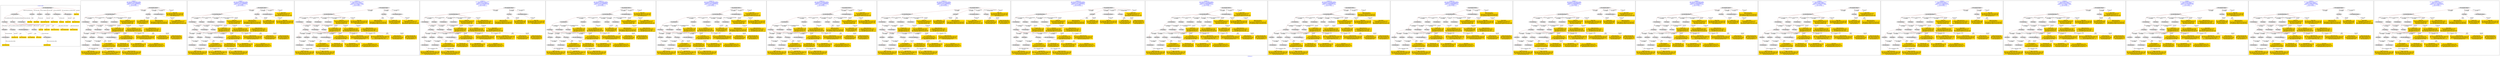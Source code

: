 digraph n0 {
fontcolor="blue"
remincross="true"
label="s02-dma.csv"
subgraph cluster_0 {
label="1-correct model"
n2[style="filled",color="white",fillcolor="lightgray",label="E12_Production1"];
n3[style="filled",color="white",fillcolor="lightgray",label="E21_Person1"];
n4[style="filled",color="white",fillcolor="lightgray",label="E55_Type2"];
n5[style="filled",color="white",fillcolor="lightgray",label="E52_Time-Span3"];
n6[style="filled",color="white",fillcolor="lightgray",label="E69_Death1"];
n7[style="filled",color="white",fillcolor="lightgray",label="E74_Group1"];
n8[style="filled",color="white",fillcolor="lightgray",label="E82_Actor_Appellation1"];
n9[style="filled",color="white",fillcolor="lightgray",label="E67_Birth1"];
n10[shape="plaintext",style="filled",fillcolor="gold",label="Artist URI"];
n11[style="filled",color="white",fillcolor="lightgray",label="E22_Man-Made_Object1"];
n12[style="filled",color="white",fillcolor="lightgray",label="E35_Title1"];
n13[style="filled",color="white",fillcolor="lightgray",label="E30_Right1"];
n14[style="filled",color="white",fillcolor="lightgray",label="E55_Type1"];
n15[style="filled",color="white",fillcolor="lightgray",label="E54_Dimension1"];
n16[style="filled",color="white",fillcolor="lightgray",label="E40_Legal_Body1"];
n17[shape="plaintext",style="filled",fillcolor="gold",label="Object_URI"];
n18[shape="plaintext",style="filled",fillcolor="gold",label="Object Rights"];
n19[shape="plaintext",style="filled",fillcolor="gold",label="Object Title"];
n20[shape="plaintext",style="filled",fillcolor="gold",label="Museum URI"];
n21[shape="plaintext",style="filled",fillcolor="gold",label="Object Link Source"];
n22[style="filled",color="white",fillcolor="lightgray",label="E52_Time-Span1"];
n23[shape="plaintext",style="filled",fillcolor="gold",label="Artist Birth Date"];
n24[style="filled",color="white",fillcolor="lightgray",label="E52_Time-Span2"];
n25[shape="plaintext",style="filled",fillcolor="gold",label="Artist Death Date"];
n26[shape="plaintext",style="filled",fillcolor="gold",label="Object Earliest Date"];
n27[shape="plaintext",style="filled",fillcolor="gold",label="Object Latest Date"];
n28[shape="plaintext",style="filled",fillcolor="gold",label="dimensions"];
n29[shape="plaintext",style="filled",fillcolor="gold",label="Object Work Type URI"];
n30[shape="plaintext",style="filled",fillcolor="gold",label="Object Work Type"];
n31[shape="plaintext",style="filled",fillcolor="gold",label="Medium URI"];
n32[shape="plaintext",style="filled",fillcolor="gold",label="Object Facet Value 1"];
n33[shape="plaintext",style="filled",fillcolor="gold",label="Nationality_URI"];
n34[shape="plaintext",style="filled",fillcolor="gold",label="Artist Nationality"];
n35[shape="plaintext",style="filled",fillcolor="gold",label="Artist Appellation"];
n36[shape="plaintext",style="filled",fillcolor="gold",label="Artist Name"];
}
subgraph cluster_1 {
label="candidate 0\nlink coherence:0.8857142857142857\nnode coherence:0.9393939393939394\nconfidence:0.46531714958398246\nmapping score:0.5120966787821143\ncost:232.9995\n-precision:0.63-recall:0.65"
n38[style="filled",color="white",fillcolor="lightgray",label="E12_Production1"];
n39[style="filled",color="white",fillcolor="lightgray",label="E21_Person1"];
n40[style="filled",color="white",fillcolor="lightgray",label="E52_Time-Span2"];
n41[style="filled",color="white",fillcolor="lightgray",label="E55_Type1"];
n42[style="filled",color="white",fillcolor="lightgray",label="E67_Birth1"];
n43[style="filled",color="white",fillcolor="lightgray",label="E69_Death1"];
n44[style="filled",color="white",fillcolor="lightgray",label="E74_Group1"];
n45[style="filled",color="white",fillcolor="lightgray",label="E82_Actor_Appellation1"];
n46[style="filled",color="white",fillcolor="lightgray",label="E22_Man-Made_Object1"];
n47[style="filled",color="white",fillcolor="lightgray",label="E38_Image1"];
n48[style="filled",color="white",fillcolor="lightgray",label="E54_Dimension1"];
n49[style="filled",color="white",fillcolor="lightgray",label="E8_Acquisition1"];
n50[style="filled",color="white",fillcolor="lightgray",label="E33_Linguistic_Object2"];
n51[style="filled",color="white",fillcolor="lightgray",label="E55_Type2"];
n52[style="filled",color="white",fillcolor="lightgray",label="E52_Time-Span1"];
n53[style="filled",color="white",fillcolor="lightgray",label="E52_Time-Span3"];
n54[style="filled",color="white",fillcolor="lightgray",label="E33_Linguistic_Object1"];
n55[shape="plaintext",style="filled",fillcolor="gold",label="Medium URI\n[E57_Material,classLink,0.466]\n[E55_Type,classLink,0.393]\n[E74_Group,classLink,0.142]\n[E55_Type,label,0.0]"];
n56[shape="plaintext",style="filled",fillcolor="gold",label="Museum URI\n[E31_Document,classLink,0.446]\n[E21_Person,classLink,0.278]\n[E38_Image,classLink,0.207]\n[E30_Right,P3_has_note,0.07]"];
n57[shape="plaintext",style="filled",fillcolor="gold",label="Object Rights\n[E8_Acquisition,P3_has_note,0.444]\n[E30_Right,P3_has_note,0.27]\n[E73_Information_Object,P3_has_note,0.15]\n[E33_Linguistic_Object,P3_has_note,0.136]"];
n58[shape="plaintext",style="filled",fillcolor="gold",label="Object Latest Date\n[E52_Time-Span,P82_at_some_time_within,0.426]\n[E52_Time-Span,P82a_begin_of_the_begin,0.275]\n[E52_Time-Span,P82b_end_of_the_end,0.205]\n[E52_Time-Span,label,0.094]"];
n59[shape="plaintext",style="filled",fillcolor="gold",label="Object_URI\n[E22_Man-Made_Object,classLink,0.33]\n[E31_Document,classLink,0.311]\n[E21_Person,classLink,0.194]\n[E38_Image,classLink,0.166]"];
n60[shape="plaintext",style="filled",fillcolor="gold",label="dimensions\n[E54_Dimension,P3_has_note,0.926]\n[E82_Actor_Appellation,label,0.054]\n[E73_Information_Object,P3_has_note,0.01]\n[E22_Man-Made_Object,P3_has_note,0.01]"];
n61[shape="plaintext",style="filled",fillcolor="gold",label="Object Work Type\n[E55_Type,label,0.337]\n[E31_Document,classLink,0.248]\n[E55_Type,classLink,0.209]\n[E35_Title,label,0.206]"];
n62[shape="plaintext",style="filled",fillcolor="gold",label="Artist Nationality\n[E74_Group,label,0.571]\n[E74_Group,classLink,0.325]\n[E8_Acquisition,P3_has_note,0.055]\n[E30_Right,P3_has_note,0.049]"];
n63[shape="plaintext",style="filled",fillcolor="gold",label="Object Earliest Date\n[E52_Time-Span,P82_at_some_time_within,0.429]\n[E52_Time-Span,P82a_begin_of_the_begin,0.285]\n[E52_Time-Span,P82b_end_of_the_end,0.181]\n[E52_Time-Span,label,0.105]"];
n64[shape="plaintext",style="filled",fillcolor="gold",label="Artist Birth Date\n[E52_Time-Span,P82a_begin_of_the_begin,0.521]\n[E52_Time-Span,P82_at_some_time_within,0.41]\n[E52_Time-Span,label,0.038]\n[E33_Linguistic_Object,P3_has_note,0.031]"];
n65[shape="plaintext",style="filled",fillcolor="gold",label="Artist URI\n[E21_Person,classLink,0.58]\n[E31_Document,classLink,0.205]\n[E82_Actor_Appellation,classLink,0.117]\n[E38_Image,classLink,0.098]"];
n66[shape="plaintext",style="filled",fillcolor="gold",label="Object Link Source\n[E8_Acquisition,P3_has_note,0.497]\n[E73_Information_Object,P3_has_note,0.171]\n[E30_Right,P3_has_note,0.169]\n[E22_Man-Made_Object,P3_has_note,0.163]"];
n67[shape="plaintext",style="filled",fillcolor="gold",label="Nationality_URI\n[E74_Group,classLink,0.667]\n[E55_Type,classLink,0.197]\n[E57_Material,classLink,0.094]\n[E74_Group,label,0.042]"];
n68[shape="plaintext",style="filled",fillcolor="gold",label="Object Work Type URI\n[E55_Type,classLink,0.697]\n[E57_Material,classLink,0.15]\n[E74_Group,classLink,0.143]\n[E55_Type,label,0.01]"];
n69[shape="plaintext",style="filled",fillcolor="gold",label="Artist Appellation\n[E82_Actor_Appellation,classLink,0.664]\n[E21_Person,classLink,0.205]\n[E31_Document,classLink,0.089]\n[E38_Image,classLink,0.042]"];
n70[shape="plaintext",style="filled",fillcolor="gold",label="Artist Death Date\n[E52_Time-Span,P82_at_some_time_within,0.426]\n[E52_Time-Span,P82b_end_of_the_end,0.42]\n[E52_Time-Span,P82a_begin_of_the_begin,0.08]\n[E52_Time-Span,label,0.074]"];
n71[shape="plaintext",style="filled",fillcolor="gold",label="Artist Name\n[E82_Actor_Appellation,label,0.559]\n[E22_Man-Made_Object,classLink,0.211]\n[E73_Information_Object,P3_has_note,0.115]\n[E8_Acquisition,P3_has_note,0.115]"];
n72[shape="plaintext",style="filled",fillcolor="gold",label="Object Title\n[E73_Information_Object,P3_has_note,0.315]\n[E22_Man-Made_Object,P3_has_note,0.249]\n[E33_Linguistic_Object,P3_has_note,0.219]\n[E35_Title,label,0.217]"];
n73[shape="plaintext",style="filled",fillcolor="gold",label="Object Facet Value 1\n[E55_Type,label,0.52]\n[E29_Design_or_Procedure,P3_has_note,0.432]\n[E33_Linguistic_Object,P3_has_note,0.025]\n[E73_Information_Object,P3_has_note,0.023]"];
}
subgraph cluster_2 {
label="candidate 1\nlink coherence:0.8857142857142857\nnode coherence:0.9393939393939394\nconfidence:0.46531714958398246\nmapping score:0.5120966787821143\ncost:232.99951\n-precision:0.63-recall:0.65"
n75[style="filled",color="white",fillcolor="lightgray",label="E12_Production1"];
n76[style="filled",color="white",fillcolor="lightgray",label="E21_Person1"];
n77[style="filled",color="white",fillcolor="lightgray",label="E52_Time-Span2"];
n78[style="filled",color="white",fillcolor="lightgray",label="E55_Type1"];
n79[style="filled",color="white",fillcolor="lightgray",label="E67_Birth1"];
n80[style="filled",color="white",fillcolor="lightgray",label="E69_Death1"];
n81[style="filled",color="white",fillcolor="lightgray",label="E74_Group1"];
n82[style="filled",color="white",fillcolor="lightgray",label="E82_Actor_Appellation1"];
n83[style="filled",color="white",fillcolor="lightgray",label="E22_Man-Made_Object1"];
n84[style="filled",color="white",fillcolor="lightgray",label="E38_Image1"];
n85[style="filled",color="white",fillcolor="lightgray",label="E54_Dimension1"];
n86[style="filled",color="white",fillcolor="lightgray",label="E8_Acquisition1"];
n87[style="filled",color="white",fillcolor="lightgray",label="E33_Linguistic_Object1"];
n88[style="filled",color="white",fillcolor="lightgray",label="E55_Type3"];
n89[style="filled",color="white",fillcolor="lightgray",label="E52_Time-Span1"];
n90[style="filled",color="white",fillcolor="lightgray",label="E52_Time-Span3"];
n91[style="filled",color="white",fillcolor="lightgray",label="E33_Linguistic_Object2"];
n92[shape="plaintext",style="filled",fillcolor="gold",label="Object Facet Value 1\n[E55_Type,label,0.52]\n[E29_Design_or_Procedure,P3_has_note,0.432]\n[E33_Linguistic_Object,P3_has_note,0.025]\n[E73_Information_Object,P3_has_note,0.023]"];
n93[shape="plaintext",style="filled",fillcolor="gold",label="Museum URI\n[E31_Document,classLink,0.446]\n[E21_Person,classLink,0.278]\n[E38_Image,classLink,0.207]\n[E30_Right,P3_has_note,0.07]"];
n94[shape="plaintext",style="filled",fillcolor="gold",label="Object Rights\n[E8_Acquisition,P3_has_note,0.444]\n[E30_Right,P3_has_note,0.27]\n[E73_Information_Object,P3_has_note,0.15]\n[E33_Linguistic_Object,P3_has_note,0.136]"];
n95[shape="plaintext",style="filled",fillcolor="gold",label="Object Latest Date\n[E52_Time-Span,P82_at_some_time_within,0.426]\n[E52_Time-Span,P82a_begin_of_the_begin,0.275]\n[E52_Time-Span,P82b_end_of_the_end,0.205]\n[E52_Time-Span,label,0.094]"];
n96[shape="plaintext",style="filled",fillcolor="gold",label="Medium URI\n[E57_Material,classLink,0.466]\n[E55_Type,classLink,0.393]\n[E74_Group,classLink,0.142]\n[E55_Type,label,0.0]"];
n97[shape="plaintext",style="filled",fillcolor="gold",label="Object_URI\n[E22_Man-Made_Object,classLink,0.33]\n[E31_Document,classLink,0.311]\n[E21_Person,classLink,0.194]\n[E38_Image,classLink,0.166]"];
n98[shape="plaintext",style="filled",fillcolor="gold",label="dimensions\n[E54_Dimension,P3_has_note,0.926]\n[E82_Actor_Appellation,label,0.054]\n[E73_Information_Object,P3_has_note,0.01]\n[E22_Man-Made_Object,P3_has_note,0.01]"];
n99[shape="plaintext",style="filled",fillcolor="gold",label="Object Work Type\n[E55_Type,label,0.337]\n[E31_Document,classLink,0.248]\n[E55_Type,classLink,0.209]\n[E35_Title,label,0.206]"];
n100[shape="plaintext",style="filled",fillcolor="gold",label="Artist Nationality\n[E74_Group,label,0.571]\n[E74_Group,classLink,0.325]\n[E8_Acquisition,P3_has_note,0.055]\n[E30_Right,P3_has_note,0.049]"];
n101[shape="plaintext",style="filled",fillcolor="gold",label="Object Earliest Date\n[E52_Time-Span,P82_at_some_time_within,0.429]\n[E52_Time-Span,P82a_begin_of_the_begin,0.285]\n[E52_Time-Span,P82b_end_of_the_end,0.181]\n[E52_Time-Span,label,0.105]"];
n102[shape="plaintext",style="filled",fillcolor="gold",label="Artist Birth Date\n[E52_Time-Span,P82a_begin_of_the_begin,0.521]\n[E52_Time-Span,P82_at_some_time_within,0.41]\n[E52_Time-Span,label,0.038]\n[E33_Linguistic_Object,P3_has_note,0.031]"];
n103[shape="plaintext",style="filled",fillcolor="gold",label="Artist URI\n[E21_Person,classLink,0.58]\n[E31_Document,classLink,0.205]\n[E82_Actor_Appellation,classLink,0.117]\n[E38_Image,classLink,0.098]"];
n104[shape="plaintext",style="filled",fillcolor="gold",label="Object Link Source\n[E8_Acquisition,P3_has_note,0.497]\n[E73_Information_Object,P3_has_note,0.171]\n[E30_Right,P3_has_note,0.169]\n[E22_Man-Made_Object,P3_has_note,0.163]"];
n105[shape="plaintext",style="filled",fillcolor="gold",label="Nationality_URI\n[E74_Group,classLink,0.667]\n[E55_Type,classLink,0.197]\n[E57_Material,classLink,0.094]\n[E74_Group,label,0.042]"];
n106[shape="plaintext",style="filled",fillcolor="gold",label="Object Work Type URI\n[E55_Type,classLink,0.697]\n[E57_Material,classLink,0.15]\n[E74_Group,classLink,0.143]\n[E55_Type,label,0.01]"];
n107[shape="plaintext",style="filled",fillcolor="gold",label="Artist Appellation\n[E82_Actor_Appellation,classLink,0.664]\n[E21_Person,classLink,0.205]\n[E31_Document,classLink,0.089]\n[E38_Image,classLink,0.042]"];
n108[shape="plaintext",style="filled",fillcolor="gold",label="Artist Death Date\n[E52_Time-Span,P82_at_some_time_within,0.426]\n[E52_Time-Span,P82b_end_of_the_end,0.42]\n[E52_Time-Span,P82a_begin_of_the_begin,0.08]\n[E52_Time-Span,label,0.074]"];
n109[shape="plaintext",style="filled",fillcolor="gold",label="Artist Name\n[E82_Actor_Appellation,label,0.559]\n[E22_Man-Made_Object,classLink,0.211]\n[E73_Information_Object,P3_has_note,0.115]\n[E8_Acquisition,P3_has_note,0.115]"];
n110[shape="plaintext",style="filled",fillcolor="gold",label="Object Title\n[E73_Information_Object,P3_has_note,0.315]\n[E22_Man-Made_Object,P3_has_note,0.249]\n[E33_Linguistic_Object,P3_has_note,0.219]\n[E35_Title,label,0.217]"];
}
subgraph cluster_3 {
label="candidate 10\nlink coherence:0.8571428571428571\nnode coherence:0.90625\nconfidence:0.4745331073738049\nmapping score:0.5128926147386367\ncost:232.99951\n-precision:0.6-recall:0.62"
n112[style="filled",color="white",fillcolor="lightgray",label="E12_Production1"];
n113[style="filled",color="white",fillcolor="lightgray",label="E21_Person1"];
n114[style="filled",color="white",fillcolor="lightgray",label="E52_Time-Span2"];
n115[style="filled",color="white",fillcolor="lightgray",label="E55_Type1"];
n116[style="filled",color="white",fillcolor="lightgray",label="E67_Birth1"];
n117[style="filled",color="white",fillcolor="lightgray",label="E69_Death1"];
n118[style="filled",color="white",fillcolor="lightgray",label="E74_Group1"];
n119[style="filled",color="white",fillcolor="lightgray",label="E82_Actor_Appellation1"];
n120[style="filled",color="white",fillcolor="lightgray",label="E22_Man-Made_Object1"];
n121[style="filled",color="white",fillcolor="lightgray",label="E38_Image1"];
n122[style="filled",color="white",fillcolor="lightgray",label="E54_Dimension1"];
n123[style="filled",color="white",fillcolor="lightgray",label="E8_Acquisition1"];
n124[style="filled",color="white",fillcolor="lightgray",label="E33_Linguistic_Object1"];
n125[style="filled",color="white",fillcolor="lightgray",label="E55_Type3"];
n126[style="filled",color="white",fillcolor="lightgray",label="E52_Time-Span1"];
n127[style="filled",color="white",fillcolor="lightgray",label="E52_Time-Span3"];
n128[style="filled",color="white",fillcolor="lightgray",label="E33_Linguistic_Object2"];
n129[shape="plaintext",style="filled",fillcolor="gold",label="Object Facet Value 1\n[E55_Type,label,0.52]\n[E29_Design_or_Procedure,P3_has_note,0.432]\n[E33_Linguistic_Object,P3_has_note,0.025]\n[E73_Information_Object,P3_has_note,0.023]"];
n130[shape="plaintext",style="filled",fillcolor="gold",label="Museum URI\n[E31_Document,classLink,0.446]\n[E21_Person,classLink,0.278]\n[E38_Image,classLink,0.207]\n[E30_Right,P3_has_note,0.07]"];
n131[shape="plaintext",style="filled",fillcolor="gold",label="Medium URI\n[E57_Material,classLink,0.466]\n[E55_Type,classLink,0.393]\n[E74_Group,classLink,0.142]\n[E55_Type,label,0.0]"];
n132[shape="plaintext",style="filled",fillcolor="gold",label="Object_URI\n[E22_Man-Made_Object,classLink,0.33]\n[E31_Document,classLink,0.311]\n[E21_Person,classLink,0.194]\n[E38_Image,classLink,0.166]"];
n133[shape="plaintext",style="filled",fillcolor="gold",label="dimensions\n[E54_Dimension,P3_has_note,0.926]\n[E82_Actor_Appellation,label,0.054]\n[E73_Information_Object,P3_has_note,0.01]\n[E22_Man-Made_Object,P3_has_note,0.01]"];
n134[shape="plaintext",style="filled",fillcolor="gold",label="Object Title\n[E73_Information_Object,P3_has_note,0.315]\n[E22_Man-Made_Object,P3_has_note,0.249]\n[E33_Linguistic_Object,P3_has_note,0.219]\n[E35_Title,label,0.217]"];
n135[shape="plaintext",style="filled",fillcolor="gold",label="Object Work Type\n[E55_Type,label,0.337]\n[E31_Document,classLink,0.248]\n[E55_Type,classLink,0.209]\n[E35_Title,label,0.206]"];
n136[shape="plaintext",style="filled",fillcolor="gold",label="Artist Nationality\n[E74_Group,label,0.571]\n[E74_Group,classLink,0.325]\n[E8_Acquisition,P3_has_note,0.055]\n[E30_Right,P3_has_note,0.049]"];
n137[shape="plaintext",style="filled",fillcolor="gold",label="Object Latest Date\n[E52_Time-Span,P82_at_some_time_within,0.426]\n[E52_Time-Span,P82a_begin_of_the_begin,0.275]\n[E52_Time-Span,P82b_end_of_the_end,0.205]\n[E52_Time-Span,label,0.094]"];
n138[shape="plaintext",style="filled",fillcolor="gold",label="Object Earliest Date\n[E52_Time-Span,P82_at_some_time_within,0.429]\n[E52_Time-Span,P82a_begin_of_the_begin,0.285]\n[E52_Time-Span,P82b_end_of_the_end,0.181]\n[E52_Time-Span,label,0.105]"];
n139[shape="plaintext",style="filled",fillcolor="gold",label="Artist Death Date\n[E52_Time-Span,P82_at_some_time_within,0.426]\n[E52_Time-Span,P82b_end_of_the_end,0.42]\n[E52_Time-Span,P82a_begin_of_the_begin,0.08]\n[E52_Time-Span,label,0.074]"];
n140[shape="plaintext",style="filled",fillcolor="gold",label="Artist URI\n[E21_Person,classLink,0.58]\n[E31_Document,classLink,0.205]\n[E82_Actor_Appellation,classLink,0.117]\n[E38_Image,classLink,0.098]"];
n141[shape="plaintext",style="filled",fillcolor="gold",label="Object Link Source\n[E8_Acquisition,P3_has_note,0.497]\n[E73_Information_Object,P3_has_note,0.171]\n[E30_Right,P3_has_note,0.169]\n[E22_Man-Made_Object,P3_has_note,0.163]"];
n142[shape="plaintext",style="filled",fillcolor="gold",label="Nationality_URI\n[E74_Group,classLink,0.667]\n[E55_Type,classLink,0.197]\n[E57_Material,classLink,0.094]\n[E74_Group,label,0.042]"];
n143[shape="plaintext",style="filled",fillcolor="gold",label="Object Work Type URI\n[E55_Type,classLink,0.697]\n[E57_Material,classLink,0.15]\n[E74_Group,classLink,0.143]\n[E55_Type,label,0.01]"];
n144[shape="plaintext",style="filled",fillcolor="gold",label="Artist Appellation\n[E82_Actor_Appellation,classLink,0.664]\n[E21_Person,classLink,0.205]\n[E31_Document,classLink,0.089]\n[E38_Image,classLink,0.042]"];
n145[shape="plaintext",style="filled",fillcolor="gold",label="Artist Birth Date\n[E52_Time-Span,P82a_begin_of_the_begin,0.521]\n[E52_Time-Span,P82_at_some_time_within,0.41]\n[E52_Time-Span,label,0.038]\n[E33_Linguistic_Object,P3_has_note,0.031]"];
n146[shape="plaintext",style="filled",fillcolor="gold",label="Artist Name\n[E82_Actor_Appellation,label,0.559]\n[E22_Man-Made_Object,classLink,0.211]\n[E73_Information_Object,P3_has_note,0.115]\n[E8_Acquisition,P3_has_note,0.115]"];
n147[shape="plaintext",style="filled",fillcolor="gold",label="Object Rights\n[E8_Acquisition,P3_has_note,0.444]\n[E30_Right,P3_has_note,0.27]\n[E73_Information_Object,P3_has_note,0.15]\n[E33_Linguistic_Object,P3_has_note,0.136]"];
}
subgraph cluster_4 {
label="candidate 11\nlink coherence:0.8571428571428571\nnode coherence:0.90625\nconfidence:0.47160405088148466\nmapping score:0.51191626257453\ncost:232.99951\n-precision:0.6-recall:0.62"
n149[style="filled",color="white",fillcolor="lightgray",label="E12_Production1"];
n150[style="filled",color="white",fillcolor="lightgray",label="E21_Person1"];
n151[style="filled",color="white",fillcolor="lightgray",label="E52_Time-Span2"];
n152[style="filled",color="white",fillcolor="lightgray",label="E55_Type1"];
n153[style="filled",color="white",fillcolor="lightgray",label="E67_Birth1"];
n154[style="filled",color="white",fillcolor="lightgray",label="E69_Death1"];
n155[style="filled",color="white",fillcolor="lightgray",label="E74_Group1"];
n156[style="filled",color="white",fillcolor="lightgray",label="E82_Actor_Appellation1"];
n157[style="filled",color="white",fillcolor="lightgray",label="E22_Man-Made_Object1"];
n158[style="filled",color="white",fillcolor="lightgray",label="E38_Image1"];
n159[style="filled",color="white",fillcolor="lightgray",label="E54_Dimension1"];
n160[style="filled",color="white",fillcolor="lightgray",label="E8_Acquisition1"];
n161[style="filled",color="white",fillcolor="lightgray",label="E33_Linguistic_Object1"];
n162[style="filled",color="white",fillcolor="lightgray",label="E55_Type3"];
n163[style="filled",color="white",fillcolor="lightgray",label="E52_Time-Span1"];
n164[style="filled",color="white",fillcolor="lightgray",label="E52_Time-Span3"];
n165[style="filled",color="white",fillcolor="lightgray",label="E33_Linguistic_Object2"];
n166[shape="plaintext",style="filled",fillcolor="gold",label="Object Facet Value 1\n[E55_Type,label,0.52]\n[E29_Design_or_Procedure,P3_has_note,0.432]\n[E33_Linguistic_Object,P3_has_note,0.025]\n[E73_Information_Object,P3_has_note,0.023]"];
n167[shape="plaintext",style="filled",fillcolor="gold",label="Museum URI\n[E31_Document,classLink,0.446]\n[E21_Person,classLink,0.278]\n[E38_Image,classLink,0.207]\n[E30_Right,P3_has_note,0.07]"];
n168[shape="plaintext",style="filled",fillcolor="gold",label="Medium URI\n[E57_Material,classLink,0.466]\n[E55_Type,classLink,0.393]\n[E74_Group,classLink,0.142]\n[E55_Type,label,0.0]"];
n169[shape="plaintext",style="filled",fillcolor="gold",label="Object_URI\n[E22_Man-Made_Object,classLink,0.33]\n[E31_Document,classLink,0.311]\n[E21_Person,classLink,0.194]\n[E38_Image,classLink,0.166]"];
n170[shape="plaintext",style="filled",fillcolor="gold",label="dimensions\n[E54_Dimension,P3_has_note,0.926]\n[E82_Actor_Appellation,label,0.054]\n[E73_Information_Object,P3_has_note,0.01]\n[E22_Man-Made_Object,P3_has_note,0.01]"];
n171[shape="plaintext",style="filled",fillcolor="gold",label="Object Link Source\n[E8_Acquisition,P3_has_note,0.497]\n[E73_Information_Object,P3_has_note,0.171]\n[E30_Right,P3_has_note,0.169]\n[E22_Man-Made_Object,P3_has_note,0.163]"];
n172[shape="plaintext",style="filled",fillcolor="gold",label="Object Work Type\n[E55_Type,label,0.337]\n[E31_Document,classLink,0.248]\n[E55_Type,classLink,0.209]\n[E35_Title,label,0.206]"];
n173[shape="plaintext",style="filled",fillcolor="gold",label="Artist Nationality\n[E74_Group,label,0.571]\n[E74_Group,classLink,0.325]\n[E8_Acquisition,P3_has_note,0.055]\n[E30_Right,P3_has_note,0.049]"];
n174[shape="plaintext",style="filled",fillcolor="gold",label="Object Latest Date\n[E52_Time-Span,P82_at_some_time_within,0.426]\n[E52_Time-Span,P82a_begin_of_the_begin,0.275]\n[E52_Time-Span,P82b_end_of_the_end,0.205]\n[E52_Time-Span,label,0.094]"];
n175[shape="plaintext",style="filled",fillcolor="gold",label="Object Earliest Date\n[E52_Time-Span,P82_at_some_time_within,0.429]\n[E52_Time-Span,P82a_begin_of_the_begin,0.285]\n[E52_Time-Span,P82b_end_of_the_end,0.181]\n[E52_Time-Span,label,0.105]"];
n176[shape="plaintext",style="filled",fillcolor="gold",label="Artist Death Date\n[E52_Time-Span,P82_at_some_time_within,0.426]\n[E52_Time-Span,P82b_end_of_the_end,0.42]\n[E52_Time-Span,P82a_begin_of_the_begin,0.08]\n[E52_Time-Span,label,0.074]"];
n177[shape="plaintext",style="filled",fillcolor="gold",label="Artist URI\n[E21_Person,classLink,0.58]\n[E31_Document,classLink,0.205]\n[E82_Actor_Appellation,classLink,0.117]\n[E38_Image,classLink,0.098]"];
n178[shape="plaintext",style="filled",fillcolor="gold",label="Object Rights\n[E8_Acquisition,P3_has_note,0.444]\n[E30_Right,P3_has_note,0.27]\n[E73_Information_Object,P3_has_note,0.15]\n[E33_Linguistic_Object,P3_has_note,0.136]"];
n179[shape="plaintext",style="filled",fillcolor="gold",label="Nationality_URI\n[E74_Group,classLink,0.667]\n[E55_Type,classLink,0.197]\n[E57_Material,classLink,0.094]\n[E74_Group,label,0.042]"];
n180[shape="plaintext",style="filled",fillcolor="gold",label="Object Work Type URI\n[E55_Type,classLink,0.697]\n[E57_Material,classLink,0.15]\n[E74_Group,classLink,0.143]\n[E55_Type,label,0.01]"];
n181[shape="plaintext",style="filled",fillcolor="gold",label="Artist Appellation\n[E82_Actor_Appellation,classLink,0.664]\n[E21_Person,classLink,0.205]\n[E31_Document,classLink,0.089]\n[E38_Image,classLink,0.042]"];
n182[shape="plaintext",style="filled",fillcolor="gold",label="Artist Birth Date\n[E52_Time-Span,P82a_begin_of_the_begin,0.521]\n[E52_Time-Span,P82_at_some_time_within,0.41]\n[E52_Time-Span,label,0.038]\n[E33_Linguistic_Object,P3_has_note,0.031]"];
n183[shape="plaintext",style="filled",fillcolor="gold",label="Artist Name\n[E82_Actor_Appellation,label,0.559]\n[E22_Man-Made_Object,classLink,0.211]\n[E73_Information_Object,P3_has_note,0.115]\n[E8_Acquisition,P3_has_note,0.115]"];
n184[shape="plaintext",style="filled",fillcolor="gold",label="Object Title\n[E73_Information_Object,P3_has_note,0.315]\n[E22_Man-Made_Object,P3_has_note,0.249]\n[E33_Linguistic_Object,P3_has_note,0.219]\n[E35_Title,label,0.217]"];
}
subgraph cluster_5 {
label="candidate 12\nlink coherence:0.8571428571428571\nnode coherence:0.9393939393939394\nconfidence:0.46531714958398246\nmapping score:0.5120966787821143\ncost:232.9995\n-precision:0.63-recall:0.65"
n186[style="filled",color="white",fillcolor="lightgray",label="E12_Production1"];
n187[style="filled",color="white",fillcolor="lightgray",label="E21_Person1"];
n188[style="filled",color="white",fillcolor="lightgray",label="E52_Time-Span2"];
n189[style="filled",color="white",fillcolor="lightgray",label="E55_Type1"];
n190[style="filled",color="white",fillcolor="lightgray",label="E67_Birth1"];
n191[style="filled",color="white",fillcolor="lightgray",label="E69_Death1"];
n192[style="filled",color="white",fillcolor="lightgray",label="E74_Group1"];
n193[style="filled",color="white",fillcolor="lightgray",label="E82_Actor_Appellation1"];
n194[style="filled",color="white",fillcolor="lightgray",label="E22_Man-Made_Object1"];
n195[style="filled",color="white",fillcolor="lightgray",label="E38_Image1"];
n196[style="filled",color="white",fillcolor="lightgray",label="E54_Dimension1"];
n197[style="filled",color="white",fillcolor="lightgray",label="E55_Type2"];
n198[style="filled",color="white",fillcolor="lightgray",label="E8_Acquisition1"];
n199[style="filled",color="white",fillcolor="lightgray",label="E33_Linguistic_Object2"];
n200[style="filled",color="white",fillcolor="lightgray",label="E52_Time-Span1"];
n201[style="filled",color="white",fillcolor="lightgray",label="E52_Time-Span3"];
n202[style="filled",color="white",fillcolor="lightgray",label="E33_Linguistic_Object1"];
n203[shape="plaintext",style="filled",fillcolor="gold",label="Medium URI\n[E57_Material,classLink,0.466]\n[E55_Type,classLink,0.393]\n[E74_Group,classLink,0.142]\n[E55_Type,label,0.0]"];
n204[shape="plaintext",style="filled",fillcolor="gold",label="Museum URI\n[E31_Document,classLink,0.446]\n[E21_Person,classLink,0.278]\n[E38_Image,classLink,0.207]\n[E30_Right,P3_has_note,0.07]"];
n205[shape="plaintext",style="filled",fillcolor="gold",label="Object Rights\n[E8_Acquisition,P3_has_note,0.444]\n[E30_Right,P3_has_note,0.27]\n[E73_Information_Object,P3_has_note,0.15]\n[E33_Linguistic_Object,P3_has_note,0.136]"];
n206[shape="plaintext",style="filled",fillcolor="gold",label="Object Latest Date\n[E52_Time-Span,P82_at_some_time_within,0.426]\n[E52_Time-Span,P82a_begin_of_the_begin,0.275]\n[E52_Time-Span,P82b_end_of_the_end,0.205]\n[E52_Time-Span,label,0.094]"];
n207[shape="plaintext",style="filled",fillcolor="gold",label="Object_URI\n[E22_Man-Made_Object,classLink,0.33]\n[E31_Document,classLink,0.311]\n[E21_Person,classLink,0.194]\n[E38_Image,classLink,0.166]"];
n208[shape="plaintext",style="filled",fillcolor="gold",label="dimensions\n[E54_Dimension,P3_has_note,0.926]\n[E82_Actor_Appellation,label,0.054]\n[E73_Information_Object,P3_has_note,0.01]\n[E22_Man-Made_Object,P3_has_note,0.01]"];
n209[shape="plaintext",style="filled",fillcolor="gold",label="Object Work Type\n[E55_Type,label,0.337]\n[E31_Document,classLink,0.248]\n[E55_Type,classLink,0.209]\n[E35_Title,label,0.206]"];
n210[shape="plaintext",style="filled",fillcolor="gold",label="Artist Nationality\n[E74_Group,label,0.571]\n[E74_Group,classLink,0.325]\n[E8_Acquisition,P3_has_note,0.055]\n[E30_Right,P3_has_note,0.049]"];
n211[shape="plaintext",style="filled",fillcolor="gold",label="Object Earliest Date\n[E52_Time-Span,P82_at_some_time_within,0.429]\n[E52_Time-Span,P82a_begin_of_the_begin,0.285]\n[E52_Time-Span,P82b_end_of_the_end,0.181]\n[E52_Time-Span,label,0.105]"];
n212[shape="plaintext",style="filled",fillcolor="gold",label="Artist Birth Date\n[E52_Time-Span,P82a_begin_of_the_begin,0.521]\n[E52_Time-Span,P82_at_some_time_within,0.41]\n[E52_Time-Span,label,0.038]\n[E33_Linguistic_Object,P3_has_note,0.031]"];
n213[shape="plaintext",style="filled",fillcolor="gold",label="Artist URI\n[E21_Person,classLink,0.58]\n[E31_Document,classLink,0.205]\n[E82_Actor_Appellation,classLink,0.117]\n[E38_Image,classLink,0.098]"];
n214[shape="plaintext",style="filled",fillcolor="gold",label="Object Link Source\n[E8_Acquisition,P3_has_note,0.497]\n[E73_Information_Object,P3_has_note,0.171]\n[E30_Right,P3_has_note,0.169]\n[E22_Man-Made_Object,P3_has_note,0.163]"];
n215[shape="plaintext",style="filled",fillcolor="gold",label="Nationality_URI\n[E74_Group,classLink,0.667]\n[E55_Type,classLink,0.197]\n[E57_Material,classLink,0.094]\n[E74_Group,label,0.042]"];
n216[shape="plaintext",style="filled",fillcolor="gold",label="Object Work Type URI\n[E55_Type,classLink,0.697]\n[E57_Material,classLink,0.15]\n[E74_Group,classLink,0.143]\n[E55_Type,label,0.01]"];
n217[shape="plaintext",style="filled",fillcolor="gold",label="Artist Appellation\n[E82_Actor_Appellation,classLink,0.664]\n[E21_Person,classLink,0.205]\n[E31_Document,classLink,0.089]\n[E38_Image,classLink,0.042]"];
n218[shape="plaintext",style="filled",fillcolor="gold",label="Artist Death Date\n[E52_Time-Span,P82_at_some_time_within,0.426]\n[E52_Time-Span,P82b_end_of_the_end,0.42]\n[E52_Time-Span,P82a_begin_of_the_begin,0.08]\n[E52_Time-Span,label,0.074]"];
n219[shape="plaintext",style="filled",fillcolor="gold",label="Artist Name\n[E82_Actor_Appellation,label,0.559]\n[E22_Man-Made_Object,classLink,0.211]\n[E73_Information_Object,P3_has_note,0.115]\n[E8_Acquisition,P3_has_note,0.115]"];
n220[shape="plaintext",style="filled",fillcolor="gold",label="Object Title\n[E73_Information_Object,P3_has_note,0.315]\n[E22_Man-Made_Object,P3_has_note,0.249]\n[E33_Linguistic_Object,P3_has_note,0.219]\n[E35_Title,label,0.217]"];
n221[shape="plaintext",style="filled",fillcolor="gold",label="Object Facet Value 1\n[E55_Type,label,0.52]\n[E29_Design_or_Procedure,P3_has_note,0.432]\n[E33_Linguistic_Object,P3_has_note,0.025]\n[E73_Information_Object,P3_has_note,0.023]"];
}
subgraph cluster_6 {
label="candidate 13\nlink coherence:0.8571428571428571\nnode coherence:0.9393939393939394\nconfidence:0.46531714958398246\nmapping score:0.5120966787821143\ncost:232.99951\n-precision:0.63-recall:0.65"
n223[style="filled",color="white",fillcolor="lightgray",label="E12_Production1"];
n224[style="filled",color="white",fillcolor="lightgray",label="E21_Person1"];
n225[style="filled",color="white",fillcolor="lightgray",label="E52_Time-Span2"];
n226[style="filled",color="white",fillcolor="lightgray",label="E55_Type1"];
n227[style="filled",color="white",fillcolor="lightgray",label="E67_Birth1"];
n228[style="filled",color="white",fillcolor="lightgray",label="E69_Death1"];
n229[style="filled",color="white",fillcolor="lightgray",label="E74_Group1"];
n230[style="filled",color="white",fillcolor="lightgray",label="E82_Actor_Appellation1"];
n231[style="filled",color="white",fillcolor="lightgray",label="E22_Man-Made_Object1"];
n232[style="filled",color="white",fillcolor="lightgray",label="E38_Image1"];
n233[style="filled",color="white",fillcolor="lightgray",label="E54_Dimension1"];
n234[style="filled",color="white",fillcolor="lightgray",label="E55_Type2"];
n235[style="filled",color="white",fillcolor="lightgray",label="E8_Acquisition1"];
n236[style="filled",color="white",fillcolor="lightgray",label="E33_Linguistic_Object1"];
n237[style="filled",color="white",fillcolor="lightgray",label="E52_Time-Span1"];
n238[style="filled",color="white",fillcolor="lightgray",label="E52_Time-Span3"];
n239[style="filled",color="white",fillcolor="lightgray",label="E33_Linguistic_Object2"];
n240[shape="plaintext",style="filled",fillcolor="gold",label="Medium URI\n[E57_Material,classLink,0.466]\n[E55_Type,classLink,0.393]\n[E74_Group,classLink,0.142]\n[E55_Type,label,0.0]"];
n241[shape="plaintext",style="filled",fillcolor="gold",label="Museum URI\n[E31_Document,classLink,0.446]\n[E21_Person,classLink,0.278]\n[E38_Image,classLink,0.207]\n[E30_Right,P3_has_note,0.07]"];
n242[shape="plaintext",style="filled",fillcolor="gold",label="Object Rights\n[E8_Acquisition,P3_has_note,0.444]\n[E30_Right,P3_has_note,0.27]\n[E73_Information_Object,P3_has_note,0.15]\n[E33_Linguistic_Object,P3_has_note,0.136]"];
n243[shape="plaintext",style="filled",fillcolor="gold",label="Object Latest Date\n[E52_Time-Span,P82_at_some_time_within,0.426]\n[E52_Time-Span,P82a_begin_of_the_begin,0.275]\n[E52_Time-Span,P82b_end_of_the_end,0.205]\n[E52_Time-Span,label,0.094]"];
n244[shape="plaintext",style="filled",fillcolor="gold",label="Object_URI\n[E22_Man-Made_Object,classLink,0.33]\n[E31_Document,classLink,0.311]\n[E21_Person,classLink,0.194]\n[E38_Image,classLink,0.166]"];
n245[shape="plaintext",style="filled",fillcolor="gold",label="dimensions\n[E54_Dimension,P3_has_note,0.926]\n[E82_Actor_Appellation,label,0.054]\n[E73_Information_Object,P3_has_note,0.01]\n[E22_Man-Made_Object,P3_has_note,0.01]"];
n246[shape="plaintext",style="filled",fillcolor="gold",label="Object Work Type\n[E55_Type,label,0.337]\n[E31_Document,classLink,0.248]\n[E55_Type,classLink,0.209]\n[E35_Title,label,0.206]"];
n247[shape="plaintext",style="filled",fillcolor="gold",label="Artist Nationality\n[E74_Group,label,0.571]\n[E74_Group,classLink,0.325]\n[E8_Acquisition,P3_has_note,0.055]\n[E30_Right,P3_has_note,0.049]"];
n248[shape="plaintext",style="filled",fillcolor="gold",label="Object Earliest Date\n[E52_Time-Span,P82_at_some_time_within,0.429]\n[E52_Time-Span,P82a_begin_of_the_begin,0.285]\n[E52_Time-Span,P82b_end_of_the_end,0.181]\n[E52_Time-Span,label,0.105]"];
n249[shape="plaintext",style="filled",fillcolor="gold",label="Artist Birth Date\n[E52_Time-Span,P82a_begin_of_the_begin,0.521]\n[E52_Time-Span,P82_at_some_time_within,0.41]\n[E52_Time-Span,label,0.038]\n[E33_Linguistic_Object,P3_has_note,0.031]"];
n250[shape="plaintext",style="filled",fillcolor="gold",label="Artist URI\n[E21_Person,classLink,0.58]\n[E31_Document,classLink,0.205]\n[E82_Actor_Appellation,classLink,0.117]\n[E38_Image,classLink,0.098]"];
n251[shape="plaintext",style="filled",fillcolor="gold",label="Object Link Source\n[E8_Acquisition,P3_has_note,0.497]\n[E73_Information_Object,P3_has_note,0.171]\n[E30_Right,P3_has_note,0.169]\n[E22_Man-Made_Object,P3_has_note,0.163]"];
n252[shape="plaintext",style="filled",fillcolor="gold",label="Nationality_URI\n[E74_Group,classLink,0.667]\n[E55_Type,classLink,0.197]\n[E57_Material,classLink,0.094]\n[E74_Group,label,0.042]"];
n253[shape="plaintext",style="filled",fillcolor="gold",label="Object Work Type URI\n[E55_Type,classLink,0.697]\n[E57_Material,classLink,0.15]\n[E74_Group,classLink,0.143]\n[E55_Type,label,0.01]"];
n254[shape="plaintext",style="filled",fillcolor="gold",label="Artist Appellation\n[E82_Actor_Appellation,classLink,0.664]\n[E21_Person,classLink,0.205]\n[E31_Document,classLink,0.089]\n[E38_Image,classLink,0.042]"];
n255[shape="plaintext",style="filled",fillcolor="gold",label="Artist Death Date\n[E52_Time-Span,P82_at_some_time_within,0.426]\n[E52_Time-Span,P82b_end_of_the_end,0.42]\n[E52_Time-Span,P82a_begin_of_the_begin,0.08]\n[E52_Time-Span,label,0.074]"];
n256[shape="plaintext",style="filled",fillcolor="gold",label="Artist Name\n[E82_Actor_Appellation,label,0.559]\n[E22_Man-Made_Object,classLink,0.211]\n[E73_Information_Object,P3_has_note,0.115]\n[E8_Acquisition,P3_has_note,0.115]"];
n257[shape="plaintext",style="filled",fillcolor="gold",label="Object Title\n[E73_Information_Object,P3_has_note,0.315]\n[E22_Man-Made_Object,P3_has_note,0.249]\n[E33_Linguistic_Object,P3_has_note,0.219]\n[E35_Title,label,0.217]"];
n258[shape="plaintext",style="filled",fillcolor="gold",label="Object Facet Value 1\n[E55_Type,label,0.52]\n[E29_Design_or_Procedure,P3_has_note,0.432]\n[E33_Linguistic_Object,P3_has_note,0.025]\n[E73_Information_Object,P3_has_note,0.023]"];
}
subgraph cluster_7 {
label="candidate 14\nlink coherence:0.8571428571428571\nnode coherence:0.9393939393939394\nconfidence:0.46531714958398246\nmapping score:0.5120966787821143\ncost:232.99952\n-precision:0.63-recall:0.65"
n260[style="filled",color="white",fillcolor="lightgray",label="E12_Production1"];
n261[style="filled",color="white",fillcolor="lightgray",label="E21_Person1"];
n262[style="filled",color="white",fillcolor="lightgray",label="E52_Time-Span2"];
n263[style="filled",color="white",fillcolor="lightgray",label="E55_Type1"];
n264[style="filled",color="white",fillcolor="lightgray",label="E67_Birth1"];
n265[style="filled",color="white",fillcolor="lightgray",label="E69_Death1"];
n266[style="filled",color="white",fillcolor="lightgray",label="E74_Group1"];
n267[style="filled",color="white",fillcolor="lightgray",label="E82_Actor_Appellation1"];
n268[style="filled",color="white",fillcolor="lightgray",label="E22_Man-Made_Object1"];
n269[style="filled",color="white",fillcolor="lightgray",label="E38_Image1"];
n270[style="filled",color="white",fillcolor="lightgray",label="E54_Dimension1"];
n271[style="filled",color="white",fillcolor="lightgray",label="E55_Type3"];
n272[style="filled",color="white",fillcolor="lightgray",label="E8_Acquisition1"];
n273[style="filled",color="white",fillcolor="lightgray",label="E33_Linguistic_Object1"];
n274[style="filled",color="white",fillcolor="lightgray",label="E52_Time-Span1"];
n275[style="filled",color="white",fillcolor="lightgray",label="E52_Time-Span3"];
n276[style="filled",color="white",fillcolor="lightgray",label="E33_Linguistic_Object2"];
n277[shape="plaintext",style="filled",fillcolor="gold",label="Object Facet Value 1\n[E55_Type,label,0.52]\n[E29_Design_or_Procedure,P3_has_note,0.432]\n[E33_Linguistic_Object,P3_has_note,0.025]\n[E73_Information_Object,P3_has_note,0.023]"];
n278[shape="plaintext",style="filled",fillcolor="gold",label="Museum URI\n[E31_Document,classLink,0.446]\n[E21_Person,classLink,0.278]\n[E38_Image,classLink,0.207]\n[E30_Right,P3_has_note,0.07]"];
n279[shape="plaintext",style="filled",fillcolor="gold",label="Object Rights\n[E8_Acquisition,P3_has_note,0.444]\n[E30_Right,P3_has_note,0.27]\n[E73_Information_Object,P3_has_note,0.15]\n[E33_Linguistic_Object,P3_has_note,0.136]"];
n280[shape="plaintext",style="filled",fillcolor="gold",label="Object Latest Date\n[E52_Time-Span,P82_at_some_time_within,0.426]\n[E52_Time-Span,P82a_begin_of_the_begin,0.275]\n[E52_Time-Span,P82b_end_of_the_end,0.205]\n[E52_Time-Span,label,0.094]"];
n281[shape="plaintext",style="filled",fillcolor="gold",label="Medium URI\n[E57_Material,classLink,0.466]\n[E55_Type,classLink,0.393]\n[E74_Group,classLink,0.142]\n[E55_Type,label,0.0]"];
n282[shape="plaintext",style="filled",fillcolor="gold",label="Object_URI\n[E22_Man-Made_Object,classLink,0.33]\n[E31_Document,classLink,0.311]\n[E21_Person,classLink,0.194]\n[E38_Image,classLink,0.166]"];
n283[shape="plaintext",style="filled",fillcolor="gold",label="dimensions\n[E54_Dimension,P3_has_note,0.926]\n[E82_Actor_Appellation,label,0.054]\n[E73_Information_Object,P3_has_note,0.01]\n[E22_Man-Made_Object,P3_has_note,0.01]"];
n284[shape="plaintext",style="filled",fillcolor="gold",label="Object Work Type\n[E55_Type,label,0.337]\n[E31_Document,classLink,0.248]\n[E55_Type,classLink,0.209]\n[E35_Title,label,0.206]"];
n285[shape="plaintext",style="filled",fillcolor="gold",label="Artist Nationality\n[E74_Group,label,0.571]\n[E74_Group,classLink,0.325]\n[E8_Acquisition,P3_has_note,0.055]\n[E30_Right,P3_has_note,0.049]"];
n286[shape="plaintext",style="filled",fillcolor="gold",label="Object Earliest Date\n[E52_Time-Span,P82_at_some_time_within,0.429]\n[E52_Time-Span,P82a_begin_of_the_begin,0.285]\n[E52_Time-Span,P82b_end_of_the_end,0.181]\n[E52_Time-Span,label,0.105]"];
n287[shape="plaintext",style="filled",fillcolor="gold",label="Artist Birth Date\n[E52_Time-Span,P82a_begin_of_the_begin,0.521]\n[E52_Time-Span,P82_at_some_time_within,0.41]\n[E52_Time-Span,label,0.038]\n[E33_Linguistic_Object,P3_has_note,0.031]"];
n288[shape="plaintext",style="filled",fillcolor="gold",label="Artist URI\n[E21_Person,classLink,0.58]\n[E31_Document,classLink,0.205]\n[E82_Actor_Appellation,classLink,0.117]\n[E38_Image,classLink,0.098]"];
n289[shape="plaintext",style="filled",fillcolor="gold",label="Object Link Source\n[E8_Acquisition,P3_has_note,0.497]\n[E73_Information_Object,P3_has_note,0.171]\n[E30_Right,P3_has_note,0.169]\n[E22_Man-Made_Object,P3_has_note,0.163]"];
n290[shape="plaintext",style="filled",fillcolor="gold",label="Nationality_URI\n[E74_Group,classLink,0.667]\n[E55_Type,classLink,0.197]\n[E57_Material,classLink,0.094]\n[E74_Group,label,0.042]"];
n291[shape="plaintext",style="filled",fillcolor="gold",label="Object Work Type URI\n[E55_Type,classLink,0.697]\n[E57_Material,classLink,0.15]\n[E74_Group,classLink,0.143]\n[E55_Type,label,0.01]"];
n292[shape="plaintext",style="filled",fillcolor="gold",label="Artist Appellation\n[E82_Actor_Appellation,classLink,0.664]\n[E21_Person,classLink,0.205]\n[E31_Document,classLink,0.089]\n[E38_Image,classLink,0.042]"];
n293[shape="plaintext",style="filled",fillcolor="gold",label="Artist Death Date\n[E52_Time-Span,P82_at_some_time_within,0.426]\n[E52_Time-Span,P82b_end_of_the_end,0.42]\n[E52_Time-Span,P82a_begin_of_the_begin,0.08]\n[E52_Time-Span,label,0.074]"];
n294[shape="plaintext",style="filled",fillcolor="gold",label="Artist Name\n[E82_Actor_Appellation,label,0.559]\n[E22_Man-Made_Object,classLink,0.211]\n[E73_Information_Object,P3_has_note,0.115]\n[E8_Acquisition,P3_has_note,0.115]"];
n295[shape="plaintext",style="filled",fillcolor="gold",label="Object Title\n[E73_Information_Object,P3_has_note,0.315]\n[E22_Man-Made_Object,P3_has_note,0.249]\n[E33_Linguistic_Object,P3_has_note,0.219]\n[E35_Title,label,0.217]"];
}
subgraph cluster_8 {
label="candidate 15\nlink coherence:0.8571428571428571\nnode coherence:0.9393939393939394\nconfidence:0.46531714958398246\nmapping score:0.5120966787821143\ncost:332.009542\n-precision:0.63-recall:0.65"
n297[style="filled",color="white",fillcolor="lightgray",label="E12_Production1"];
n298[style="filled",color="white",fillcolor="lightgray",label="E21_Person1"];
n299[style="filled",color="white",fillcolor="lightgray",label="E52_Time-Span2"];
n300[style="filled",color="white",fillcolor="lightgray",label="E67_Birth1"];
n301[style="filled",color="white",fillcolor="lightgray",label="E69_Death1"];
n302[style="filled",color="white",fillcolor="lightgray",label="E74_Group1"];
n303[style="filled",color="white",fillcolor="lightgray",label="E82_Actor_Appellation1"];
n304[style="filled",color="white",fillcolor="lightgray",label="E22_Man-Made_Object1"];
n305[style="filled",color="white",fillcolor="lightgray",label="E38_Image1"];
n306[style="filled",color="white",fillcolor="lightgray",label="E54_Dimension1"];
n307[style="filled",color="white",fillcolor="lightgray",label="E8_Acquisition1"];
n308[style="filled",color="white",fillcolor="lightgray",label="E33_Linguistic_Object2"];
n309[style="filled",color="white",fillcolor="lightgray",label="E55_Type2"];
n310[style="filled",color="white",fillcolor="lightgray",label="E52_Time-Span1"];
n311[style="filled",color="white",fillcolor="lightgray",label="E52_Time-Span3"];
n312[style="filled",color="white",fillcolor="lightgray",label="E33_Linguistic_Object1"];
n313[style="filled",color="white",fillcolor="lightgray",label="E55_Type1"];
n314[shape="plaintext",style="filled",fillcolor="gold",label="Medium URI\n[E57_Material,classLink,0.466]\n[E55_Type,classLink,0.393]\n[E74_Group,classLink,0.142]\n[E55_Type,label,0.0]"];
n315[shape="plaintext",style="filled",fillcolor="gold",label="Museum URI\n[E31_Document,classLink,0.446]\n[E21_Person,classLink,0.278]\n[E38_Image,classLink,0.207]\n[E30_Right,P3_has_note,0.07]"];
n316[shape="plaintext",style="filled",fillcolor="gold",label="Object Rights\n[E8_Acquisition,P3_has_note,0.444]\n[E30_Right,P3_has_note,0.27]\n[E73_Information_Object,P3_has_note,0.15]\n[E33_Linguistic_Object,P3_has_note,0.136]"];
n317[shape="plaintext",style="filled",fillcolor="gold",label="Object Latest Date\n[E52_Time-Span,P82_at_some_time_within,0.426]\n[E52_Time-Span,P82a_begin_of_the_begin,0.275]\n[E52_Time-Span,P82b_end_of_the_end,0.205]\n[E52_Time-Span,label,0.094]"];
n318[shape="plaintext",style="filled",fillcolor="gold",label="Object_URI\n[E22_Man-Made_Object,classLink,0.33]\n[E31_Document,classLink,0.311]\n[E21_Person,classLink,0.194]\n[E38_Image,classLink,0.166]"];
n319[shape="plaintext",style="filled",fillcolor="gold",label="dimensions\n[E54_Dimension,P3_has_note,0.926]\n[E82_Actor_Appellation,label,0.054]\n[E73_Information_Object,P3_has_note,0.01]\n[E22_Man-Made_Object,P3_has_note,0.01]"];
n320[shape="plaintext",style="filled",fillcolor="gold",label="Object Work Type\n[E55_Type,label,0.337]\n[E31_Document,classLink,0.248]\n[E55_Type,classLink,0.209]\n[E35_Title,label,0.206]"];
n321[shape="plaintext",style="filled",fillcolor="gold",label="Artist Nationality\n[E74_Group,label,0.571]\n[E74_Group,classLink,0.325]\n[E8_Acquisition,P3_has_note,0.055]\n[E30_Right,P3_has_note,0.049]"];
n322[shape="plaintext",style="filled",fillcolor="gold",label="Object Earliest Date\n[E52_Time-Span,P82_at_some_time_within,0.429]\n[E52_Time-Span,P82a_begin_of_the_begin,0.285]\n[E52_Time-Span,P82b_end_of_the_end,0.181]\n[E52_Time-Span,label,0.105]"];
n323[shape="plaintext",style="filled",fillcolor="gold",label="Artist Birth Date\n[E52_Time-Span,P82a_begin_of_the_begin,0.521]\n[E52_Time-Span,P82_at_some_time_within,0.41]\n[E52_Time-Span,label,0.038]\n[E33_Linguistic_Object,P3_has_note,0.031]"];
n324[shape="plaintext",style="filled",fillcolor="gold",label="Artist URI\n[E21_Person,classLink,0.58]\n[E31_Document,classLink,0.205]\n[E82_Actor_Appellation,classLink,0.117]\n[E38_Image,classLink,0.098]"];
n325[shape="plaintext",style="filled",fillcolor="gold",label="Object Link Source\n[E8_Acquisition,P3_has_note,0.497]\n[E73_Information_Object,P3_has_note,0.171]\n[E30_Right,P3_has_note,0.169]\n[E22_Man-Made_Object,P3_has_note,0.163]"];
n326[shape="plaintext",style="filled",fillcolor="gold",label="Nationality_URI\n[E74_Group,classLink,0.667]\n[E55_Type,classLink,0.197]\n[E57_Material,classLink,0.094]\n[E74_Group,label,0.042]"];
n327[shape="plaintext",style="filled",fillcolor="gold",label="Object Work Type URI\n[E55_Type,classLink,0.697]\n[E57_Material,classLink,0.15]\n[E74_Group,classLink,0.143]\n[E55_Type,label,0.01]"];
n328[shape="plaintext",style="filled",fillcolor="gold",label="Artist Appellation\n[E82_Actor_Appellation,classLink,0.664]\n[E21_Person,classLink,0.205]\n[E31_Document,classLink,0.089]\n[E38_Image,classLink,0.042]"];
n329[shape="plaintext",style="filled",fillcolor="gold",label="Artist Death Date\n[E52_Time-Span,P82_at_some_time_within,0.426]\n[E52_Time-Span,P82b_end_of_the_end,0.42]\n[E52_Time-Span,P82a_begin_of_the_begin,0.08]\n[E52_Time-Span,label,0.074]"];
n330[shape="plaintext",style="filled",fillcolor="gold",label="Artist Name\n[E82_Actor_Appellation,label,0.559]\n[E22_Man-Made_Object,classLink,0.211]\n[E73_Information_Object,P3_has_note,0.115]\n[E8_Acquisition,P3_has_note,0.115]"];
n331[shape="plaintext",style="filled",fillcolor="gold",label="Object Title\n[E73_Information_Object,P3_has_note,0.315]\n[E22_Man-Made_Object,P3_has_note,0.249]\n[E33_Linguistic_Object,P3_has_note,0.219]\n[E35_Title,label,0.217]"];
n332[shape="plaintext",style="filled",fillcolor="gold",label="Object Facet Value 1\n[E55_Type,label,0.52]\n[E29_Design_or_Procedure,P3_has_note,0.432]\n[E33_Linguistic_Object,P3_has_note,0.025]\n[E73_Information_Object,P3_has_note,0.023]"];
}
subgraph cluster_9 {
label="candidate 16\nlink coherence:0.8571428571428571\nnode coherence:0.9393939393939394\nconfidence:0.46531714958398246\nmapping score:0.5120966787821143\ncost:332.009552\n-precision:0.63-recall:0.65"
n334[style="filled",color="white",fillcolor="lightgray",label="E12_Production1"];
n335[style="filled",color="white",fillcolor="lightgray",label="E21_Person1"];
n336[style="filled",color="white",fillcolor="lightgray",label="E52_Time-Span2"];
n337[style="filled",color="white",fillcolor="lightgray",label="E67_Birth1"];
n338[style="filled",color="white",fillcolor="lightgray",label="E69_Death1"];
n339[style="filled",color="white",fillcolor="lightgray",label="E74_Group1"];
n340[style="filled",color="white",fillcolor="lightgray",label="E82_Actor_Appellation1"];
n341[style="filled",color="white",fillcolor="lightgray",label="E22_Man-Made_Object1"];
n342[style="filled",color="white",fillcolor="lightgray",label="E38_Image1"];
n343[style="filled",color="white",fillcolor="lightgray",label="E54_Dimension1"];
n344[style="filled",color="white",fillcolor="lightgray",label="E8_Acquisition1"];
n345[style="filled",color="white",fillcolor="lightgray",label="E33_Linguistic_Object1"];
n346[style="filled",color="white",fillcolor="lightgray",label="E55_Type3"];
n347[style="filled",color="white",fillcolor="lightgray",label="E52_Time-Span1"];
n348[style="filled",color="white",fillcolor="lightgray",label="E52_Time-Span3"];
n349[style="filled",color="white",fillcolor="lightgray",label="E33_Linguistic_Object2"];
n350[style="filled",color="white",fillcolor="lightgray",label="E55_Type1"];
n351[shape="plaintext",style="filled",fillcolor="gold",label="Object Facet Value 1\n[E55_Type,label,0.52]\n[E29_Design_or_Procedure,P3_has_note,0.432]\n[E33_Linguistic_Object,P3_has_note,0.025]\n[E73_Information_Object,P3_has_note,0.023]"];
n352[shape="plaintext",style="filled",fillcolor="gold",label="Museum URI\n[E31_Document,classLink,0.446]\n[E21_Person,classLink,0.278]\n[E38_Image,classLink,0.207]\n[E30_Right,P3_has_note,0.07]"];
n353[shape="plaintext",style="filled",fillcolor="gold",label="Object Rights\n[E8_Acquisition,P3_has_note,0.444]\n[E30_Right,P3_has_note,0.27]\n[E73_Information_Object,P3_has_note,0.15]\n[E33_Linguistic_Object,P3_has_note,0.136]"];
n354[shape="plaintext",style="filled",fillcolor="gold",label="Object Latest Date\n[E52_Time-Span,P82_at_some_time_within,0.426]\n[E52_Time-Span,P82a_begin_of_the_begin,0.275]\n[E52_Time-Span,P82b_end_of_the_end,0.205]\n[E52_Time-Span,label,0.094]"];
n355[shape="plaintext",style="filled",fillcolor="gold",label="Medium URI\n[E57_Material,classLink,0.466]\n[E55_Type,classLink,0.393]\n[E74_Group,classLink,0.142]\n[E55_Type,label,0.0]"];
n356[shape="plaintext",style="filled",fillcolor="gold",label="Object_URI\n[E22_Man-Made_Object,classLink,0.33]\n[E31_Document,classLink,0.311]\n[E21_Person,classLink,0.194]\n[E38_Image,classLink,0.166]"];
n357[shape="plaintext",style="filled",fillcolor="gold",label="dimensions\n[E54_Dimension,P3_has_note,0.926]\n[E82_Actor_Appellation,label,0.054]\n[E73_Information_Object,P3_has_note,0.01]\n[E22_Man-Made_Object,P3_has_note,0.01]"];
n358[shape="plaintext",style="filled",fillcolor="gold",label="Object Work Type\n[E55_Type,label,0.337]\n[E31_Document,classLink,0.248]\n[E55_Type,classLink,0.209]\n[E35_Title,label,0.206]"];
n359[shape="plaintext",style="filled",fillcolor="gold",label="Artist Nationality\n[E74_Group,label,0.571]\n[E74_Group,classLink,0.325]\n[E8_Acquisition,P3_has_note,0.055]\n[E30_Right,P3_has_note,0.049]"];
n360[shape="plaintext",style="filled",fillcolor="gold",label="Object Earliest Date\n[E52_Time-Span,P82_at_some_time_within,0.429]\n[E52_Time-Span,P82a_begin_of_the_begin,0.285]\n[E52_Time-Span,P82b_end_of_the_end,0.181]\n[E52_Time-Span,label,0.105]"];
n361[shape="plaintext",style="filled",fillcolor="gold",label="Artist Birth Date\n[E52_Time-Span,P82a_begin_of_the_begin,0.521]\n[E52_Time-Span,P82_at_some_time_within,0.41]\n[E52_Time-Span,label,0.038]\n[E33_Linguistic_Object,P3_has_note,0.031]"];
n362[shape="plaintext",style="filled",fillcolor="gold",label="Artist URI\n[E21_Person,classLink,0.58]\n[E31_Document,classLink,0.205]\n[E82_Actor_Appellation,classLink,0.117]\n[E38_Image,classLink,0.098]"];
n363[shape="plaintext",style="filled",fillcolor="gold",label="Object Link Source\n[E8_Acquisition,P3_has_note,0.497]\n[E73_Information_Object,P3_has_note,0.171]\n[E30_Right,P3_has_note,0.169]\n[E22_Man-Made_Object,P3_has_note,0.163]"];
n364[shape="plaintext",style="filled",fillcolor="gold",label="Nationality_URI\n[E74_Group,classLink,0.667]\n[E55_Type,classLink,0.197]\n[E57_Material,classLink,0.094]\n[E74_Group,label,0.042]"];
n365[shape="plaintext",style="filled",fillcolor="gold",label="Object Work Type URI\n[E55_Type,classLink,0.697]\n[E57_Material,classLink,0.15]\n[E74_Group,classLink,0.143]\n[E55_Type,label,0.01]"];
n366[shape="plaintext",style="filled",fillcolor="gold",label="Artist Appellation\n[E82_Actor_Appellation,classLink,0.664]\n[E21_Person,classLink,0.205]\n[E31_Document,classLink,0.089]\n[E38_Image,classLink,0.042]"];
n367[shape="plaintext",style="filled",fillcolor="gold",label="Artist Death Date\n[E52_Time-Span,P82_at_some_time_within,0.426]\n[E52_Time-Span,P82b_end_of_the_end,0.42]\n[E52_Time-Span,P82a_begin_of_the_begin,0.08]\n[E52_Time-Span,label,0.074]"];
n368[shape="plaintext",style="filled",fillcolor="gold",label="Artist Name\n[E82_Actor_Appellation,label,0.559]\n[E22_Man-Made_Object,classLink,0.211]\n[E73_Information_Object,P3_has_note,0.115]\n[E8_Acquisition,P3_has_note,0.115]"];
n369[shape="plaintext",style="filled",fillcolor="gold",label="Object Title\n[E73_Information_Object,P3_has_note,0.315]\n[E22_Man-Made_Object,P3_has_note,0.249]\n[E33_Linguistic_Object,P3_has_note,0.219]\n[E35_Title,label,0.217]"];
}
subgraph cluster_10 {
label="candidate 17\nlink coherence:0.8571428571428571\nnode coherence:0.9393939393939394\nconfidence:0.45464392069657317\nmapping score:0.5085389358196445\ncost:232.9995\n-precision:0.57-recall:0.59"
n371[style="filled",color="white",fillcolor="lightgray",label="E12_Production1"];
n372[style="filled",color="white",fillcolor="lightgray",label="E21_Person1"];
n373[style="filled",color="white",fillcolor="lightgray",label="E52_Time-Span2"];
n374[style="filled",color="white",fillcolor="lightgray",label="E55_Type1"];
n375[style="filled",color="white",fillcolor="lightgray",label="E67_Birth1"];
n376[style="filled",color="white",fillcolor="lightgray",label="E69_Death1"];
n377[style="filled",color="white",fillcolor="lightgray",label="E74_Group1"];
n378[style="filled",color="white",fillcolor="lightgray",label="E82_Actor_Appellation1"];
n379[style="filled",color="white",fillcolor="lightgray",label="E22_Man-Made_Object1"];
n380[style="filled",color="white",fillcolor="lightgray",label="E38_Image1"];
n381[style="filled",color="white",fillcolor="lightgray",label="E54_Dimension1"];
n382[style="filled",color="white",fillcolor="lightgray",label="E55_Type2"];
n383[style="filled",color="white",fillcolor="lightgray",label="E8_Acquisition1"];
n384[style="filled",color="white",fillcolor="lightgray",label="E33_Linguistic_Object2"];
n385[style="filled",color="white",fillcolor="lightgray",label="E52_Time-Span1"];
n386[style="filled",color="white",fillcolor="lightgray",label="E52_Time-Span3"];
n387[style="filled",color="white",fillcolor="lightgray",label="E33_Linguistic_Object1"];
n388[shape="plaintext",style="filled",fillcolor="gold",label="Medium URI\n[E57_Material,classLink,0.466]\n[E55_Type,classLink,0.393]\n[E74_Group,classLink,0.142]\n[E55_Type,label,0.0]"];
n389[shape="plaintext",style="filled",fillcolor="gold",label="Object Facet Value 1\n[E55_Type,label,0.52]\n[E29_Design_or_Procedure,P3_has_note,0.432]\n[E33_Linguistic_Object,P3_has_note,0.025]\n[E73_Information_Object,P3_has_note,0.023]"];
n390[shape="plaintext",style="filled",fillcolor="gold",label="Museum URI\n[E31_Document,classLink,0.446]\n[E21_Person,classLink,0.278]\n[E38_Image,classLink,0.207]\n[E30_Right,P3_has_note,0.07]"];
n391[shape="plaintext",style="filled",fillcolor="gold",label="Artist Birth Date\n[E52_Time-Span,P82a_begin_of_the_begin,0.521]\n[E52_Time-Span,P82_at_some_time_within,0.41]\n[E52_Time-Span,label,0.038]\n[E33_Linguistic_Object,P3_has_note,0.031]"];
n392[shape="plaintext",style="filled",fillcolor="gold",label="Object_URI\n[E22_Man-Made_Object,classLink,0.33]\n[E31_Document,classLink,0.311]\n[E21_Person,classLink,0.194]\n[E38_Image,classLink,0.166]"];
n393[shape="plaintext",style="filled",fillcolor="gold",label="dimensions\n[E54_Dimension,P3_has_note,0.926]\n[E82_Actor_Appellation,label,0.054]\n[E73_Information_Object,P3_has_note,0.01]\n[E22_Man-Made_Object,P3_has_note,0.01]"];
n394[shape="plaintext",style="filled",fillcolor="gold",label="Object Title\n[E73_Information_Object,P3_has_note,0.315]\n[E22_Man-Made_Object,P3_has_note,0.249]\n[E33_Linguistic_Object,P3_has_note,0.219]\n[E35_Title,label,0.217]"];
n395[shape="plaintext",style="filled",fillcolor="gold",label="Object Work Type\n[E55_Type,label,0.337]\n[E31_Document,classLink,0.248]\n[E55_Type,classLink,0.209]\n[E35_Title,label,0.206]"];
n396[shape="plaintext",style="filled",fillcolor="gold",label="Artist Nationality\n[E74_Group,label,0.571]\n[E74_Group,classLink,0.325]\n[E8_Acquisition,P3_has_note,0.055]\n[E30_Right,P3_has_note,0.049]"];
n397[shape="plaintext",style="filled",fillcolor="gold",label="Object Latest Date\n[E52_Time-Span,P82_at_some_time_within,0.426]\n[E52_Time-Span,P82a_begin_of_the_begin,0.275]\n[E52_Time-Span,P82b_end_of_the_end,0.205]\n[E52_Time-Span,label,0.094]"];
n398[shape="plaintext",style="filled",fillcolor="gold",label="Object Earliest Date\n[E52_Time-Span,P82_at_some_time_within,0.429]\n[E52_Time-Span,P82a_begin_of_the_begin,0.285]\n[E52_Time-Span,P82b_end_of_the_end,0.181]\n[E52_Time-Span,label,0.105]"];
n399[shape="plaintext",style="filled",fillcolor="gold",label="Artist URI\n[E21_Person,classLink,0.58]\n[E31_Document,classLink,0.205]\n[E82_Actor_Appellation,classLink,0.117]\n[E38_Image,classLink,0.098]"];
n400[shape="plaintext",style="filled",fillcolor="gold",label="Object Link Source\n[E8_Acquisition,P3_has_note,0.497]\n[E73_Information_Object,P3_has_note,0.171]\n[E30_Right,P3_has_note,0.169]\n[E22_Man-Made_Object,P3_has_note,0.163]"];
n401[shape="plaintext",style="filled",fillcolor="gold",label="Nationality_URI\n[E74_Group,classLink,0.667]\n[E55_Type,classLink,0.197]\n[E57_Material,classLink,0.094]\n[E74_Group,label,0.042]"];
n402[shape="plaintext",style="filled",fillcolor="gold",label="Object Work Type URI\n[E55_Type,classLink,0.697]\n[E57_Material,classLink,0.15]\n[E74_Group,classLink,0.143]\n[E55_Type,label,0.01]"];
n403[shape="plaintext",style="filled",fillcolor="gold",label="Artist Appellation\n[E82_Actor_Appellation,classLink,0.664]\n[E21_Person,classLink,0.205]\n[E31_Document,classLink,0.089]\n[E38_Image,classLink,0.042]"];
n404[shape="plaintext",style="filled",fillcolor="gold",label="Artist Death Date\n[E52_Time-Span,P82_at_some_time_within,0.426]\n[E52_Time-Span,P82b_end_of_the_end,0.42]\n[E52_Time-Span,P82a_begin_of_the_begin,0.08]\n[E52_Time-Span,label,0.074]"];
n405[shape="plaintext",style="filled",fillcolor="gold",label="Artist Name\n[E82_Actor_Appellation,label,0.559]\n[E22_Man-Made_Object,classLink,0.211]\n[E73_Information_Object,P3_has_note,0.115]\n[E8_Acquisition,P3_has_note,0.115]"];
n406[shape="plaintext",style="filled",fillcolor="gold",label="Object Rights\n[E8_Acquisition,P3_has_note,0.444]\n[E30_Right,P3_has_note,0.27]\n[E73_Information_Object,P3_has_note,0.15]\n[E33_Linguistic_Object,P3_has_note,0.136]"];
}
subgraph cluster_11 {
label="candidate 18\nlink coherence:0.8571428571428571\nnode coherence:0.9393939393939394\nconfidence:0.45464392069657317\nmapping score:0.5085389358196445\ncost:232.99951\n-precision:0.57-recall:0.59"
n408[style="filled",color="white",fillcolor="lightgray",label="E12_Production1"];
n409[style="filled",color="white",fillcolor="lightgray",label="E21_Person1"];
n410[style="filled",color="white",fillcolor="lightgray",label="E52_Time-Span2"];
n411[style="filled",color="white",fillcolor="lightgray",label="E55_Type1"];
n412[style="filled",color="white",fillcolor="lightgray",label="E67_Birth1"];
n413[style="filled",color="white",fillcolor="lightgray",label="E69_Death1"];
n414[style="filled",color="white",fillcolor="lightgray",label="E74_Group1"];
n415[style="filled",color="white",fillcolor="lightgray",label="E82_Actor_Appellation1"];
n416[style="filled",color="white",fillcolor="lightgray",label="E22_Man-Made_Object1"];
n417[style="filled",color="white",fillcolor="lightgray",label="E38_Image1"];
n418[style="filled",color="white",fillcolor="lightgray",label="E54_Dimension1"];
n419[style="filled",color="white",fillcolor="lightgray",label="E55_Type2"];
n420[style="filled",color="white",fillcolor="lightgray",label="E8_Acquisition1"];
n421[style="filled",color="white",fillcolor="lightgray",label="E33_Linguistic_Object1"];
n422[style="filled",color="white",fillcolor="lightgray",label="E52_Time-Span1"];
n423[style="filled",color="white",fillcolor="lightgray",label="E52_Time-Span3"];
n424[style="filled",color="white",fillcolor="lightgray",label="E33_Linguistic_Object2"];
n425[shape="plaintext",style="filled",fillcolor="gold",label="Medium URI\n[E57_Material,classLink,0.466]\n[E55_Type,classLink,0.393]\n[E74_Group,classLink,0.142]\n[E55_Type,label,0.0]"];
n426[shape="plaintext",style="filled",fillcolor="gold",label="Object Facet Value 1\n[E55_Type,label,0.52]\n[E29_Design_or_Procedure,P3_has_note,0.432]\n[E33_Linguistic_Object,P3_has_note,0.025]\n[E73_Information_Object,P3_has_note,0.023]"];
n427[shape="plaintext",style="filled",fillcolor="gold",label="Museum URI\n[E31_Document,classLink,0.446]\n[E21_Person,classLink,0.278]\n[E38_Image,classLink,0.207]\n[E30_Right,P3_has_note,0.07]"];
n428[shape="plaintext",style="filled",fillcolor="gold",label="Artist Birth Date\n[E52_Time-Span,P82a_begin_of_the_begin,0.521]\n[E52_Time-Span,P82_at_some_time_within,0.41]\n[E52_Time-Span,label,0.038]\n[E33_Linguistic_Object,P3_has_note,0.031]"];
n429[shape="plaintext",style="filled",fillcolor="gold",label="Object_URI\n[E22_Man-Made_Object,classLink,0.33]\n[E31_Document,classLink,0.311]\n[E21_Person,classLink,0.194]\n[E38_Image,classLink,0.166]"];
n430[shape="plaintext",style="filled",fillcolor="gold",label="dimensions\n[E54_Dimension,P3_has_note,0.926]\n[E82_Actor_Appellation,label,0.054]\n[E73_Information_Object,P3_has_note,0.01]\n[E22_Man-Made_Object,P3_has_note,0.01]"];
n431[shape="plaintext",style="filled",fillcolor="gold",label="Object Title\n[E73_Information_Object,P3_has_note,0.315]\n[E22_Man-Made_Object,P3_has_note,0.249]\n[E33_Linguistic_Object,P3_has_note,0.219]\n[E35_Title,label,0.217]"];
n432[shape="plaintext",style="filled",fillcolor="gold",label="Object Work Type\n[E55_Type,label,0.337]\n[E31_Document,classLink,0.248]\n[E55_Type,classLink,0.209]\n[E35_Title,label,0.206]"];
n433[shape="plaintext",style="filled",fillcolor="gold",label="Artist Nationality\n[E74_Group,label,0.571]\n[E74_Group,classLink,0.325]\n[E8_Acquisition,P3_has_note,0.055]\n[E30_Right,P3_has_note,0.049]"];
n434[shape="plaintext",style="filled",fillcolor="gold",label="Object Latest Date\n[E52_Time-Span,P82_at_some_time_within,0.426]\n[E52_Time-Span,P82a_begin_of_the_begin,0.275]\n[E52_Time-Span,P82b_end_of_the_end,0.205]\n[E52_Time-Span,label,0.094]"];
n435[shape="plaintext",style="filled",fillcolor="gold",label="Object Earliest Date\n[E52_Time-Span,P82_at_some_time_within,0.429]\n[E52_Time-Span,P82a_begin_of_the_begin,0.285]\n[E52_Time-Span,P82b_end_of_the_end,0.181]\n[E52_Time-Span,label,0.105]"];
n436[shape="plaintext",style="filled",fillcolor="gold",label="Artist URI\n[E21_Person,classLink,0.58]\n[E31_Document,classLink,0.205]\n[E82_Actor_Appellation,classLink,0.117]\n[E38_Image,classLink,0.098]"];
n437[shape="plaintext",style="filled",fillcolor="gold",label="Object Link Source\n[E8_Acquisition,P3_has_note,0.497]\n[E73_Information_Object,P3_has_note,0.171]\n[E30_Right,P3_has_note,0.169]\n[E22_Man-Made_Object,P3_has_note,0.163]"];
n438[shape="plaintext",style="filled",fillcolor="gold",label="Nationality_URI\n[E74_Group,classLink,0.667]\n[E55_Type,classLink,0.197]\n[E57_Material,classLink,0.094]\n[E74_Group,label,0.042]"];
n439[shape="plaintext",style="filled",fillcolor="gold",label="Object Work Type URI\n[E55_Type,classLink,0.697]\n[E57_Material,classLink,0.15]\n[E74_Group,classLink,0.143]\n[E55_Type,label,0.01]"];
n440[shape="plaintext",style="filled",fillcolor="gold",label="Artist Appellation\n[E82_Actor_Appellation,classLink,0.664]\n[E21_Person,classLink,0.205]\n[E31_Document,classLink,0.089]\n[E38_Image,classLink,0.042]"];
n441[shape="plaintext",style="filled",fillcolor="gold",label="Artist Death Date\n[E52_Time-Span,P82_at_some_time_within,0.426]\n[E52_Time-Span,P82b_end_of_the_end,0.42]\n[E52_Time-Span,P82a_begin_of_the_begin,0.08]\n[E52_Time-Span,label,0.074]"];
n442[shape="plaintext",style="filled",fillcolor="gold",label="Artist Name\n[E82_Actor_Appellation,label,0.559]\n[E22_Man-Made_Object,classLink,0.211]\n[E73_Information_Object,P3_has_note,0.115]\n[E8_Acquisition,P3_has_note,0.115]"];
n443[shape="plaintext",style="filled",fillcolor="gold",label="Object Rights\n[E8_Acquisition,P3_has_note,0.444]\n[E30_Right,P3_has_note,0.27]\n[E73_Information_Object,P3_has_note,0.15]\n[E33_Linguistic_Object,P3_has_note,0.136]"];
}
subgraph cluster_12 {
label="candidate 19\nlink coherence:0.8571428571428571\nnode coherence:0.9393939393939394\nconfidence:0.45464392069657317\nmapping score:0.5085389358196445\ncost:232.99952\n-precision:0.57-recall:0.59"
n445[style="filled",color="white",fillcolor="lightgray",label="E12_Production1"];
n446[style="filled",color="white",fillcolor="lightgray",label="E21_Person1"];
n447[style="filled",color="white",fillcolor="lightgray",label="E52_Time-Span2"];
n448[style="filled",color="white",fillcolor="lightgray",label="E55_Type1"];
n449[style="filled",color="white",fillcolor="lightgray",label="E67_Birth1"];
n450[style="filled",color="white",fillcolor="lightgray",label="E69_Death1"];
n451[style="filled",color="white",fillcolor="lightgray",label="E74_Group1"];
n452[style="filled",color="white",fillcolor="lightgray",label="E82_Actor_Appellation1"];
n453[style="filled",color="white",fillcolor="lightgray",label="E22_Man-Made_Object1"];
n454[style="filled",color="white",fillcolor="lightgray",label="E38_Image1"];
n455[style="filled",color="white",fillcolor="lightgray",label="E54_Dimension1"];
n456[style="filled",color="white",fillcolor="lightgray",label="E55_Type3"];
n457[style="filled",color="white",fillcolor="lightgray",label="E8_Acquisition1"];
n458[style="filled",color="white",fillcolor="lightgray",label="E33_Linguistic_Object1"];
n459[style="filled",color="white",fillcolor="lightgray",label="E52_Time-Span1"];
n460[style="filled",color="white",fillcolor="lightgray",label="E52_Time-Span3"];
n461[style="filled",color="white",fillcolor="lightgray",label="E33_Linguistic_Object2"];
n462[shape="plaintext",style="filled",fillcolor="gold",label="Object Facet Value 1\n[E55_Type,label,0.52]\n[E29_Design_or_Procedure,P3_has_note,0.432]\n[E33_Linguistic_Object,P3_has_note,0.025]\n[E73_Information_Object,P3_has_note,0.023]"];
n463[shape="plaintext",style="filled",fillcolor="gold",label="Museum URI\n[E31_Document,classLink,0.446]\n[E21_Person,classLink,0.278]\n[E38_Image,classLink,0.207]\n[E30_Right,P3_has_note,0.07]"];
n464[shape="plaintext",style="filled",fillcolor="gold",label="Medium URI\n[E57_Material,classLink,0.466]\n[E55_Type,classLink,0.393]\n[E74_Group,classLink,0.142]\n[E55_Type,label,0.0]"];
n465[shape="plaintext",style="filled",fillcolor="gold",label="Artist Birth Date\n[E52_Time-Span,P82a_begin_of_the_begin,0.521]\n[E52_Time-Span,P82_at_some_time_within,0.41]\n[E52_Time-Span,label,0.038]\n[E33_Linguistic_Object,P3_has_note,0.031]"];
n466[shape="plaintext",style="filled",fillcolor="gold",label="Object_URI\n[E22_Man-Made_Object,classLink,0.33]\n[E31_Document,classLink,0.311]\n[E21_Person,classLink,0.194]\n[E38_Image,classLink,0.166]"];
n467[shape="plaintext",style="filled",fillcolor="gold",label="dimensions\n[E54_Dimension,P3_has_note,0.926]\n[E82_Actor_Appellation,label,0.054]\n[E73_Information_Object,P3_has_note,0.01]\n[E22_Man-Made_Object,P3_has_note,0.01]"];
n468[shape="plaintext",style="filled",fillcolor="gold",label="Object Title\n[E73_Information_Object,P3_has_note,0.315]\n[E22_Man-Made_Object,P3_has_note,0.249]\n[E33_Linguistic_Object,P3_has_note,0.219]\n[E35_Title,label,0.217]"];
n469[shape="plaintext",style="filled",fillcolor="gold",label="Object Work Type\n[E55_Type,label,0.337]\n[E31_Document,classLink,0.248]\n[E55_Type,classLink,0.209]\n[E35_Title,label,0.206]"];
n470[shape="plaintext",style="filled",fillcolor="gold",label="Artist Nationality\n[E74_Group,label,0.571]\n[E74_Group,classLink,0.325]\n[E8_Acquisition,P3_has_note,0.055]\n[E30_Right,P3_has_note,0.049]"];
n471[shape="plaintext",style="filled",fillcolor="gold",label="Object Latest Date\n[E52_Time-Span,P82_at_some_time_within,0.426]\n[E52_Time-Span,P82a_begin_of_the_begin,0.275]\n[E52_Time-Span,P82b_end_of_the_end,0.205]\n[E52_Time-Span,label,0.094]"];
n472[shape="plaintext",style="filled",fillcolor="gold",label="Object Earliest Date\n[E52_Time-Span,P82_at_some_time_within,0.429]\n[E52_Time-Span,P82a_begin_of_the_begin,0.285]\n[E52_Time-Span,P82b_end_of_the_end,0.181]\n[E52_Time-Span,label,0.105]"];
n473[shape="plaintext",style="filled",fillcolor="gold",label="Artist URI\n[E21_Person,classLink,0.58]\n[E31_Document,classLink,0.205]\n[E82_Actor_Appellation,classLink,0.117]\n[E38_Image,classLink,0.098]"];
n474[shape="plaintext",style="filled",fillcolor="gold",label="Object Link Source\n[E8_Acquisition,P3_has_note,0.497]\n[E73_Information_Object,P3_has_note,0.171]\n[E30_Right,P3_has_note,0.169]\n[E22_Man-Made_Object,P3_has_note,0.163]"];
n475[shape="plaintext",style="filled",fillcolor="gold",label="Nationality_URI\n[E74_Group,classLink,0.667]\n[E55_Type,classLink,0.197]\n[E57_Material,classLink,0.094]\n[E74_Group,label,0.042]"];
n476[shape="plaintext",style="filled",fillcolor="gold",label="Object Work Type URI\n[E55_Type,classLink,0.697]\n[E57_Material,classLink,0.15]\n[E74_Group,classLink,0.143]\n[E55_Type,label,0.01]"];
n477[shape="plaintext",style="filled",fillcolor="gold",label="Artist Appellation\n[E82_Actor_Appellation,classLink,0.664]\n[E21_Person,classLink,0.205]\n[E31_Document,classLink,0.089]\n[E38_Image,classLink,0.042]"];
n478[shape="plaintext",style="filled",fillcolor="gold",label="Artist Death Date\n[E52_Time-Span,P82_at_some_time_within,0.426]\n[E52_Time-Span,P82b_end_of_the_end,0.42]\n[E52_Time-Span,P82a_begin_of_the_begin,0.08]\n[E52_Time-Span,label,0.074]"];
n479[shape="plaintext",style="filled",fillcolor="gold",label="Artist Name\n[E82_Actor_Appellation,label,0.559]\n[E22_Man-Made_Object,classLink,0.211]\n[E73_Information_Object,P3_has_note,0.115]\n[E8_Acquisition,P3_has_note,0.115]"];
n480[shape="plaintext",style="filled",fillcolor="gold",label="Object Rights\n[E8_Acquisition,P3_has_note,0.444]\n[E30_Right,P3_has_note,0.27]\n[E73_Information_Object,P3_has_note,0.15]\n[E33_Linguistic_Object,P3_has_note,0.136]"];
}
subgraph cluster_13 {
label="candidate 2\nlink coherence:0.8857142857142857\nnode coherence:0.9393939393939394\nconfidence:0.45464392069657317\nmapping score:0.5085389358196445\ncost:232.9995\n-precision:0.57-recall:0.59"
n482[style="filled",color="white",fillcolor="lightgray",label="E12_Production1"];
n483[style="filled",color="white",fillcolor="lightgray",label="E21_Person1"];
n484[style="filled",color="white",fillcolor="lightgray",label="E52_Time-Span2"];
n485[style="filled",color="white",fillcolor="lightgray",label="E55_Type1"];
n486[style="filled",color="white",fillcolor="lightgray",label="E67_Birth1"];
n487[style="filled",color="white",fillcolor="lightgray",label="E69_Death1"];
n488[style="filled",color="white",fillcolor="lightgray",label="E74_Group1"];
n489[style="filled",color="white",fillcolor="lightgray",label="E82_Actor_Appellation1"];
n490[style="filled",color="white",fillcolor="lightgray",label="E22_Man-Made_Object1"];
n491[style="filled",color="white",fillcolor="lightgray",label="E38_Image1"];
n492[style="filled",color="white",fillcolor="lightgray",label="E54_Dimension1"];
n493[style="filled",color="white",fillcolor="lightgray",label="E8_Acquisition1"];
n494[style="filled",color="white",fillcolor="lightgray",label="E33_Linguistic_Object2"];
n495[style="filled",color="white",fillcolor="lightgray",label="E55_Type2"];
n496[style="filled",color="white",fillcolor="lightgray",label="E52_Time-Span1"];
n497[style="filled",color="white",fillcolor="lightgray",label="E52_Time-Span3"];
n498[style="filled",color="white",fillcolor="lightgray",label="E33_Linguistic_Object1"];
n499[shape="plaintext",style="filled",fillcolor="gold",label="Medium URI\n[E57_Material,classLink,0.466]\n[E55_Type,classLink,0.393]\n[E74_Group,classLink,0.142]\n[E55_Type,label,0.0]"];
n500[shape="plaintext",style="filled",fillcolor="gold",label="Object Facet Value 1\n[E55_Type,label,0.52]\n[E29_Design_or_Procedure,P3_has_note,0.432]\n[E33_Linguistic_Object,P3_has_note,0.025]\n[E73_Information_Object,P3_has_note,0.023]"];
n501[shape="plaintext",style="filled",fillcolor="gold",label="Museum URI\n[E31_Document,classLink,0.446]\n[E21_Person,classLink,0.278]\n[E38_Image,classLink,0.207]\n[E30_Right,P3_has_note,0.07]"];
n502[shape="plaintext",style="filled",fillcolor="gold",label="Artist Birth Date\n[E52_Time-Span,P82a_begin_of_the_begin,0.521]\n[E52_Time-Span,P82_at_some_time_within,0.41]\n[E52_Time-Span,label,0.038]\n[E33_Linguistic_Object,P3_has_note,0.031]"];
n503[shape="plaintext",style="filled",fillcolor="gold",label="Object_URI\n[E22_Man-Made_Object,classLink,0.33]\n[E31_Document,classLink,0.311]\n[E21_Person,classLink,0.194]\n[E38_Image,classLink,0.166]"];
n504[shape="plaintext",style="filled",fillcolor="gold",label="dimensions\n[E54_Dimension,P3_has_note,0.926]\n[E82_Actor_Appellation,label,0.054]\n[E73_Information_Object,P3_has_note,0.01]\n[E22_Man-Made_Object,P3_has_note,0.01]"];
n505[shape="plaintext",style="filled",fillcolor="gold",label="Object Title\n[E73_Information_Object,P3_has_note,0.315]\n[E22_Man-Made_Object,P3_has_note,0.249]\n[E33_Linguistic_Object,P3_has_note,0.219]\n[E35_Title,label,0.217]"];
n506[shape="plaintext",style="filled",fillcolor="gold",label="Object Work Type\n[E55_Type,label,0.337]\n[E31_Document,classLink,0.248]\n[E55_Type,classLink,0.209]\n[E35_Title,label,0.206]"];
n507[shape="plaintext",style="filled",fillcolor="gold",label="Artist Nationality\n[E74_Group,label,0.571]\n[E74_Group,classLink,0.325]\n[E8_Acquisition,P3_has_note,0.055]\n[E30_Right,P3_has_note,0.049]"];
n508[shape="plaintext",style="filled",fillcolor="gold",label="Object Latest Date\n[E52_Time-Span,P82_at_some_time_within,0.426]\n[E52_Time-Span,P82a_begin_of_the_begin,0.275]\n[E52_Time-Span,P82b_end_of_the_end,0.205]\n[E52_Time-Span,label,0.094]"];
n509[shape="plaintext",style="filled",fillcolor="gold",label="Object Earliest Date\n[E52_Time-Span,P82_at_some_time_within,0.429]\n[E52_Time-Span,P82a_begin_of_the_begin,0.285]\n[E52_Time-Span,P82b_end_of_the_end,0.181]\n[E52_Time-Span,label,0.105]"];
n510[shape="plaintext",style="filled",fillcolor="gold",label="Artist URI\n[E21_Person,classLink,0.58]\n[E31_Document,classLink,0.205]\n[E82_Actor_Appellation,classLink,0.117]\n[E38_Image,classLink,0.098]"];
n511[shape="plaintext",style="filled",fillcolor="gold",label="Object Link Source\n[E8_Acquisition,P3_has_note,0.497]\n[E73_Information_Object,P3_has_note,0.171]\n[E30_Right,P3_has_note,0.169]\n[E22_Man-Made_Object,P3_has_note,0.163]"];
n512[shape="plaintext",style="filled",fillcolor="gold",label="Nationality_URI\n[E74_Group,classLink,0.667]\n[E55_Type,classLink,0.197]\n[E57_Material,classLink,0.094]\n[E74_Group,label,0.042]"];
n513[shape="plaintext",style="filled",fillcolor="gold",label="Object Work Type URI\n[E55_Type,classLink,0.697]\n[E57_Material,classLink,0.15]\n[E74_Group,classLink,0.143]\n[E55_Type,label,0.01]"];
n514[shape="plaintext",style="filled",fillcolor="gold",label="Artist Appellation\n[E82_Actor_Appellation,classLink,0.664]\n[E21_Person,classLink,0.205]\n[E31_Document,classLink,0.089]\n[E38_Image,classLink,0.042]"];
n515[shape="plaintext",style="filled",fillcolor="gold",label="Artist Death Date\n[E52_Time-Span,P82_at_some_time_within,0.426]\n[E52_Time-Span,P82b_end_of_the_end,0.42]\n[E52_Time-Span,P82a_begin_of_the_begin,0.08]\n[E52_Time-Span,label,0.074]"];
n516[shape="plaintext",style="filled",fillcolor="gold",label="Artist Name\n[E82_Actor_Appellation,label,0.559]\n[E22_Man-Made_Object,classLink,0.211]\n[E73_Information_Object,P3_has_note,0.115]\n[E8_Acquisition,P3_has_note,0.115]"];
n517[shape="plaintext",style="filled",fillcolor="gold",label="Object Rights\n[E8_Acquisition,P3_has_note,0.444]\n[E30_Right,P3_has_note,0.27]\n[E73_Information_Object,P3_has_note,0.15]\n[E33_Linguistic_Object,P3_has_note,0.136]"];
}
subgraph cluster_14 {
label="candidate 3\nlink coherence:0.8857142857142857\nnode coherence:0.9393939393939394\nconfidence:0.45464392069657317\nmapping score:0.5085389358196445\ncost:232.99951\n-precision:0.57-recall:0.59"
n519[style="filled",color="white",fillcolor="lightgray",label="E12_Production1"];
n520[style="filled",color="white",fillcolor="lightgray",label="E21_Person1"];
n521[style="filled",color="white",fillcolor="lightgray",label="E52_Time-Span2"];
n522[style="filled",color="white",fillcolor="lightgray",label="E55_Type1"];
n523[style="filled",color="white",fillcolor="lightgray",label="E67_Birth1"];
n524[style="filled",color="white",fillcolor="lightgray",label="E69_Death1"];
n525[style="filled",color="white",fillcolor="lightgray",label="E74_Group1"];
n526[style="filled",color="white",fillcolor="lightgray",label="E82_Actor_Appellation1"];
n527[style="filled",color="white",fillcolor="lightgray",label="E22_Man-Made_Object1"];
n528[style="filled",color="white",fillcolor="lightgray",label="E38_Image1"];
n529[style="filled",color="white",fillcolor="lightgray",label="E54_Dimension1"];
n530[style="filled",color="white",fillcolor="lightgray",label="E8_Acquisition1"];
n531[style="filled",color="white",fillcolor="lightgray",label="E33_Linguistic_Object1"];
n532[style="filled",color="white",fillcolor="lightgray",label="E55_Type3"];
n533[style="filled",color="white",fillcolor="lightgray",label="E52_Time-Span1"];
n534[style="filled",color="white",fillcolor="lightgray",label="E52_Time-Span3"];
n535[style="filled",color="white",fillcolor="lightgray",label="E33_Linguistic_Object2"];
n536[shape="plaintext",style="filled",fillcolor="gold",label="Object Facet Value 1\n[E55_Type,label,0.52]\n[E29_Design_or_Procedure,P3_has_note,0.432]\n[E33_Linguistic_Object,P3_has_note,0.025]\n[E73_Information_Object,P3_has_note,0.023]"];
n537[shape="plaintext",style="filled",fillcolor="gold",label="Museum URI\n[E31_Document,classLink,0.446]\n[E21_Person,classLink,0.278]\n[E38_Image,classLink,0.207]\n[E30_Right,P3_has_note,0.07]"];
n538[shape="plaintext",style="filled",fillcolor="gold",label="Medium URI\n[E57_Material,classLink,0.466]\n[E55_Type,classLink,0.393]\n[E74_Group,classLink,0.142]\n[E55_Type,label,0.0]"];
n539[shape="plaintext",style="filled",fillcolor="gold",label="Artist Birth Date\n[E52_Time-Span,P82a_begin_of_the_begin,0.521]\n[E52_Time-Span,P82_at_some_time_within,0.41]\n[E52_Time-Span,label,0.038]\n[E33_Linguistic_Object,P3_has_note,0.031]"];
n540[shape="plaintext",style="filled",fillcolor="gold",label="Object_URI\n[E22_Man-Made_Object,classLink,0.33]\n[E31_Document,classLink,0.311]\n[E21_Person,classLink,0.194]\n[E38_Image,classLink,0.166]"];
n541[shape="plaintext",style="filled",fillcolor="gold",label="dimensions\n[E54_Dimension,P3_has_note,0.926]\n[E82_Actor_Appellation,label,0.054]\n[E73_Information_Object,P3_has_note,0.01]\n[E22_Man-Made_Object,P3_has_note,0.01]"];
n542[shape="plaintext",style="filled",fillcolor="gold",label="Object Title\n[E73_Information_Object,P3_has_note,0.315]\n[E22_Man-Made_Object,P3_has_note,0.249]\n[E33_Linguistic_Object,P3_has_note,0.219]\n[E35_Title,label,0.217]"];
n543[shape="plaintext",style="filled",fillcolor="gold",label="Object Work Type\n[E55_Type,label,0.337]\n[E31_Document,classLink,0.248]\n[E55_Type,classLink,0.209]\n[E35_Title,label,0.206]"];
n544[shape="plaintext",style="filled",fillcolor="gold",label="Artist Nationality\n[E74_Group,label,0.571]\n[E74_Group,classLink,0.325]\n[E8_Acquisition,P3_has_note,0.055]\n[E30_Right,P3_has_note,0.049]"];
n545[shape="plaintext",style="filled",fillcolor="gold",label="Object Latest Date\n[E52_Time-Span,P82_at_some_time_within,0.426]\n[E52_Time-Span,P82a_begin_of_the_begin,0.275]\n[E52_Time-Span,P82b_end_of_the_end,0.205]\n[E52_Time-Span,label,0.094]"];
n546[shape="plaintext",style="filled",fillcolor="gold",label="Object Earliest Date\n[E52_Time-Span,P82_at_some_time_within,0.429]\n[E52_Time-Span,P82a_begin_of_the_begin,0.285]\n[E52_Time-Span,P82b_end_of_the_end,0.181]\n[E52_Time-Span,label,0.105]"];
n547[shape="plaintext",style="filled",fillcolor="gold",label="Artist URI\n[E21_Person,classLink,0.58]\n[E31_Document,classLink,0.205]\n[E82_Actor_Appellation,classLink,0.117]\n[E38_Image,classLink,0.098]"];
n548[shape="plaintext",style="filled",fillcolor="gold",label="Object Link Source\n[E8_Acquisition,P3_has_note,0.497]\n[E73_Information_Object,P3_has_note,0.171]\n[E30_Right,P3_has_note,0.169]\n[E22_Man-Made_Object,P3_has_note,0.163]"];
n549[shape="plaintext",style="filled",fillcolor="gold",label="Nationality_URI\n[E74_Group,classLink,0.667]\n[E55_Type,classLink,0.197]\n[E57_Material,classLink,0.094]\n[E74_Group,label,0.042]"];
n550[shape="plaintext",style="filled",fillcolor="gold",label="Object Work Type URI\n[E55_Type,classLink,0.697]\n[E57_Material,classLink,0.15]\n[E74_Group,classLink,0.143]\n[E55_Type,label,0.01]"];
n551[shape="plaintext",style="filled",fillcolor="gold",label="Artist Appellation\n[E82_Actor_Appellation,classLink,0.664]\n[E21_Person,classLink,0.205]\n[E31_Document,classLink,0.089]\n[E38_Image,classLink,0.042]"];
n552[shape="plaintext",style="filled",fillcolor="gold",label="Artist Death Date\n[E52_Time-Span,P82_at_some_time_within,0.426]\n[E52_Time-Span,P82b_end_of_the_end,0.42]\n[E52_Time-Span,P82a_begin_of_the_begin,0.08]\n[E52_Time-Span,label,0.074]"];
n553[shape="plaintext",style="filled",fillcolor="gold",label="Artist Name\n[E82_Actor_Appellation,label,0.559]\n[E22_Man-Made_Object,classLink,0.211]\n[E73_Information_Object,P3_has_note,0.115]\n[E8_Acquisition,P3_has_note,0.115]"];
n554[shape="plaintext",style="filled",fillcolor="gold",label="Object Rights\n[E8_Acquisition,P3_has_note,0.444]\n[E30_Right,P3_has_note,0.27]\n[E73_Information_Object,P3_has_note,0.15]\n[E33_Linguistic_Object,P3_has_note,0.136]"];
}
subgraph cluster_15 {
label="candidate 4\nlink coherence:0.8823529411764706\nnode coherence:0.90625\nconfidence:0.4806671966339544\nmapping score:0.5149373111586866\ncost:132.9995\n-precision:0.62-recall:0.62"
n556[style="filled",color="white",fillcolor="lightgray",label="E12_Production1"];
n557[style="filled",color="white",fillcolor="lightgray",label="E21_Person1"];
n558[style="filled",color="white",fillcolor="lightgray",label="E52_Time-Span2"];
n559[style="filled",color="white",fillcolor="lightgray",label="E55_Type1"];
n560[style="filled",color="white",fillcolor="lightgray",label="E67_Birth1"];
n561[style="filled",color="white",fillcolor="lightgray",label="E69_Death1"];
n562[style="filled",color="white",fillcolor="lightgray",label="E74_Group1"];
n563[style="filled",color="white",fillcolor="lightgray",label="E82_Actor_Appellation1"];
n564[style="filled",color="white",fillcolor="lightgray",label="E22_Man-Made_Object1"];
n565[style="filled",color="white",fillcolor="lightgray",label="E38_Image1"];
n566[style="filled",color="white",fillcolor="lightgray",label="E54_Dimension1"];
n567[style="filled",color="white",fillcolor="lightgray",label="E8_Acquisition1"];
n568[style="filled",color="white",fillcolor="lightgray",label="E33_Linguistic_Object2"];
n569[style="filled",color="white",fillcolor="lightgray",label="E55_Type2"];
n570[style="filled",color="white",fillcolor="lightgray",label="E52_Time-Span1"];
n571[style="filled",color="white",fillcolor="lightgray",label="E52_Time-Span3"];
n572[shape="plaintext",style="filled",fillcolor="gold",label="Medium URI\n[E57_Material,classLink,0.466]\n[E55_Type,classLink,0.393]\n[E74_Group,classLink,0.142]\n[E55_Type,label,0.0]"];
n573[shape="plaintext",style="filled",fillcolor="gold",label="Museum URI\n[E31_Document,classLink,0.446]\n[E21_Person,classLink,0.278]\n[E38_Image,classLink,0.207]\n[E30_Right,P3_has_note,0.07]"];
n574[shape="plaintext",style="filled",fillcolor="gold",label="Artist Birth Date\n[E52_Time-Span,P82a_begin_of_the_begin,0.521]\n[E52_Time-Span,P82_at_some_time_within,0.41]\n[E52_Time-Span,label,0.038]\n[E33_Linguistic_Object,P3_has_note,0.031]"];
n575[shape="plaintext",style="filled",fillcolor="gold",label="Object_URI\n[E22_Man-Made_Object,classLink,0.33]\n[E31_Document,classLink,0.311]\n[E21_Person,classLink,0.194]\n[E38_Image,classLink,0.166]"];
n576[shape="plaintext",style="filled",fillcolor="gold",label="dimensions\n[E54_Dimension,P3_has_note,0.926]\n[E82_Actor_Appellation,label,0.054]\n[E73_Information_Object,P3_has_note,0.01]\n[E22_Man-Made_Object,P3_has_note,0.01]"];
n577[shape="plaintext",style="filled",fillcolor="gold",label="Object Title\n[E73_Information_Object,P3_has_note,0.315]\n[E22_Man-Made_Object,P3_has_note,0.249]\n[E33_Linguistic_Object,P3_has_note,0.219]\n[E35_Title,label,0.217]"];
n578[shape="plaintext",style="filled",fillcolor="gold",label="Object Work Type\n[E55_Type,label,0.337]\n[E31_Document,classLink,0.248]\n[E55_Type,classLink,0.209]\n[E35_Title,label,0.206]"];
n579[shape="plaintext",style="filled",fillcolor="gold",label="Artist Nationality\n[E74_Group,label,0.571]\n[E74_Group,classLink,0.325]\n[E8_Acquisition,P3_has_note,0.055]\n[E30_Right,P3_has_note,0.049]"];
n580[shape="plaintext",style="filled",fillcolor="gold",label="Object Latest Date\n[E52_Time-Span,P82_at_some_time_within,0.426]\n[E52_Time-Span,P82a_begin_of_the_begin,0.275]\n[E52_Time-Span,P82b_end_of_the_end,0.205]\n[E52_Time-Span,label,0.094]"];
n581[shape="plaintext",style="filled",fillcolor="gold",label="Object Earliest Date\n[E52_Time-Span,P82_at_some_time_within,0.429]\n[E52_Time-Span,P82a_begin_of_the_begin,0.285]\n[E52_Time-Span,P82b_end_of_the_end,0.181]\n[E52_Time-Span,label,0.105]"];
n582[shape="plaintext",style="filled",fillcolor="gold",label="Artist URI\n[E21_Person,classLink,0.58]\n[E31_Document,classLink,0.205]\n[E82_Actor_Appellation,classLink,0.117]\n[E38_Image,classLink,0.098]"];
n583[shape="plaintext",style="filled",fillcolor="gold",label="Object Link Source\n[E8_Acquisition,P3_has_note,0.497]\n[E73_Information_Object,P3_has_note,0.171]\n[E30_Right,P3_has_note,0.169]\n[E22_Man-Made_Object,P3_has_note,0.163]"];
n584[shape="plaintext",style="filled",fillcolor="gold",label="Nationality_URI\n[E74_Group,classLink,0.667]\n[E55_Type,classLink,0.197]\n[E57_Material,classLink,0.094]\n[E74_Group,label,0.042]"];
n585[shape="plaintext",style="filled",fillcolor="gold",label="Object Work Type URI\n[E55_Type,classLink,0.697]\n[E57_Material,classLink,0.15]\n[E74_Group,classLink,0.143]\n[E55_Type,label,0.01]"];
n586[shape="plaintext",style="filled",fillcolor="gold",label="Artist Appellation\n[E82_Actor_Appellation,classLink,0.664]\n[E21_Person,classLink,0.205]\n[E31_Document,classLink,0.089]\n[E38_Image,classLink,0.042]"];
n587[shape="plaintext",style="filled",fillcolor="gold",label="Artist Death Date\n[E52_Time-Span,P82_at_some_time_within,0.426]\n[E52_Time-Span,P82b_end_of_the_end,0.42]\n[E52_Time-Span,P82a_begin_of_the_begin,0.08]\n[E52_Time-Span,label,0.074]"];
n588[shape="plaintext",style="filled",fillcolor="gold",label="Artist Name\n[E82_Actor_Appellation,label,0.559]\n[E22_Man-Made_Object,classLink,0.211]\n[E73_Information_Object,P3_has_note,0.115]\n[E8_Acquisition,P3_has_note,0.115]"];
n589[shape="plaintext",style="filled",fillcolor="gold",label="Object Rights\n[E8_Acquisition,P3_has_note,0.444]\n[E30_Right,P3_has_note,0.27]\n[E73_Information_Object,P3_has_note,0.15]\n[E33_Linguistic_Object,P3_has_note,0.136]"];
n590[shape="plaintext",style="filled",fillcolor="gold",label="Object Facet Value 1\n[E55_Type,label,0.52]\n[E29_Design_or_Procedure,P3_has_note,0.432]\n[E33_Linguistic_Object,P3_has_note,0.025]\n[E73_Information_Object,P3_has_note,0.023]"];
}
subgraph cluster_16 {
label="candidate 5\nlink coherence:0.8823529411764706\nnode coherence:0.90625\nconfidence:0.4777381401416343\nmapping score:0.5139609589945798\ncost:132.9995\n-precision:0.62-recall:0.62"
n592[style="filled",color="white",fillcolor="lightgray",label="E12_Production1"];
n593[style="filled",color="white",fillcolor="lightgray",label="E21_Person1"];
n594[style="filled",color="white",fillcolor="lightgray",label="E52_Time-Span2"];
n595[style="filled",color="white",fillcolor="lightgray",label="E55_Type1"];
n596[style="filled",color="white",fillcolor="lightgray",label="E67_Birth1"];
n597[style="filled",color="white",fillcolor="lightgray",label="E69_Death1"];
n598[style="filled",color="white",fillcolor="lightgray",label="E74_Group1"];
n599[style="filled",color="white",fillcolor="lightgray",label="E82_Actor_Appellation1"];
n600[style="filled",color="white",fillcolor="lightgray",label="E22_Man-Made_Object1"];
n601[style="filled",color="white",fillcolor="lightgray",label="E38_Image1"];
n602[style="filled",color="white",fillcolor="lightgray",label="E54_Dimension1"];
n603[style="filled",color="white",fillcolor="lightgray",label="E8_Acquisition1"];
n604[style="filled",color="white",fillcolor="lightgray",label="E33_Linguistic_Object2"];
n605[style="filled",color="white",fillcolor="lightgray",label="E55_Type2"];
n606[style="filled",color="white",fillcolor="lightgray",label="E52_Time-Span1"];
n607[style="filled",color="white",fillcolor="lightgray",label="E52_Time-Span3"];
n608[shape="plaintext",style="filled",fillcolor="gold",label="Medium URI\n[E57_Material,classLink,0.466]\n[E55_Type,classLink,0.393]\n[E74_Group,classLink,0.142]\n[E55_Type,label,0.0]"];
n609[shape="plaintext",style="filled",fillcolor="gold",label="Museum URI\n[E31_Document,classLink,0.446]\n[E21_Person,classLink,0.278]\n[E38_Image,classLink,0.207]\n[E30_Right,P3_has_note,0.07]"];
n610[shape="plaintext",style="filled",fillcolor="gold",label="Artist Birth Date\n[E52_Time-Span,P82a_begin_of_the_begin,0.521]\n[E52_Time-Span,P82_at_some_time_within,0.41]\n[E52_Time-Span,label,0.038]\n[E33_Linguistic_Object,P3_has_note,0.031]"];
n611[shape="plaintext",style="filled",fillcolor="gold",label="Object_URI\n[E22_Man-Made_Object,classLink,0.33]\n[E31_Document,classLink,0.311]\n[E21_Person,classLink,0.194]\n[E38_Image,classLink,0.166]"];
n612[shape="plaintext",style="filled",fillcolor="gold",label="dimensions\n[E54_Dimension,P3_has_note,0.926]\n[E82_Actor_Appellation,label,0.054]\n[E73_Information_Object,P3_has_note,0.01]\n[E22_Man-Made_Object,P3_has_note,0.01]"];
n613[shape="plaintext",style="filled",fillcolor="gold",label="Object Link Source\n[E8_Acquisition,P3_has_note,0.497]\n[E73_Information_Object,P3_has_note,0.171]\n[E30_Right,P3_has_note,0.169]\n[E22_Man-Made_Object,P3_has_note,0.163]"];
n614[shape="plaintext",style="filled",fillcolor="gold",label="Object Work Type\n[E55_Type,label,0.337]\n[E31_Document,classLink,0.248]\n[E55_Type,classLink,0.209]\n[E35_Title,label,0.206]"];
n615[shape="plaintext",style="filled",fillcolor="gold",label="Artist Nationality\n[E74_Group,label,0.571]\n[E74_Group,classLink,0.325]\n[E8_Acquisition,P3_has_note,0.055]\n[E30_Right,P3_has_note,0.049]"];
n616[shape="plaintext",style="filled",fillcolor="gold",label="Object Latest Date\n[E52_Time-Span,P82_at_some_time_within,0.426]\n[E52_Time-Span,P82a_begin_of_the_begin,0.275]\n[E52_Time-Span,P82b_end_of_the_end,0.205]\n[E52_Time-Span,label,0.094]"];
n617[shape="plaintext",style="filled",fillcolor="gold",label="Object Earliest Date\n[E52_Time-Span,P82_at_some_time_within,0.429]\n[E52_Time-Span,P82a_begin_of_the_begin,0.285]\n[E52_Time-Span,P82b_end_of_the_end,0.181]\n[E52_Time-Span,label,0.105]"];
n618[shape="plaintext",style="filled",fillcolor="gold",label="Artist URI\n[E21_Person,classLink,0.58]\n[E31_Document,classLink,0.205]\n[E82_Actor_Appellation,classLink,0.117]\n[E38_Image,classLink,0.098]"];
n619[shape="plaintext",style="filled",fillcolor="gold",label="Object Rights\n[E8_Acquisition,P3_has_note,0.444]\n[E30_Right,P3_has_note,0.27]\n[E73_Information_Object,P3_has_note,0.15]\n[E33_Linguistic_Object,P3_has_note,0.136]"];
n620[shape="plaintext",style="filled",fillcolor="gold",label="Nationality_URI\n[E74_Group,classLink,0.667]\n[E55_Type,classLink,0.197]\n[E57_Material,classLink,0.094]\n[E74_Group,label,0.042]"];
n621[shape="plaintext",style="filled",fillcolor="gold",label="Object Work Type URI\n[E55_Type,classLink,0.697]\n[E57_Material,classLink,0.15]\n[E74_Group,classLink,0.143]\n[E55_Type,label,0.01]"];
n622[shape="plaintext",style="filled",fillcolor="gold",label="Artist Appellation\n[E82_Actor_Appellation,classLink,0.664]\n[E21_Person,classLink,0.205]\n[E31_Document,classLink,0.089]\n[E38_Image,classLink,0.042]"];
n623[shape="plaintext",style="filled",fillcolor="gold",label="Artist Death Date\n[E52_Time-Span,P82_at_some_time_within,0.426]\n[E52_Time-Span,P82b_end_of_the_end,0.42]\n[E52_Time-Span,P82a_begin_of_the_begin,0.08]\n[E52_Time-Span,label,0.074]"];
n624[shape="plaintext",style="filled",fillcolor="gold",label="Artist Name\n[E82_Actor_Appellation,label,0.559]\n[E22_Man-Made_Object,classLink,0.211]\n[E73_Information_Object,P3_has_note,0.115]\n[E8_Acquisition,P3_has_note,0.115]"];
n625[shape="plaintext",style="filled",fillcolor="gold",label="Object Title\n[E73_Information_Object,P3_has_note,0.315]\n[E22_Man-Made_Object,P3_has_note,0.249]\n[E33_Linguistic_Object,P3_has_note,0.219]\n[E35_Title,label,0.217]"];
n626[shape="plaintext",style="filled",fillcolor="gold",label="Object Facet Value 1\n[E55_Type,label,0.52]\n[E29_Design_or_Procedure,P3_has_note,0.432]\n[E33_Linguistic_Object,P3_has_note,0.025]\n[E73_Information_Object,P3_has_note,0.023]"];
}
subgraph cluster_17 {
label="candidate 6\nlink coherence:0.8823529411764706\nnode coherence:0.90625\nconfidence:0.4745331073738049\nmapping score:0.5128926147386367\ncost:132.9995\n-precision:0.62-recall:0.62"
n628[style="filled",color="white",fillcolor="lightgray",label="E12_Production1"];
n629[style="filled",color="white",fillcolor="lightgray",label="E21_Person1"];
n630[style="filled",color="white",fillcolor="lightgray",label="E52_Time-Span2"];
n631[style="filled",color="white",fillcolor="lightgray",label="E55_Type1"];
n632[style="filled",color="white",fillcolor="lightgray",label="E67_Birth1"];
n633[style="filled",color="white",fillcolor="lightgray",label="E69_Death1"];
n634[style="filled",color="white",fillcolor="lightgray",label="E74_Group1"];
n635[style="filled",color="white",fillcolor="lightgray",label="E82_Actor_Appellation1"];
n636[style="filled",color="white",fillcolor="lightgray",label="E22_Man-Made_Object1"];
n637[style="filled",color="white",fillcolor="lightgray",label="E38_Image1"];
n638[style="filled",color="white",fillcolor="lightgray",label="E54_Dimension1"];
n639[style="filled",color="white",fillcolor="lightgray",label="E8_Acquisition1"];
n640[style="filled",color="white",fillcolor="lightgray",label="E33_Linguistic_Object2"];
n641[style="filled",color="white",fillcolor="lightgray",label="E55_Type2"];
n642[style="filled",color="white",fillcolor="lightgray",label="E52_Time-Span1"];
n643[style="filled",color="white",fillcolor="lightgray",label="E52_Time-Span3"];
n644[shape="plaintext",style="filled",fillcolor="gold",label="Medium URI\n[E57_Material,classLink,0.466]\n[E55_Type,classLink,0.393]\n[E74_Group,classLink,0.142]\n[E55_Type,label,0.0]"];
n645[shape="plaintext",style="filled",fillcolor="gold",label="Museum URI\n[E31_Document,classLink,0.446]\n[E21_Person,classLink,0.278]\n[E38_Image,classLink,0.207]\n[E30_Right,P3_has_note,0.07]"];
n646[shape="plaintext",style="filled",fillcolor="gold",label="Object_URI\n[E22_Man-Made_Object,classLink,0.33]\n[E31_Document,classLink,0.311]\n[E21_Person,classLink,0.194]\n[E38_Image,classLink,0.166]"];
n647[shape="plaintext",style="filled",fillcolor="gold",label="dimensions\n[E54_Dimension,P3_has_note,0.926]\n[E82_Actor_Appellation,label,0.054]\n[E73_Information_Object,P3_has_note,0.01]\n[E22_Man-Made_Object,P3_has_note,0.01]"];
n648[shape="plaintext",style="filled",fillcolor="gold",label="Object Title\n[E73_Information_Object,P3_has_note,0.315]\n[E22_Man-Made_Object,P3_has_note,0.249]\n[E33_Linguistic_Object,P3_has_note,0.219]\n[E35_Title,label,0.217]"];
n649[shape="plaintext",style="filled",fillcolor="gold",label="Object Work Type\n[E55_Type,label,0.337]\n[E31_Document,classLink,0.248]\n[E55_Type,classLink,0.209]\n[E35_Title,label,0.206]"];
n650[shape="plaintext",style="filled",fillcolor="gold",label="Artist Nationality\n[E74_Group,label,0.571]\n[E74_Group,classLink,0.325]\n[E8_Acquisition,P3_has_note,0.055]\n[E30_Right,P3_has_note,0.049]"];
n651[shape="plaintext",style="filled",fillcolor="gold",label="Object Latest Date\n[E52_Time-Span,P82_at_some_time_within,0.426]\n[E52_Time-Span,P82a_begin_of_the_begin,0.275]\n[E52_Time-Span,P82b_end_of_the_end,0.205]\n[E52_Time-Span,label,0.094]"];
n652[shape="plaintext",style="filled",fillcolor="gold",label="Object Earliest Date\n[E52_Time-Span,P82_at_some_time_within,0.429]\n[E52_Time-Span,P82a_begin_of_the_begin,0.285]\n[E52_Time-Span,P82b_end_of_the_end,0.181]\n[E52_Time-Span,label,0.105]"];
n653[shape="plaintext",style="filled",fillcolor="gold",label="Artist Death Date\n[E52_Time-Span,P82_at_some_time_within,0.426]\n[E52_Time-Span,P82b_end_of_the_end,0.42]\n[E52_Time-Span,P82a_begin_of_the_begin,0.08]\n[E52_Time-Span,label,0.074]"];
n654[shape="plaintext",style="filled",fillcolor="gold",label="Artist URI\n[E21_Person,classLink,0.58]\n[E31_Document,classLink,0.205]\n[E82_Actor_Appellation,classLink,0.117]\n[E38_Image,classLink,0.098]"];
n655[shape="plaintext",style="filled",fillcolor="gold",label="Object Link Source\n[E8_Acquisition,P3_has_note,0.497]\n[E73_Information_Object,P3_has_note,0.171]\n[E30_Right,P3_has_note,0.169]\n[E22_Man-Made_Object,P3_has_note,0.163]"];
n656[shape="plaintext",style="filled",fillcolor="gold",label="Nationality_URI\n[E74_Group,classLink,0.667]\n[E55_Type,classLink,0.197]\n[E57_Material,classLink,0.094]\n[E74_Group,label,0.042]"];
n657[shape="plaintext",style="filled",fillcolor="gold",label="Object Work Type URI\n[E55_Type,classLink,0.697]\n[E57_Material,classLink,0.15]\n[E74_Group,classLink,0.143]\n[E55_Type,label,0.01]"];
n658[shape="plaintext",style="filled",fillcolor="gold",label="Artist Appellation\n[E82_Actor_Appellation,classLink,0.664]\n[E21_Person,classLink,0.205]\n[E31_Document,classLink,0.089]\n[E38_Image,classLink,0.042]"];
n659[shape="plaintext",style="filled",fillcolor="gold",label="Artist Birth Date\n[E52_Time-Span,P82a_begin_of_the_begin,0.521]\n[E52_Time-Span,P82_at_some_time_within,0.41]\n[E52_Time-Span,label,0.038]\n[E33_Linguistic_Object,P3_has_note,0.031]"];
n660[shape="plaintext",style="filled",fillcolor="gold",label="Artist Name\n[E82_Actor_Appellation,label,0.559]\n[E22_Man-Made_Object,classLink,0.211]\n[E73_Information_Object,P3_has_note,0.115]\n[E8_Acquisition,P3_has_note,0.115]"];
n661[shape="plaintext",style="filled",fillcolor="gold",label="Object Rights\n[E8_Acquisition,P3_has_note,0.444]\n[E30_Right,P3_has_note,0.27]\n[E73_Information_Object,P3_has_note,0.15]\n[E33_Linguistic_Object,P3_has_note,0.136]"];
n662[shape="plaintext",style="filled",fillcolor="gold",label="Object Facet Value 1\n[E55_Type,label,0.52]\n[E29_Design_or_Procedure,P3_has_note,0.432]\n[E33_Linguistic_Object,P3_has_note,0.025]\n[E73_Information_Object,P3_has_note,0.023]"];
}
subgraph cluster_18 {
label="candidate 7\nlink coherence:0.8823529411764706\nnode coherence:0.90625\nconfidence:0.47160405088148466\nmapping score:0.51191626257453\ncost:132.9995\n-precision:0.62-recall:0.62"
n664[style="filled",color="white",fillcolor="lightgray",label="E12_Production1"];
n665[style="filled",color="white",fillcolor="lightgray",label="E21_Person1"];
n666[style="filled",color="white",fillcolor="lightgray",label="E52_Time-Span2"];
n667[style="filled",color="white",fillcolor="lightgray",label="E55_Type1"];
n668[style="filled",color="white",fillcolor="lightgray",label="E67_Birth1"];
n669[style="filled",color="white",fillcolor="lightgray",label="E69_Death1"];
n670[style="filled",color="white",fillcolor="lightgray",label="E74_Group1"];
n671[style="filled",color="white",fillcolor="lightgray",label="E82_Actor_Appellation1"];
n672[style="filled",color="white",fillcolor="lightgray",label="E22_Man-Made_Object1"];
n673[style="filled",color="white",fillcolor="lightgray",label="E38_Image1"];
n674[style="filled",color="white",fillcolor="lightgray",label="E54_Dimension1"];
n675[style="filled",color="white",fillcolor="lightgray",label="E8_Acquisition1"];
n676[style="filled",color="white",fillcolor="lightgray",label="E33_Linguistic_Object2"];
n677[style="filled",color="white",fillcolor="lightgray",label="E55_Type2"];
n678[style="filled",color="white",fillcolor="lightgray",label="E52_Time-Span1"];
n679[style="filled",color="white",fillcolor="lightgray",label="E52_Time-Span3"];
n680[shape="plaintext",style="filled",fillcolor="gold",label="Medium URI\n[E57_Material,classLink,0.466]\n[E55_Type,classLink,0.393]\n[E74_Group,classLink,0.142]\n[E55_Type,label,0.0]"];
n681[shape="plaintext",style="filled",fillcolor="gold",label="Museum URI\n[E31_Document,classLink,0.446]\n[E21_Person,classLink,0.278]\n[E38_Image,classLink,0.207]\n[E30_Right,P3_has_note,0.07]"];
n682[shape="plaintext",style="filled",fillcolor="gold",label="Object_URI\n[E22_Man-Made_Object,classLink,0.33]\n[E31_Document,classLink,0.311]\n[E21_Person,classLink,0.194]\n[E38_Image,classLink,0.166]"];
n683[shape="plaintext",style="filled",fillcolor="gold",label="dimensions\n[E54_Dimension,P3_has_note,0.926]\n[E82_Actor_Appellation,label,0.054]\n[E73_Information_Object,P3_has_note,0.01]\n[E22_Man-Made_Object,P3_has_note,0.01]"];
n684[shape="plaintext",style="filled",fillcolor="gold",label="Object Link Source\n[E8_Acquisition,P3_has_note,0.497]\n[E73_Information_Object,P3_has_note,0.171]\n[E30_Right,P3_has_note,0.169]\n[E22_Man-Made_Object,P3_has_note,0.163]"];
n685[shape="plaintext",style="filled",fillcolor="gold",label="Object Work Type\n[E55_Type,label,0.337]\n[E31_Document,classLink,0.248]\n[E55_Type,classLink,0.209]\n[E35_Title,label,0.206]"];
n686[shape="plaintext",style="filled",fillcolor="gold",label="Artist Nationality\n[E74_Group,label,0.571]\n[E74_Group,classLink,0.325]\n[E8_Acquisition,P3_has_note,0.055]\n[E30_Right,P3_has_note,0.049]"];
n687[shape="plaintext",style="filled",fillcolor="gold",label="Object Latest Date\n[E52_Time-Span,P82_at_some_time_within,0.426]\n[E52_Time-Span,P82a_begin_of_the_begin,0.275]\n[E52_Time-Span,P82b_end_of_the_end,0.205]\n[E52_Time-Span,label,0.094]"];
n688[shape="plaintext",style="filled",fillcolor="gold",label="Object Earliest Date\n[E52_Time-Span,P82_at_some_time_within,0.429]\n[E52_Time-Span,P82a_begin_of_the_begin,0.285]\n[E52_Time-Span,P82b_end_of_the_end,0.181]\n[E52_Time-Span,label,0.105]"];
n689[shape="plaintext",style="filled",fillcolor="gold",label="Artist Death Date\n[E52_Time-Span,P82_at_some_time_within,0.426]\n[E52_Time-Span,P82b_end_of_the_end,0.42]\n[E52_Time-Span,P82a_begin_of_the_begin,0.08]\n[E52_Time-Span,label,0.074]"];
n690[shape="plaintext",style="filled",fillcolor="gold",label="Artist URI\n[E21_Person,classLink,0.58]\n[E31_Document,classLink,0.205]\n[E82_Actor_Appellation,classLink,0.117]\n[E38_Image,classLink,0.098]"];
n691[shape="plaintext",style="filled",fillcolor="gold",label="Object Rights\n[E8_Acquisition,P3_has_note,0.444]\n[E30_Right,P3_has_note,0.27]\n[E73_Information_Object,P3_has_note,0.15]\n[E33_Linguistic_Object,P3_has_note,0.136]"];
n692[shape="plaintext",style="filled",fillcolor="gold",label="Nationality_URI\n[E74_Group,classLink,0.667]\n[E55_Type,classLink,0.197]\n[E57_Material,classLink,0.094]\n[E74_Group,label,0.042]"];
n693[shape="plaintext",style="filled",fillcolor="gold",label="Object Work Type URI\n[E55_Type,classLink,0.697]\n[E57_Material,classLink,0.15]\n[E74_Group,classLink,0.143]\n[E55_Type,label,0.01]"];
n694[shape="plaintext",style="filled",fillcolor="gold",label="Artist Appellation\n[E82_Actor_Appellation,classLink,0.664]\n[E21_Person,classLink,0.205]\n[E31_Document,classLink,0.089]\n[E38_Image,classLink,0.042]"];
n695[shape="plaintext",style="filled",fillcolor="gold",label="Artist Birth Date\n[E52_Time-Span,P82a_begin_of_the_begin,0.521]\n[E52_Time-Span,P82_at_some_time_within,0.41]\n[E52_Time-Span,label,0.038]\n[E33_Linguistic_Object,P3_has_note,0.031]"];
n696[shape="plaintext",style="filled",fillcolor="gold",label="Artist Name\n[E82_Actor_Appellation,label,0.559]\n[E22_Man-Made_Object,classLink,0.211]\n[E73_Information_Object,P3_has_note,0.115]\n[E8_Acquisition,P3_has_note,0.115]"];
n697[shape="plaintext",style="filled",fillcolor="gold",label="Object Title\n[E73_Information_Object,P3_has_note,0.315]\n[E22_Man-Made_Object,P3_has_note,0.249]\n[E33_Linguistic_Object,P3_has_note,0.219]\n[E35_Title,label,0.217]"];
n698[shape="plaintext",style="filled",fillcolor="gold",label="Object Facet Value 1\n[E55_Type,label,0.52]\n[E29_Design_or_Procedure,P3_has_note,0.432]\n[E33_Linguistic_Object,P3_has_note,0.025]\n[E73_Information_Object,P3_has_note,0.023]"];
}
subgraph cluster_19 {
label="candidate 8\nlink coherence:0.8571428571428571\nnode coherence:0.90625\nconfidence:0.4806671966339544\nmapping score:0.5149373111586866\ncost:232.99951\n-precision:0.6-recall:0.62"
n700[style="filled",color="white",fillcolor="lightgray",label="E12_Production1"];
n701[style="filled",color="white",fillcolor="lightgray",label="E21_Person1"];
n702[style="filled",color="white",fillcolor="lightgray",label="E52_Time-Span2"];
n703[style="filled",color="white",fillcolor="lightgray",label="E55_Type1"];
n704[style="filled",color="white",fillcolor="lightgray",label="E67_Birth1"];
n705[style="filled",color="white",fillcolor="lightgray",label="E69_Death1"];
n706[style="filled",color="white",fillcolor="lightgray",label="E74_Group1"];
n707[style="filled",color="white",fillcolor="lightgray",label="E82_Actor_Appellation1"];
n708[style="filled",color="white",fillcolor="lightgray",label="E22_Man-Made_Object1"];
n709[style="filled",color="white",fillcolor="lightgray",label="E38_Image1"];
n710[style="filled",color="white",fillcolor="lightgray",label="E54_Dimension1"];
n711[style="filled",color="white",fillcolor="lightgray",label="E8_Acquisition1"];
n712[style="filled",color="white",fillcolor="lightgray",label="E33_Linguistic_Object1"];
n713[style="filled",color="white",fillcolor="lightgray",label="E55_Type3"];
n714[style="filled",color="white",fillcolor="lightgray",label="E52_Time-Span1"];
n715[style="filled",color="white",fillcolor="lightgray",label="E52_Time-Span3"];
n716[style="filled",color="white",fillcolor="lightgray",label="E33_Linguistic_Object2"];
n717[shape="plaintext",style="filled",fillcolor="gold",label="Object Facet Value 1\n[E55_Type,label,0.52]\n[E29_Design_or_Procedure,P3_has_note,0.432]\n[E33_Linguistic_Object,P3_has_note,0.025]\n[E73_Information_Object,P3_has_note,0.023]"];
n718[shape="plaintext",style="filled",fillcolor="gold",label="Museum URI\n[E31_Document,classLink,0.446]\n[E21_Person,classLink,0.278]\n[E38_Image,classLink,0.207]\n[E30_Right,P3_has_note,0.07]"];
n719[shape="plaintext",style="filled",fillcolor="gold",label="Medium URI\n[E57_Material,classLink,0.466]\n[E55_Type,classLink,0.393]\n[E74_Group,classLink,0.142]\n[E55_Type,label,0.0]"];
n720[shape="plaintext",style="filled",fillcolor="gold",label="Artist Birth Date\n[E52_Time-Span,P82a_begin_of_the_begin,0.521]\n[E52_Time-Span,P82_at_some_time_within,0.41]\n[E52_Time-Span,label,0.038]\n[E33_Linguistic_Object,P3_has_note,0.031]"];
n721[shape="plaintext",style="filled",fillcolor="gold",label="Object_URI\n[E22_Man-Made_Object,classLink,0.33]\n[E31_Document,classLink,0.311]\n[E21_Person,classLink,0.194]\n[E38_Image,classLink,0.166]"];
n722[shape="plaintext",style="filled",fillcolor="gold",label="dimensions\n[E54_Dimension,P3_has_note,0.926]\n[E82_Actor_Appellation,label,0.054]\n[E73_Information_Object,P3_has_note,0.01]\n[E22_Man-Made_Object,P3_has_note,0.01]"];
n723[shape="plaintext",style="filled",fillcolor="gold",label="Object Title\n[E73_Information_Object,P3_has_note,0.315]\n[E22_Man-Made_Object,P3_has_note,0.249]\n[E33_Linguistic_Object,P3_has_note,0.219]\n[E35_Title,label,0.217]"];
n724[shape="plaintext",style="filled",fillcolor="gold",label="Object Work Type\n[E55_Type,label,0.337]\n[E31_Document,classLink,0.248]\n[E55_Type,classLink,0.209]\n[E35_Title,label,0.206]"];
n725[shape="plaintext",style="filled",fillcolor="gold",label="Artist Nationality\n[E74_Group,label,0.571]\n[E74_Group,classLink,0.325]\n[E8_Acquisition,P3_has_note,0.055]\n[E30_Right,P3_has_note,0.049]"];
n726[shape="plaintext",style="filled",fillcolor="gold",label="Object Latest Date\n[E52_Time-Span,P82_at_some_time_within,0.426]\n[E52_Time-Span,P82a_begin_of_the_begin,0.275]\n[E52_Time-Span,P82b_end_of_the_end,0.205]\n[E52_Time-Span,label,0.094]"];
n727[shape="plaintext",style="filled",fillcolor="gold",label="Object Earliest Date\n[E52_Time-Span,P82_at_some_time_within,0.429]\n[E52_Time-Span,P82a_begin_of_the_begin,0.285]\n[E52_Time-Span,P82b_end_of_the_end,0.181]\n[E52_Time-Span,label,0.105]"];
n728[shape="plaintext",style="filled",fillcolor="gold",label="Artist URI\n[E21_Person,classLink,0.58]\n[E31_Document,classLink,0.205]\n[E82_Actor_Appellation,classLink,0.117]\n[E38_Image,classLink,0.098]"];
n729[shape="plaintext",style="filled",fillcolor="gold",label="Object Link Source\n[E8_Acquisition,P3_has_note,0.497]\n[E73_Information_Object,P3_has_note,0.171]\n[E30_Right,P3_has_note,0.169]\n[E22_Man-Made_Object,P3_has_note,0.163]"];
n730[shape="plaintext",style="filled",fillcolor="gold",label="Nationality_URI\n[E74_Group,classLink,0.667]\n[E55_Type,classLink,0.197]\n[E57_Material,classLink,0.094]\n[E74_Group,label,0.042]"];
n731[shape="plaintext",style="filled",fillcolor="gold",label="Object Work Type URI\n[E55_Type,classLink,0.697]\n[E57_Material,classLink,0.15]\n[E74_Group,classLink,0.143]\n[E55_Type,label,0.01]"];
n732[shape="plaintext",style="filled",fillcolor="gold",label="Artist Appellation\n[E82_Actor_Appellation,classLink,0.664]\n[E21_Person,classLink,0.205]\n[E31_Document,classLink,0.089]\n[E38_Image,classLink,0.042]"];
n733[shape="plaintext",style="filled",fillcolor="gold",label="Artist Death Date\n[E52_Time-Span,P82_at_some_time_within,0.426]\n[E52_Time-Span,P82b_end_of_the_end,0.42]\n[E52_Time-Span,P82a_begin_of_the_begin,0.08]\n[E52_Time-Span,label,0.074]"];
n734[shape="plaintext",style="filled",fillcolor="gold",label="Artist Name\n[E82_Actor_Appellation,label,0.559]\n[E22_Man-Made_Object,classLink,0.211]\n[E73_Information_Object,P3_has_note,0.115]\n[E8_Acquisition,P3_has_note,0.115]"];
n735[shape="plaintext",style="filled",fillcolor="gold",label="Object Rights\n[E8_Acquisition,P3_has_note,0.444]\n[E30_Right,P3_has_note,0.27]\n[E73_Information_Object,P3_has_note,0.15]\n[E33_Linguistic_Object,P3_has_note,0.136]"];
}
subgraph cluster_20 {
label="candidate 9\nlink coherence:0.8571428571428571\nnode coherence:0.90625\nconfidence:0.4777381401416343\nmapping score:0.5139609589945798\ncost:232.99951\n-precision:0.6-recall:0.62"
n737[style="filled",color="white",fillcolor="lightgray",label="E12_Production1"];
n738[style="filled",color="white",fillcolor="lightgray",label="E21_Person1"];
n739[style="filled",color="white",fillcolor="lightgray",label="E52_Time-Span2"];
n740[style="filled",color="white",fillcolor="lightgray",label="E55_Type1"];
n741[style="filled",color="white",fillcolor="lightgray",label="E67_Birth1"];
n742[style="filled",color="white",fillcolor="lightgray",label="E69_Death1"];
n743[style="filled",color="white",fillcolor="lightgray",label="E74_Group1"];
n744[style="filled",color="white",fillcolor="lightgray",label="E82_Actor_Appellation1"];
n745[style="filled",color="white",fillcolor="lightgray",label="E22_Man-Made_Object1"];
n746[style="filled",color="white",fillcolor="lightgray",label="E38_Image1"];
n747[style="filled",color="white",fillcolor="lightgray",label="E54_Dimension1"];
n748[style="filled",color="white",fillcolor="lightgray",label="E8_Acquisition1"];
n749[style="filled",color="white",fillcolor="lightgray",label="E33_Linguistic_Object1"];
n750[style="filled",color="white",fillcolor="lightgray",label="E55_Type3"];
n751[style="filled",color="white",fillcolor="lightgray",label="E52_Time-Span1"];
n752[style="filled",color="white",fillcolor="lightgray",label="E52_Time-Span3"];
n753[style="filled",color="white",fillcolor="lightgray",label="E33_Linguistic_Object2"];
n754[shape="plaintext",style="filled",fillcolor="gold",label="Object Facet Value 1\n[E55_Type,label,0.52]\n[E29_Design_or_Procedure,P3_has_note,0.432]\n[E33_Linguistic_Object,P3_has_note,0.025]\n[E73_Information_Object,P3_has_note,0.023]"];
n755[shape="plaintext",style="filled",fillcolor="gold",label="Museum URI\n[E31_Document,classLink,0.446]\n[E21_Person,classLink,0.278]\n[E38_Image,classLink,0.207]\n[E30_Right,P3_has_note,0.07]"];
n756[shape="plaintext",style="filled",fillcolor="gold",label="Medium URI\n[E57_Material,classLink,0.466]\n[E55_Type,classLink,0.393]\n[E74_Group,classLink,0.142]\n[E55_Type,label,0.0]"];
n757[shape="plaintext",style="filled",fillcolor="gold",label="Artist Birth Date\n[E52_Time-Span,P82a_begin_of_the_begin,0.521]\n[E52_Time-Span,P82_at_some_time_within,0.41]\n[E52_Time-Span,label,0.038]\n[E33_Linguistic_Object,P3_has_note,0.031]"];
n758[shape="plaintext",style="filled",fillcolor="gold",label="Object_URI\n[E22_Man-Made_Object,classLink,0.33]\n[E31_Document,classLink,0.311]\n[E21_Person,classLink,0.194]\n[E38_Image,classLink,0.166]"];
n759[shape="plaintext",style="filled",fillcolor="gold",label="dimensions\n[E54_Dimension,P3_has_note,0.926]\n[E82_Actor_Appellation,label,0.054]\n[E73_Information_Object,P3_has_note,0.01]\n[E22_Man-Made_Object,P3_has_note,0.01]"];
n760[shape="plaintext",style="filled",fillcolor="gold",label="Object Link Source\n[E8_Acquisition,P3_has_note,0.497]\n[E73_Information_Object,P3_has_note,0.171]\n[E30_Right,P3_has_note,0.169]\n[E22_Man-Made_Object,P3_has_note,0.163]"];
n761[shape="plaintext",style="filled",fillcolor="gold",label="Object Work Type\n[E55_Type,label,0.337]\n[E31_Document,classLink,0.248]\n[E55_Type,classLink,0.209]\n[E35_Title,label,0.206]"];
n762[shape="plaintext",style="filled",fillcolor="gold",label="Artist Nationality\n[E74_Group,label,0.571]\n[E74_Group,classLink,0.325]\n[E8_Acquisition,P3_has_note,0.055]\n[E30_Right,P3_has_note,0.049]"];
n763[shape="plaintext",style="filled",fillcolor="gold",label="Object Latest Date\n[E52_Time-Span,P82_at_some_time_within,0.426]\n[E52_Time-Span,P82a_begin_of_the_begin,0.275]\n[E52_Time-Span,P82b_end_of_the_end,0.205]\n[E52_Time-Span,label,0.094]"];
n764[shape="plaintext",style="filled",fillcolor="gold",label="Object Earliest Date\n[E52_Time-Span,P82_at_some_time_within,0.429]\n[E52_Time-Span,P82a_begin_of_the_begin,0.285]\n[E52_Time-Span,P82b_end_of_the_end,0.181]\n[E52_Time-Span,label,0.105]"];
n765[shape="plaintext",style="filled",fillcolor="gold",label="Artist URI\n[E21_Person,classLink,0.58]\n[E31_Document,classLink,0.205]\n[E82_Actor_Appellation,classLink,0.117]\n[E38_Image,classLink,0.098]"];
n766[shape="plaintext",style="filled",fillcolor="gold",label="Object Rights\n[E8_Acquisition,P3_has_note,0.444]\n[E30_Right,P3_has_note,0.27]\n[E73_Information_Object,P3_has_note,0.15]\n[E33_Linguistic_Object,P3_has_note,0.136]"];
n767[shape="plaintext",style="filled",fillcolor="gold",label="Nationality_URI\n[E74_Group,classLink,0.667]\n[E55_Type,classLink,0.197]\n[E57_Material,classLink,0.094]\n[E74_Group,label,0.042]"];
n768[shape="plaintext",style="filled",fillcolor="gold",label="Object Work Type URI\n[E55_Type,classLink,0.697]\n[E57_Material,classLink,0.15]\n[E74_Group,classLink,0.143]\n[E55_Type,label,0.01]"];
n769[shape="plaintext",style="filled",fillcolor="gold",label="Artist Appellation\n[E82_Actor_Appellation,classLink,0.664]\n[E21_Person,classLink,0.205]\n[E31_Document,classLink,0.089]\n[E38_Image,classLink,0.042]"];
n770[shape="plaintext",style="filled",fillcolor="gold",label="Artist Death Date\n[E52_Time-Span,P82_at_some_time_within,0.426]\n[E52_Time-Span,P82b_end_of_the_end,0.42]\n[E52_Time-Span,P82a_begin_of_the_begin,0.08]\n[E52_Time-Span,label,0.074]"];
n771[shape="plaintext",style="filled",fillcolor="gold",label="Artist Name\n[E82_Actor_Appellation,label,0.559]\n[E22_Man-Made_Object,classLink,0.211]\n[E73_Information_Object,P3_has_note,0.115]\n[E8_Acquisition,P3_has_note,0.115]"];
n772[shape="plaintext",style="filled",fillcolor="gold",label="Object Title\n[E73_Information_Object,P3_has_note,0.315]\n[E22_Man-Made_Object,P3_has_note,0.249]\n[E33_Linguistic_Object,P3_has_note,0.219]\n[E35_Title,label,0.217]"];
}
n2 -> n3[color="brown",fontcolor="black",label="P14_carried_out_by"]
n2 -> n4[color="brown",fontcolor="black",label="P32_used_general_technique"]
n2 -> n5[color="brown",fontcolor="black",label="P4_has_time-span"]
n3 -> n6[color="brown",fontcolor="black",label="P100i_died_in"]
n3 -> n7[color="brown",fontcolor="black",label="P107i_is_current_or_former_member_of"]
n3 -> n8[color="brown",fontcolor="black",label="P131_is_identified_by"]
n3 -> n9[color="brown",fontcolor="black",label="P98i_was_born"]
n3 -> n10[color="brown",fontcolor="black",label="classLink"]
n11 -> n12[color="brown",fontcolor="black",label="P102_has_title"]
n11 -> n13[color="brown",fontcolor="black",label="P104_is_subject_to"]
n11 -> n2[color="brown",fontcolor="black",label="P108i_was_produced_by"]
n11 -> n14[color="brown",fontcolor="black",label="P2_has_type"]
n11 -> n15[color="brown",fontcolor="black",label="P43_has_dimension"]
n11 -> n16[color="brown",fontcolor="black",label="P51_has_former_or_current_owner"]
n11 -> n17[color="brown",fontcolor="black",label="classLink"]
n13 -> n18[color="brown",fontcolor="black",label="P3_has_note"]
n12 -> n19[color="brown",fontcolor="black",label="label"]
n16 -> n20[color="brown",fontcolor="black",label="classLink"]
n16 -> n21[color="brown",fontcolor="black",label="label"]
n22 -> n23[color="brown",fontcolor="black",label="P82_at_some_time_within"]
n24 -> n25[color="brown",fontcolor="black",label="P82_at_some_time_within"]
n5 -> n26[color="brown",fontcolor="black",label="P82a_begin_of_the_begin"]
n5 -> n27[color="brown",fontcolor="black",label="P82b_end_of_the_end"]
n15 -> n28[color="brown",fontcolor="black",label="P3_has_note"]
n14 -> n29[color="brown",fontcolor="black",label="classLink"]
n14 -> n30[color="brown",fontcolor="black",label="label"]
n4 -> n31[color="brown",fontcolor="black",label="classLink"]
n4 -> n32[color="brown",fontcolor="black",label="label"]
n9 -> n22[color="brown",fontcolor="black",label="P4_has_time-span"]
n6 -> n24[color="brown",fontcolor="black",label="P4_has_time-span"]
n7 -> n33[color="brown",fontcolor="black",label="classLink"]
n7 -> n34[color="brown",fontcolor="black",label="label"]
n8 -> n35[color="brown",fontcolor="black",label="classLink"]
n8 -> n36[color="brown",fontcolor="black",label="label"]
n38 -> n39[color="brown",fontcolor="black",label="P14_carried_out_by\nw=0.99994"]
n38 -> n40[color="brown",fontcolor="black",label="P4_has_time-span\nw=0.99996"]
n38 -> n41[color="brown",fontcolor="black",label="P32_used_general_technique\nw=0.99996"]
n39 -> n42[color="brown",fontcolor="black",label="P98i_was_born\nw=0.99996"]
n39 -> n43[color="brown",fontcolor="black",label="P100i_died_in\nw=0.99996"]
n39 -> n44[color="brown",fontcolor="black",label="P107i_is_current_or_former_member_of\nw=0.99998"]
n39 -> n45[color="brown",fontcolor="black",label="P131_is_identified_by\nw=0.99994"]
n46 -> n38[color="brown",fontcolor="black",label="P108i_was_produced_by\nw=0.99994"]
n46 -> n47[color="brown",fontcolor="black",label="P138i_has_representation\nw=1.0"]
n46 -> n48[color="brown",fontcolor="black",label="P43_has_dimension\nw=0.99996"]
n46 -> n49[color="brown",fontcolor="black",label="P24i_changed_ownership_through\nw=0.99997"]
n50 -> n46[color="brown",fontcolor="black",label="P129_is_about\nw=0.99998"]
n50 -> n51[color="brown",fontcolor="black",label="P2_has_type\nw=0.99999"]
n42 -> n52[color="brown",fontcolor="black",label="P4_has_time-span\nw=0.99998"]
n43 -> n53[color="brown",fontcolor="black",label="P4_has_time-span\nw=0.99998"]
n50 -> n54[color="brown",fontcolor="black",label="P73_has_translation\nw=100.0"]
n51 -> n55[color="brown",fontcolor="black",label="classLink\nw=1.0"]
n47 -> n56[color="brown",fontcolor="black",label="classLink\nw=1.0"]
n54 -> n57[color="brown",fontcolor="black",label="P3_has_note\nw=1.0"]
n52 -> n58[color="brown",fontcolor="black",label="P82a_begin_of_the_begin\nw=100.0"]
n46 -> n59[color="brown",fontcolor="black",label="classLink\nw=1.0"]
n48 -> n60[color="brown",fontcolor="black",label="P3_has_note\nw=1.0"]
n41 -> n61[color="brown",fontcolor="black",label="label\nw=1.0"]
n44 -> n62[color="brown",fontcolor="black",label="label\nw=1.0"]
n53 -> n63[color="brown",fontcolor="black",label="P82_at_some_time_within\nw=1.0"]
n52 -> n64[color="brown",fontcolor="black",label="P82_at_some_time_within\nw=1.0"]
n39 -> n65[color="brown",fontcolor="black",label="classLink\nw=1.0"]
n49 -> n66[color="brown",fontcolor="black",label="P3_has_note\nw=1.0"]
n44 -> n67[color="brown",fontcolor="black",label="classLink\nw=1.0"]
n41 -> n68[color="brown",fontcolor="black",label="classLink\nw=1.0"]
n45 -> n69[color="brown",fontcolor="black",label="classLink\nw=1.0"]
n40 -> n70[color="brown",fontcolor="black",label="P82_at_some_time_within\nw=1.0"]
n45 -> n71[color="brown",fontcolor="black",label="label\nw=1.0"]
n50 -> n72[color="brown",fontcolor="black",label="P3_has_note\nw=1.0"]
n51 -> n73[color="brown",fontcolor="black",label="label\nw=1.0"]
n75 -> n76[color="brown",fontcolor="black",label="P14_carried_out_by\nw=0.99994"]
n75 -> n77[color="brown",fontcolor="black",label="P4_has_time-span\nw=0.99996"]
n75 -> n78[color="brown",fontcolor="black",label="P32_used_general_technique\nw=0.99996"]
n76 -> n79[color="brown",fontcolor="black",label="P98i_was_born\nw=0.99996"]
n76 -> n80[color="brown",fontcolor="black",label="P100i_died_in\nw=0.99996"]
n76 -> n81[color="brown",fontcolor="black",label="P107i_is_current_or_former_member_of\nw=0.99998"]
n76 -> n82[color="brown",fontcolor="black",label="P131_is_identified_by\nw=0.99994"]
n83 -> n75[color="brown",fontcolor="black",label="P108i_was_produced_by\nw=0.99994"]
n83 -> n84[color="brown",fontcolor="black",label="P138i_has_representation\nw=1.0"]
n83 -> n85[color="brown",fontcolor="black",label="P43_has_dimension\nw=0.99996"]
n83 -> n86[color="brown",fontcolor="black",label="P24i_changed_ownership_through\nw=0.99997"]
n87 -> n83[color="brown",fontcolor="black",label="P129_is_about\nw=0.99999"]
n87 -> n88[color="brown",fontcolor="black",label="P2_has_type\nw=0.99999"]
n79 -> n89[color="brown",fontcolor="black",label="P4_has_time-span\nw=0.99998"]
n80 -> n90[color="brown",fontcolor="black",label="P4_has_time-span\nw=0.99998"]
n87 -> n91[color="brown",fontcolor="black",label="P73_has_translation\nw=100.0"]
n88 -> n92[color="brown",fontcolor="black",label="label\nw=1.0"]
n84 -> n93[color="brown",fontcolor="black",label="classLink\nw=1.0"]
n87 -> n94[color="brown",fontcolor="black",label="P3_has_note\nw=1.0"]
n89 -> n95[color="brown",fontcolor="black",label="P82a_begin_of_the_begin\nw=100.0"]
n88 -> n96[color="brown",fontcolor="black",label="classLink\nw=1.0"]
n83 -> n97[color="brown",fontcolor="black",label="classLink\nw=1.0"]
n85 -> n98[color="brown",fontcolor="black",label="P3_has_note\nw=1.0"]
n78 -> n99[color="brown",fontcolor="black",label="label\nw=1.0"]
n81 -> n100[color="brown",fontcolor="black",label="label\nw=1.0"]
n90 -> n101[color="brown",fontcolor="black",label="P82_at_some_time_within\nw=1.0"]
n89 -> n102[color="brown",fontcolor="black",label="P82_at_some_time_within\nw=1.0"]
n76 -> n103[color="brown",fontcolor="black",label="classLink\nw=1.0"]
n86 -> n104[color="brown",fontcolor="black",label="P3_has_note\nw=1.0"]
n81 -> n105[color="brown",fontcolor="black",label="classLink\nw=1.0"]
n78 -> n106[color="brown",fontcolor="black",label="classLink\nw=1.0"]
n82 -> n107[color="brown",fontcolor="black",label="classLink\nw=1.0"]
n77 -> n108[color="brown",fontcolor="black",label="P82_at_some_time_within\nw=1.0"]
n82 -> n109[color="brown",fontcolor="black",label="label\nw=1.0"]
n91 -> n110[color="brown",fontcolor="black",label="P3_has_note\nw=1.0"]
n112 -> n113[color="brown",fontcolor="black",label="P14_carried_out_by\nw=0.99994"]
n112 -> n114[color="brown",fontcolor="black",label="P4_has_time-span\nw=0.99996"]
n112 -> n115[color="brown",fontcolor="black",label="P32_used_general_technique\nw=0.99996"]
n113 -> n116[color="brown",fontcolor="black",label="P98i_was_born\nw=0.99996"]
n113 -> n117[color="brown",fontcolor="black",label="P100i_died_in\nw=0.99996"]
n113 -> n118[color="brown",fontcolor="black",label="P107i_is_current_or_former_member_of\nw=0.99998"]
n113 -> n119[color="brown",fontcolor="black",label="P131_is_identified_by\nw=0.99994"]
n120 -> n112[color="brown",fontcolor="black",label="P108i_was_produced_by\nw=0.99994"]
n120 -> n121[color="brown",fontcolor="black",label="P138i_has_representation\nw=1.0"]
n120 -> n122[color="brown",fontcolor="black",label="P43_has_dimension\nw=0.99996"]
n120 -> n123[color="brown",fontcolor="black",label="P24i_changed_ownership_through\nw=0.99997"]
n124 -> n120[color="brown",fontcolor="black",label="P129_is_about\nw=0.99999"]
n124 -> n125[color="brown",fontcolor="black",label="P2_has_type\nw=0.99999"]
n116 -> n126[color="brown",fontcolor="black",label="P4_has_time-span\nw=0.99998"]
n117 -> n127[color="brown",fontcolor="black",label="P4_has_time-span\nw=0.99998"]
n124 -> n128[color="brown",fontcolor="black",label="P73_has_translation\nw=100.0"]
n125 -> n129[color="brown",fontcolor="black",label="label\nw=1.0"]
n121 -> n130[color="brown",fontcolor="black",label="classLink\nw=1.0"]
n125 -> n131[color="brown",fontcolor="black",label="classLink\nw=1.0"]
n120 -> n132[color="brown",fontcolor="black",label="classLink\nw=1.0"]
n122 -> n133[color="brown",fontcolor="black",label="P3_has_note\nw=1.0"]
n120 -> n134[color="brown",fontcolor="black",label="P3_has_note\nw=1.0"]
n115 -> n135[color="brown",fontcolor="black",label="label\nw=1.0"]
n118 -> n136[color="brown",fontcolor="black",label="label\nw=1.0"]
n127 -> n137[color="brown",fontcolor="black",label="P82_at_some_time_within\nw=1.0"]
n126 -> n138[color="brown",fontcolor="black",label="P82_at_some_time_within\nw=1.0"]
n114 -> n139[color="brown",fontcolor="black",label="P82b_end_of_the_end\nw=100.0"]
n113 -> n140[color="brown",fontcolor="black",label="classLink\nw=1.0"]
n123 -> n141[color="brown",fontcolor="black",label="P3_has_note\nw=1.0"]
n118 -> n142[color="brown",fontcolor="black",label="classLink\nw=1.0"]
n115 -> n143[color="brown",fontcolor="black",label="classLink\nw=1.0"]
n119 -> n144[color="brown",fontcolor="black",label="classLink\nw=1.0"]
n114 -> n145[color="brown",fontcolor="black",label="P82_at_some_time_within\nw=1.0"]
n119 -> n146[color="brown",fontcolor="black",label="label\nw=1.0"]
n128 -> n147[color="brown",fontcolor="black",label="P3_has_note\nw=1.0"]
n149 -> n150[color="brown",fontcolor="black",label="P14_carried_out_by\nw=0.99994"]
n149 -> n151[color="brown",fontcolor="black",label="P4_has_time-span\nw=0.99996"]
n149 -> n152[color="brown",fontcolor="black",label="P32_used_general_technique\nw=0.99996"]
n150 -> n153[color="brown",fontcolor="black",label="P98i_was_born\nw=0.99996"]
n150 -> n154[color="brown",fontcolor="black",label="P100i_died_in\nw=0.99996"]
n150 -> n155[color="brown",fontcolor="black",label="P107i_is_current_or_former_member_of\nw=0.99998"]
n150 -> n156[color="brown",fontcolor="black",label="P131_is_identified_by\nw=0.99994"]
n157 -> n149[color="brown",fontcolor="black",label="P108i_was_produced_by\nw=0.99994"]
n157 -> n158[color="brown",fontcolor="black",label="P138i_has_representation\nw=1.0"]
n157 -> n159[color="brown",fontcolor="black",label="P43_has_dimension\nw=0.99996"]
n157 -> n160[color="brown",fontcolor="black",label="P24i_changed_ownership_through\nw=0.99997"]
n161 -> n157[color="brown",fontcolor="black",label="P129_is_about\nw=0.99999"]
n161 -> n162[color="brown",fontcolor="black",label="P2_has_type\nw=0.99999"]
n153 -> n163[color="brown",fontcolor="black",label="P4_has_time-span\nw=0.99998"]
n154 -> n164[color="brown",fontcolor="black",label="P4_has_time-span\nw=0.99998"]
n161 -> n165[color="brown",fontcolor="black",label="P73_has_translation\nw=100.0"]
n162 -> n166[color="brown",fontcolor="black",label="label\nw=1.0"]
n158 -> n167[color="brown",fontcolor="black",label="classLink\nw=1.0"]
n162 -> n168[color="brown",fontcolor="black",label="classLink\nw=1.0"]
n157 -> n169[color="brown",fontcolor="black",label="classLink\nw=1.0"]
n159 -> n170[color="brown",fontcolor="black",label="P3_has_note\nw=1.0"]
n157 -> n171[color="brown",fontcolor="black",label="P3_has_note\nw=1.0"]
n152 -> n172[color="brown",fontcolor="black",label="label\nw=1.0"]
n155 -> n173[color="brown",fontcolor="black",label="label\nw=1.0"]
n164 -> n174[color="brown",fontcolor="black",label="P82_at_some_time_within\nw=1.0"]
n163 -> n175[color="brown",fontcolor="black",label="P82_at_some_time_within\nw=1.0"]
n151 -> n176[color="brown",fontcolor="black",label="P82b_end_of_the_end\nw=100.0"]
n150 -> n177[color="brown",fontcolor="black",label="classLink\nw=1.0"]
n160 -> n178[color="brown",fontcolor="black",label="P3_has_note\nw=1.0"]
n155 -> n179[color="brown",fontcolor="black",label="classLink\nw=1.0"]
n152 -> n180[color="brown",fontcolor="black",label="classLink\nw=1.0"]
n156 -> n181[color="brown",fontcolor="black",label="classLink\nw=1.0"]
n151 -> n182[color="brown",fontcolor="black",label="P82_at_some_time_within\nw=1.0"]
n156 -> n183[color="brown",fontcolor="black",label="label\nw=1.0"]
n165 -> n184[color="brown",fontcolor="black",label="P3_has_note\nw=1.0"]
n186 -> n187[color="brown",fontcolor="black",label="P14_carried_out_by\nw=0.99994"]
n186 -> n188[color="brown",fontcolor="black",label="P4_has_time-span\nw=0.99996"]
n186 -> n189[color="brown",fontcolor="black",label="P32_used_general_technique\nw=0.99996"]
n187 -> n190[color="brown",fontcolor="black",label="P98i_was_born\nw=0.99996"]
n187 -> n191[color="brown",fontcolor="black",label="P100i_died_in\nw=0.99996"]
n187 -> n192[color="brown",fontcolor="black",label="P107i_is_current_or_former_member_of\nw=0.99998"]
n187 -> n193[color="brown",fontcolor="black",label="P131_is_identified_by\nw=0.99994"]
n194 -> n186[color="brown",fontcolor="black",label="P108i_was_produced_by\nw=0.99994"]
n194 -> n195[color="brown",fontcolor="black",label="P138i_has_representation\nw=1.0"]
n194 -> n196[color="brown",fontcolor="black",label="P43_has_dimension\nw=0.99996"]
n194 -> n197[color="brown",fontcolor="black",label="P2_has_type\nw=0.99999"]
n194 -> n198[color="brown",fontcolor="black",label="P24i_changed_ownership_through\nw=0.99997"]
n199 -> n194[color="brown",fontcolor="black",label="P129_is_about\nw=0.99998"]
n190 -> n200[color="brown",fontcolor="black",label="P4_has_time-span\nw=0.99998"]
n191 -> n201[color="brown",fontcolor="black",label="P4_has_time-span\nw=0.99998"]
n199 -> n202[color="brown",fontcolor="black",label="P73_has_translation\nw=100.0"]
n197 -> n203[color="brown",fontcolor="black",label="classLink\nw=1.0"]
n195 -> n204[color="brown",fontcolor="black",label="classLink\nw=1.0"]
n202 -> n205[color="brown",fontcolor="black",label="P3_has_note\nw=1.0"]
n200 -> n206[color="brown",fontcolor="black",label="P82a_begin_of_the_begin\nw=100.0"]
n194 -> n207[color="brown",fontcolor="black",label="classLink\nw=1.0"]
n196 -> n208[color="brown",fontcolor="black",label="P3_has_note\nw=1.0"]
n189 -> n209[color="brown",fontcolor="black",label="label\nw=1.0"]
n192 -> n210[color="brown",fontcolor="black",label="label\nw=1.0"]
n201 -> n211[color="brown",fontcolor="black",label="P82_at_some_time_within\nw=1.0"]
n200 -> n212[color="brown",fontcolor="black",label="P82_at_some_time_within\nw=1.0"]
n187 -> n213[color="brown",fontcolor="black",label="classLink\nw=1.0"]
n198 -> n214[color="brown",fontcolor="black",label="P3_has_note\nw=1.0"]
n192 -> n215[color="brown",fontcolor="black",label="classLink\nw=1.0"]
n189 -> n216[color="brown",fontcolor="black",label="classLink\nw=1.0"]
n193 -> n217[color="brown",fontcolor="black",label="classLink\nw=1.0"]
n188 -> n218[color="brown",fontcolor="black",label="P82_at_some_time_within\nw=1.0"]
n193 -> n219[color="brown",fontcolor="black",label="label\nw=1.0"]
n199 -> n220[color="brown",fontcolor="black",label="P3_has_note\nw=1.0"]
n197 -> n221[color="brown",fontcolor="black",label="label\nw=1.0"]
n223 -> n224[color="brown",fontcolor="black",label="P14_carried_out_by\nw=0.99994"]
n223 -> n225[color="brown",fontcolor="black",label="P4_has_time-span\nw=0.99996"]
n223 -> n226[color="brown",fontcolor="black",label="P32_used_general_technique\nw=0.99996"]
n224 -> n227[color="brown",fontcolor="black",label="P98i_was_born\nw=0.99996"]
n224 -> n228[color="brown",fontcolor="black",label="P100i_died_in\nw=0.99996"]
n224 -> n229[color="brown",fontcolor="black",label="P107i_is_current_or_former_member_of\nw=0.99998"]
n224 -> n230[color="brown",fontcolor="black",label="P131_is_identified_by\nw=0.99994"]
n231 -> n223[color="brown",fontcolor="black",label="P108i_was_produced_by\nw=0.99994"]
n231 -> n232[color="brown",fontcolor="black",label="P138i_has_representation\nw=1.0"]
n231 -> n233[color="brown",fontcolor="black",label="P43_has_dimension\nw=0.99996"]
n231 -> n234[color="brown",fontcolor="black",label="P2_has_type\nw=0.99999"]
n231 -> n235[color="brown",fontcolor="black",label="P24i_changed_ownership_through\nw=0.99997"]
n236 -> n231[color="brown",fontcolor="black",label="P129_is_about\nw=0.99999"]
n227 -> n237[color="brown",fontcolor="black",label="P4_has_time-span\nw=0.99998"]
n228 -> n238[color="brown",fontcolor="black",label="P4_has_time-span\nw=0.99998"]
n236 -> n239[color="brown",fontcolor="black",label="P73_has_translation\nw=100.0"]
n234 -> n240[color="brown",fontcolor="black",label="classLink\nw=1.0"]
n232 -> n241[color="brown",fontcolor="black",label="classLink\nw=1.0"]
n236 -> n242[color="brown",fontcolor="black",label="P3_has_note\nw=1.0"]
n237 -> n243[color="brown",fontcolor="black",label="P82a_begin_of_the_begin\nw=100.0"]
n231 -> n244[color="brown",fontcolor="black",label="classLink\nw=1.0"]
n233 -> n245[color="brown",fontcolor="black",label="P3_has_note\nw=1.0"]
n226 -> n246[color="brown",fontcolor="black",label="label\nw=1.0"]
n229 -> n247[color="brown",fontcolor="black",label="label\nw=1.0"]
n238 -> n248[color="brown",fontcolor="black",label="P82_at_some_time_within\nw=1.0"]
n237 -> n249[color="brown",fontcolor="black",label="P82_at_some_time_within\nw=1.0"]
n224 -> n250[color="brown",fontcolor="black",label="classLink\nw=1.0"]
n235 -> n251[color="brown",fontcolor="black",label="P3_has_note\nw=1.0"]
n229 -> n252[color="brown",fontcolor="black",label="classLink\nw=1.0"]
n226 -> n253[color="brown",fontcolor="black",label="classLink\nw=1.0"]
n230 -> n254[color="brown",fontcolor="black",label="classLink\nw=1.0"]
n225 -> n255[color="brown",fontcolor="black",label="P82_at_some_time_within\nw=1.0"]
n230 -> n256[color="brown",fontcolor="black",label="label\nw=1.0"]
n239 -> n257[color="brown",fontcolor="black",label="P3_has_note\nw=1.0"]
n234 -> n258[color="brown",fontcolor="black",label="label\nw=1.0"]
n260 -> n261[color="brown",fontcolor="black",label="P14_carried_out_by\nw=0.99994"]
n260 -> n262[color="brown",fontcolor="black",label="P4_has_time-span\nw=0.99996"]
n260 -> n263[color="brown",fontcolor="black",label="P32_used_general_technique\nw=0.99996"]
n261 -> n264[color="brown",fontcolor="black",label="P98i_was_born\nw=0.99996"]
n261 -> n265[color="brown",fontcolor="black",label="P100i_died_in\nw=0.99996"]
n261 -> n266[color="brown",fontcolor="black",label="P107i_is_current_or_former_member_of\nw=0.99998"]
n261 -> n267[color="brown",fontcolor="black",label="P131_is_identified_by\nw=0.99994"]
n268 -> n260[color="brown",fontcolor="black",label="P108i_was_produced_by\nw=0.99994"]
n268 -> n269[color="brown",fontcolor="black",label="P138i_has_representation\nw=1.0"]
n268 -> n270[color="brown",fontcolor="black",label="P43_has_dimension\nw=0.99996"]
n268 -> n271[color="brown",fontcolor="black",label="P2_has_type\nw=1.0"]
n268 -> n272[color="brown",fontcolor="black",label="P24i_changed_ownership_through\nw=0.99997"]
n273 -> n268[color="brown",fontcolor="black",label="P129_is_about\nw=0.99999"]
n264 -> n274[color="brown",fontcolor="black",label="P4_has_time-span\nw=0.99998"]
n265 -> n275[color="brown",fontcolor="black",label="P4_has_time-span\nw=0.99998"]
n273 -> n276[color="brown",fontcolor="black",label="P73_has_translation\nw=100.0"]
n271 -> n277[color="brown",fontcolor="black",label="label\nw=1.0"]
n269 -> n278[color="brown",fontcolor="black",label="classLink\nw=1.0"]
n273 -> n279[color="brown",fontcolor="black",label="P3_has_note\nw=1.0"]
n274 -> n280[color="brown",fontcolor="black",label="P82a_begin_of_the_begin\nw=100.0"]
n271 -> n281[color="brown",fontcolor="black",label="classLink\nw=1.0"]
n268 -> n282[color="brown",fontcolor="black",label="classLink\nw=1.0"]
n270 -> n283[color="brown",fontcolor="black",label="P3_has_note\nw=1.0"]
n263 -> n284[color="brown",fontcolor="black",label="label\nw=1.0"]
n266 -> n285[color="brown",fontcolor="black",label="label\nw=1.0"]
n275 -> n286[color="brown",fontcolor="black",label="P82_at_some_time_within\nw=1.0"]
n274 -> n287[color="brown",fontcolor="black",label="P82_at_some_time_within\nw=1.0"]
n261 -> n288[color="brown",fontcolor="black",label="classLink\nw=1.0"]
n272 -> n289[color="brown",fontcolor="black",label="P3_has_note\nw=1.0"]
n266 -> n290[color="brown",fontcolor="black",label="classLink\nw=1.0"]
n263 -> n291[color="brown",fontcolor="black",label="classLink\nw=1.0"]
n267 -> n292[color="brown",fontcolor="black",label="classLink\nw=1.0"]
n262 -> n293[color="brown",fontcolor="black",label="P82_at_some_time_within\nw=1.0"]
n267 -> n294[color="brown",fontcolor="black",label="label\nw=1.0"]
n276 -> n295[color="brown",fontcolor="black",label="P3_has_note\nw=1.0"]
n297 -> n298[color="brown",fontcolor="black",label="P14_carried_out_by\nw=0.99994"]
n297 -> n299[color="brown",fontcolor="black",label="P4_has_time-span\nw=0.99996"]
n298 -> n300[color="brown",fontcolor="black",label="P98i_was_born\nw=0.99996"]
n298 -> n301[color="brown",fontcolor="black",label="P100i_died_in\nw=0.99996"]
n298 -> n302[color="brown",fontcolor="black",label="P107i_is_current_or_former_member_of\nw=0.99998"]
n298 -> n303[color="brown",fontcolor="black",label="P131_is_identified_by\nw=0.99994"]
n304 -> n297[color="brown",fontcolor="black",label="P108i_was_produced_by\nw=0.99994"]
n304 -> n305[color="brown",fontcolor="black",label="P138i_has_representation\nw=1.0"]
n304 -> n306[color="brown",fontcolor="black",label="P43_has_dimension\nw=0.99996"]
n304 -> n307[color="brown",fontcolor="black",label="P24i_changed_ownership_through\nw=0.99997"]
n308 -> n304[color="brown",fontcolor="black",label="P129_is_about\nw=0.99998"]
n308 -> n309[color="brown",fontcolor="black",label="P2_has_type\nw=0.99999"]
n300 -> n310[color="brown",fontcolor="black",label="P4_has_time-span\nw=0.99998"]
n301 -> n311[color="brown",fontcolor="black",label="P4_has_time-span\nw=0.99998"]
n308 -> n312[color="brown",fontcolor="black",label="P73_has_translation\nw=100.0"]
n308 -> n313[color="brown",fontcolor="black",label="P130i_features_are_also_found_on\nw=100.010002"]
n309 -> n314[color="brown",fontcolor="black",label="classLink\nw=1.0"]
n305 -> n315[color="brown",fontcolor="black",label="classLink\nw=1.0"]
n312 -> n316[color="brown",fontcolor="black",label="P3_has_note\nw=1.0"]
n310 -> n317[color="brown",fontcolor="black",label="P82a_begin_of_the_begin\nw=100.0"]
n304 -> n318[color="brown",fontcolor="black",label="classLink\nw=1.0"]
n306 -> n319[color="brown",fontcolor="black",label="P3_has_note\nw=1.0"]
n313 -> n320[color="brown",fontcolor="black",label="label\nw=1.0"]
n302 -> n321[color="brown",fontcolor="black",label="label\nw=1.0"]
n311 -> n322[color="brown",fontcolor="black",label="P82_at_some_time_within\nw=1.0"]
n310 -> n323[color="brown",fontcolor="black",label="P82_at_some_time_within\nw=1.0"]
n298 -> n324[color="brown",fontcolor="black",label="classLink\nw=1.0"]
n307 -> n325[color="brown",fontcolor="black",label="P3_has_note\nw=1.0"]
n302 -> n326[color="brown",fontcolor="black",label="classLink\nw=1.0"]
n313 -> n327[color="brown",fontcolor="black",label="classLink\nw=1.0"]
n303 -> n328[color="brown",fontcolor="black",label="classLink\nw=1.0"]
n299 -> n329[color="brown",fontcolor="black",label="P82_at_some_time_within\nw=1.0"]
n303 -> n330[color="brown",fontcolor="black",label="label\nw=1.0"]
n308 -> n331[color="brown",fontcolor="black",label="P3_has_note\nw=1.0"]
n309 -> n332[color="brown",fontcolor="black",label="label\nw=1.0"]
n334 -> n335[color="brown",fontcolor="black",label="P14_carried_out_by\nw=0.99994"]
n334 -> n336[color="brown",fontcolor="black",label="P4_has_time-span\nw=0.99996"]
n335 -> n337[color="brown",fontcolor="black",label="P98i_was_born\nw=0.99996"]
n335 -> n338[color="brown",fontcolor="black",label="P100i_died_in\nw=0.99996"]
n335 -> n339[color="brown",fontcolor="black",label="P107i_is_current_or_former_member_of\nw=0.99998"]
n335 -> n340[color="brown",fontcolor="black",label="P131_is_identified_by\nw=0.99994"]
n341 -> n334[color="brown",fontcolor="black",label="P108i_was_produced_by\nw=0.99994"]
n341 -> n342[color="brown",fontcolor="black",label="P138i_has_representation\nw=1.0"]
n341 -> n343[color="brown",fontcolor="black",label="P43_has_dimension\nw=0.99996"]
n341 -> n344[color="brown",fontcolor="black",label="P24i_changed_ownership_through\nw=0.99997"]
n345 -> n341[color="brown",fontcolor="black",label="P129_is_about\nw=0.99999"]
n345 -> n346[color="brown",fontcolor="black",label="P2_has_type\nw=0.99999"]
n337 -> n347[color="brown",fontcolor="black",label="P4_has_time-span\nw=0.99998"]
n338 -> n348[color="brown",fontcolor="black",label="P4_has_time-span\nw=0.99998"]
n345 -> n349[color="brown",fontcolor="black",label="P73_has_translation\nw=100.0"]
n345 -> n350[color="brown",fontcolor="black",label="P130i_features_are_also_found_on\nw=100.010002"]
n346 -> n351[color="brown",fontcolor="black",label="label\nw=1.0"]
n342 -> n352[color="brown",fontcolor="black",label="classLink\nw=1.0"]
n345 -> n353[color="brown",fontcolor="black",label="P3_has_note\nw=1.0"]
n347 -> n354[color="brown",fontcolor="black",label="P82a_begin_of_the_begin\nw=100.0"]
n346 -> n355[color="brown",fontcolor="black",label="classLink\nw=1.0"]
n341 -> n356[color="brown",fontcolor="black",label="classLink\nw=1.0"]
n343 -> n357[color="brown",fontcolor="black",label="P3_has_note\nw=1.0"]
n350 -> n358[color="brown",fontcolor="black",label="label\nw=1.0"]
n339 -> n359[color="brown",fontcolor="black",label="label\nw=1.0"]
n348 -> n360[color="brown",fontcolor="black",label="P82_at_some_time_within\nw=1.0"]
n347 -> n361[color="brown",fontcolor="black",label="P82_at_some_time_within\nw=1.0"]
n335 -> n362[color="brown",fontcolor="black",label="classLink\nw=1.0"]
n344 -> n363[color="brown",fontcolor="black",label="P3_has_note\nw=1.0"]
n339 -> n364[color="brown",fontcolor="black",label="classLink\nw=1.0"]
n350 -> n365[color="brown",fontcolor="black",label="classLink\nw=1.0"]
n340 -> n366[color="brown",fontcolor="black",label="classLink\nw=1.0"]
n336 -> n367[color="brown",fontcolor="black",label="P82_at_some_time_within\nw=1.0"]
n340 -> n368[color="brown",fontcolor="black",label="label\nw=1.0"]
n349 -> n369[color="brown",fontcolor="black",label="P3_has_note\nw=1.0"]
n371 -> n372[color="brown",fontcolor="black",label="P14_carried_out_by\nw=0.99994"]
n371 -> n373[color="brown",fontcolor="black",label="P4_has_time-span\nw=0.99996"]
n371 -> n374[color="brown",fontcolor="black",label="P32_used_general_technique\nw=0.99996"]
n372 -> n375[color="brown",fontcolor="black",label="P98i_was_born\nw=0.99996"]
n372 -> n376[color="brown",fontcolor="black",label="P100i_died_in\nw=0.99996"]
n372 -> n377[color="brown",fontcolor="black",label="P107i_is_current_or_former_member_of\nw=0.99998"]
n372 -> n378[color="brown",fontcolor="black",label="P131_is_identified_by\nw=0.99994"]
n379 -> n371[color="brown",fontcolor="black",label="P108i_was_produced_by\nw=0.99994"]
n379 -> n380[color="brown",fontcolor="black",label="P138i_has_representation\nw=1.0"]
n379 -> n381[color="brown",fontcolor="black",label="P43_has_dimension\nw=0.99996"]
n379 -> n382[color="brown",fontcolor="black",label="P2_has_type\nw=0.99999"]
n379 -> n383[color="brown",fontcolor="black",label="P24i_changed_ownership_through\nw=0.99997"]
n384 -> n379[color="brown",fontcolor="black",label="P129_is_about\nw=0.99998"]
n375 -> n385[color="brown",fontcolor="black",label="P4_has_time-span\nw=0.99998"]
n376 -> n386[color="brown",fontcolor="black",label="P4_has_time-span\nw=0.99998"]
n384 -> n387[color="brown",fontcolor="black",label="P73_has_translation\nw=100.0"]
n382 -> n388[color="brown",fontcolor="black",label="classLink\nw=1.0"]
n387 -> n389[color="brown",fontcolor="black",label="P3_has_note\nw=1.0"]
n380 -> n390[color="brown",fontcolor="black",label="classLink\nw=1.0"]
n373 -> n391[color="brown",fontcolor="black",label="P82a_begin_of_the_begin\nw=100.0"]
n379 -> n392[color="brown",fontcolor="black",label="classLink\nw=1.0"]
n381 -> n393[color="brown",fontcolor="black",label="P3_has_note\nw=1.0"]
n379 -> n394[color="brown",fontcolor="black",label="P3_has_note\nw=1.0"]
n374 -> n395[color="brown",fontcolor="black",label="label\nw=1.0"]
n377 -> n396[color="brown",fontcolor="black",label="label\nw=1.0"]
n386 -> n397[color="brown",fontcolor="black",label="P82_at_some_time_within\nw=1.0"]
n385 -> n398[color="brown",fontcolor="black",label="P82_at_some_time_within\nw=1.0"]
n372 -> n399[color="brown",fontcolor="black",label="classLink\nw=1.0"]
n383 -> n400[color="brown",fontcolor="black",label="P3_has_note\nw=1.0"]
n377 -> n401[color="brown",fontcolor="black",label="classLink\nw=1.0"]
n374 -> n402[color="brown",fontcolor="black",label="classLink\nw=1.0"]
n378 -> n403[color="brown",fontcolor="black",label="classLink\nw=1.0"]
n373 -> n404[color="brown",fontcolor="black",label="P82_at_some_time_within\nw=1.0"]
n378 -> n405[color="brown",fontcolor="black",label="label\nw=1.0"]
n384 -> n406[color="brown",fontcolor="black",label="P3_has_note\nw=1.0"]
n408 -> n409[color="brown",fontcolor="black",label="P14_carried_out_by\nw=0.99994"]
n408 -> n410[color="brown",fontcolor="black",label="P4_has_time-span\nw=0.99996"]
n408 -> n411[color="brown",fontcolor="black",label="P32_used_general_technique\nw=0.99996"]
n409 -> n412[color="brown",fontcolor="black",label="P98i_was_born\nw=0.99996"]
n409 -> n413[color="brown",fontcolor="black",label="P100i_died_in\nw=0.99996"]
n409 -> n414[color="brown",fontcolor="black",label="P107i_is_current_or_former_member_of\nw=0.99998"]
n409 -> n415[color="brown",fontcolor="black",label="P131_is_identified_by\nw=0.99994"]
n416 -> n408[color="brown",fontcolor="black",label="P108i_was_produced_by\nw=0.99994"]
n416 -> n417[color="brown",fontcolor="black",label="P138i_has_representation\nw=1.0"]
n416 -> n418[color="brown",fontcolor="black",label="P43_has_dimension\nw=0.99996"]
n416 -> n419[color="brown",fontcolor="black",label="P2_has_type\nw=0.99999"]
n416 -> n420[color="brown",fontcolor="black",label="P24i_changed_ownership_through\nw=0.99997"]
n421 -> n416[color="brown",fontcolor="black",label="P129_is_about\nw=0.99999"]
n412 -> n422[color="brown",fontcolor="black",label="P4_has_time-span\nw=0.99998"]
n413 -> n423[color="brown",fontcolor="black",label="P4_has_time-span\nw=0.99998"]
n421 -> n424[color="brown",fontcolor="black",label="P73_has_translation\nw=100.0"]
n419 -> n425[color="brown",fontcolor="black",label="classLink\nw=1.0"]
n421 -> n426[color="brown",fontcolor="black",label="P3_has_note\nw=1.0"]
n417 -> n427[color="brown",fontcolor="black",label="classLink\nw=1.0"]
n410 -> n428[color="brown",fontcolor="black",label="P82a_begin_of_the_begin\nw=100.0"]
n416 -> n429[color="brown",fontcolor="black",label="classLink\nw=1.0"]
n418 -> n430[color="brown",fontcolor="black",label="P3_has_note\nw=1.0"]
n416 -> n431[color="brown",fontcolor="black",label="P3_has_note\nw=1.0"]
n411 -> n432[color="brown",fontcolor="black",label="label\nw=1.0"]
n414 -> n433[color="brown",fontcolor="black",label="label\nw=1.0"]
n423 -> n434[color="brown",fontcolor="black",label="P82_at_some_time_within\nw=1.0"]
n422 -> n435[color="brown",fontcolor="black",label="P82_at_some_time_within\nw=1.0"]
n409 -> n436[color="brown",fontcolor="black",label="classLink\nw=1.0"]
n420 -> n437[color="brown",fontcolor="black",label="P3_has_note\nw=1.0"]
n414 -> n438[color="brown",fontcolor="black",label="classLink\nw=1.0"]
n411 -> n439[color="brown",fontcolor="black",label="classLink\nw=1.0"]
n415 -> n440[color="brown",fontcolor="black",label="classLink\nw=1.0"]
n410 -> n441[color="brown",fontcolor="black",label="P82_at_some_time_within\nw=1.0"]
n415 -> n442[color="brown",fontcolor="black",label="label\nw=1.0"]
n424 -> n443[color="brown",fontcolor="black",label="P3_has_note\nw=1.0"]
n445 -> n446[color="brown",fontcolor="black",label="P14_carried_out_by\nw=0.99994"]
n445 -> n447[color="brown",fontcolor="black",label="P4_has_time-span\nw=0.99996"]
n445 -> n448[color="brown",fontcolor="black",label="P32_used_general_technique\nw=0.99996"]
n446 -> n449[color="brown",fontcolor="black",label="P98i_was_born\nw=0.99996"]
n446 -> n450[color="brown",fontcolor="black",label="P100i_died_in\nw=0.99996"]
n446 -> n451[color="brown",fontcolor="black",label="P107i_is_current_or_former_member_of\nw=0.99998"]
n446 -> n452[color="brown",fontcolor="black",label="P131_is_identified_by\nw=0.99994"]
n453 -> n445[color="brown",fontcolor="black",label="P108i_was_produced_by\nw=0.99994"]
n453 -> n454[color="brown",fontcolor="black",label="P138i_has_representation\nw=1.0"]
n453 -> n455[color="brown",fontcolor="black",label="P43_has_dimension\nw=0.99996"]
n453 -> n456[color="brown",fontcolor="black",label="P2_has_type\nw=1.0"]
n453 -> n457[color="brown",fontcolor="black",label="P24i_changed_ownership_through\nw=0.99997"]
n458 -> n453[color="brown",fontcolor="black",label="P129_is_about\nw=0.99999"]
n449 -> n459[color="brown",fontcolor="black",label="P4_has_time-span\nw=0.99998"]
n450 -> n460[color="brown",fontcolor="black",label="P4_has_time-span\nw=0.99998"]
n458 -> n461[color="brown",fontcolor="black",label="P73_has_translation\nw=100.0"]
n458 -> n462[color="brown",fontcolor="black",label="P3_has_note\nw=1.0"]
n454 -> n463[color="brown",fontcolor="black",label="classLink\nw=1.0"]
n456 -> n464[color="brown",fontcolor="black",label="classLink\nw=1.0"]
n447 -> n465[color="brown",fontcolor="black",label="P82a_begin_of_the_begin\nw=100.0"]
n453 -> n466[color="brown",fontcolor="black",label="classLink\nw=1.0"]
n455 -> n467[color="brown",fontcolor="black",label="P3_has_note\nw=1.0"]
n453 -> n468[color="brown",fontcolor="black",label="P3_has_note\nw=1.0"]
n448 -> n469[color="brown",fontcolor="black",label="label\nw=1.0"]
n451 -> n470[color="brown",fontcolor="black",label="label\nw=1.0"]
n460 -> n471[color="brown",fontcolor="black",label="P82_at_some_time_within\nw=1.0"]
n459 -> n472[color="brown",fontcolor="black",label="P82_at_some_time_within\nw=1.0"]
n446 -> n473[color="brown",fontcolor="black",label="classLink\nw=1.0"]
n457 -> n474[color="brown",fontcolor="black",label="P3_has_note\nw=1.0"]
n451 -> n475[color="brown",fontcolor="black",label="classLink\nw=1.0"]
n448 -> n476[color="brown",fontcolor="black",label="classLink\nw=1.0"]
n452 -> n477[color="brown",fontcolor="black",label="classLink\nw=1.0"]
n447 -> n478[color="brown",fontcolor="black",label="P82_at_some_time_within\nw=1.0"]
n452 -> n479[color="brown",fontcolor="black",label="label\nw=1.0"]
n461 -> n480[color="brown",fontcolor="black",label="P3_has_note\nw=1.0"]
n482 -> n483[color="brown",fontcolor="black",label="P14_carried_out_by\nw=0.99994"]
n482 -> n484[color="brown",fontcolor="black",label="P4_has_time-span\nw=0.99996"]
n482 -> n485[color="brown",fontcolor="black",label="P32_used_general_technique\nw=0.99996"]
n483 -> n486[color="brown",fontcolor="black",label="P98i_was_born\nw=0.99996"]
n483 -> n487[color="brown",fontcolor="black",label="P100i_died_in\nw=0.99996"]
n483 -> n488[color="brown",fontcolor="black",label="P107i_is_current_or_former_member_of\nw=0.99998"]
n483 -> n489[color="brown",fontcolor="black",label="P131_is_identified_by\nw=0.99994"]
n490 -> n482[color="brown",fontcolor="black",label="P108i_was_produced_by\nw=0.99994"]
n490 -> n491[color="brown",fontcolor="black",label="P138i_has_representation\nw=1.0"]
n490 -> n492[color="brown",fontcolor="black",label="P43_has_dimension\nw=0.99996"]
n490 -> n493[color="brown",fontcolor="black",label="P24i_changed_ownership_through\nw=0.99997"]
n494 -> n490[color="brown",fontcolor="black",label="P129_is_about\nw=0.99998"]
n494 -> n495[color="brown",fontcolor="black",label="P2_has_type\nw=0.99999"]
n486 -> n496[color="brown",fontcolor="black",label="P4_has_time-span\nw=0.99998"]
n487 -> n497[color="brown",fontcolor="black",label="P4_has_time-span\nw=0.99998"]
n494 -> n498[color="brown",fontcolor="black",label="P73_has_translation\nw=100.0"]
n495 -> n499[color="brown",fontcolor="black",label="classLink\nw=1.0"]
n498 -> n500[color="brown",fontcolor="black",label="P3_has_note\nw=1.0"]
n491 -> n501[color="brown",fontcolor="black",label="classLink\nw=1.0"]
n484 -> n502[color="brown",fontcolor="black",label="P82a_begin_of_the_begin\nw=100.0"]
n490 -> n503[color="brown",fontcolor="black",label="classLink\nw=1.0"]
n492 -> n504[color="brown",fontcolor="black",label="P3_has_note\nw=1.0"]
n490 -> n505[color="brown",fontcolor="black",label="P3_has_note\nw=1.0"]
n485 -> n506[color="brown",fontcolor="black",label="label\nw=1.0"]
n488 -> n507[color="brown",fontcolor="black",label="label\nw=1.0"]
n497 -> n508[color="brown",fontcolor="black",label="P82_at_some_time_within\nw=1.0"]
n496 -> n509[color="brown",fontcolor="black",label="P82_at_some_time_within\nw=1.0"]
n483 -> n510[color="brown",fontcolor="black",label="classLink\nw=1.0"]
n493 -> n511[color="brown",fontcolor="black",label="P3_has_note\nw=1.0"]
n488 -> n512[color="brown",fontcolor="black",label="classLink\nw=1.0"]
n485 -> n513[color="brown",fontcolor="black",label="classLink\nw=1.0"]
n489 -> n514[color="brown",fontcolor="black",label="classLink\nw=1.0"]
n484 -> n515[color="brown",fontcolor="black",label="P82_at_some_time_within\nw=1.0"]
n489 -> n516[color="brown",fontcolor="black",label="label\nw=1.0"]
n494 -> n517[color="brown",fontcolor="black",label="P3_has_note\nw=1.0"]
n519 -> n520[color="brown",fontcolor="black",label="P14_carried_out_by\nw=0.99994"]
n519 -> n521[color="brown",fontcolor="black",label="P4_has_time-span\nw=0.99996"]
n519 -> n522[color="brown",fontcolor="black",label="P32_used_general_technique\nw=0.99996"]
n520 -> n523[color="brown",fontcolor="black",label="P98i_was_born\nw=0.99996"]
n520 -> n524[color="brown",fontcolor="black",label="P100i_died_in\nw=0.99996"]
n520 -> n525[color="brown",fontcolor="black",label="P107i_is_current_or_former_member_of\nw=0.99998"]
n520 -> n526[color="brown",fontcolor="black",label="P131_is_identified_by\nw=0.99994"]
n527 -> n519[color="brown",fontcolor="black",label="P108i_was_produced_by\nw=0.99994"]
n527 -> n528[color="brown",fontcolor="black",label="P138i_has_representation\nw=1.0"]
n527 -> n529[color="brown",fontcolor="black",label="P43_has_dimension\nw=0.99996"]
n527 -> n530[color="brown",fontcolor="black",label="P24i_changed_ownership_through\nw=0.99997"]
n531 -> n527[color="brown",fontcolor="black",label="P129_is_about\nw=0.99999"]
n531 -> n532[color="brown",fontcolor="black",label="P2_has_type\nw=0.99999"]
n523 -> n533[color="brown",fontcolor="black",label="P4_has_time-span\nw=0.99998"]
n524 -> n534[color="brown",fontcolor="black",label="P4_has_time-span\nw=0.99998"]
n531 -> n535[color="brown",fontcolor="black",label="P73_has_translation\nw=100.0"]
n531 -> n536[color="brown",fontcolor="black",label="P3_has_note\nw=1.0"]
n528 -> n537[color="brown",fontcolor="black",label="classLink\nw=1.0"]
n532 -> n538[color="brown",fontcolor="black",label="classLink\nw=1.0"]
n521 -> n539[color="brown",fontcolor="black",label="P82a_begin_of_the_begin\nw=100.0"]
n527 -> n540[color="brown",fontcolor="black",label="classLink\nw=1.0"]
n529 -> n541[color="brown",fontcolor="black",label="P3_has_note\nw=1.0"]
n527 -> n542[color="brown",fontcolor="black",label="P3_has_note\nw=1.0"]
n522 -> n543[color="brown",fontcolor="black",label="label\nw=1.0"]
n525 -> n544[color="brown",fontcolor="black",label="label\nw=1.0"]
n534 -> n545[color="brown",fontcolor="black",label="P82_at_some_time_within\nw=1.0"]
n533 -> n546[color="brown",fontcolor="black",label="P82_at_some_time_within\nw=1.0"]
n520 -> n547[color="brown",fontcolor="black",label="classLink\nw=1.0"]
n530 -> n548[color="brown",fontcolor="black",label="P3_has_note\nw=1.0"]
n525 -> n549[color="brown",fontcolor="black",label="classLink\nw=1.0"]
n522 -> n550[color="brown",fontcolor="black",label="classLink\nw=1.0"]
n526 -> n551[color="brown",fontcolor="black",label="classLink\nw=1.0"]
n521 -> n552[color="brown",fontcolor="black",label="P82_at_some_time_within\nw=1.0"]
n526 -> n553[color="brown",fontcolor="black",label="label\nw=1.0"]
n535 -> n554[color="brown",fontcolor="black",label="P3_has_note\nw=1.0"]
n556 -> n557[color="brown",fontcolor="black",label="P14_carried_out_by\nw=0.99994"]
n556 -> n558[color="brown",fontcolor="black",label="P4_has_time-span\nw=0.99996"]
n556 -> n559[color="brown",fontcolor="black",label="P32_used_general_technique\nw=0.99996"]
n557 -> n560[color="brown",fontcolor="black",label="P98i_was_born\nw=0.99996"]
n557 -> n561[color="brown",fontcolor="black",label="P100i_died_in\nw=0.99996"]
n557 -> n562[color="brown",fontcolor="black",label="P107i_is_current_or_former_member_of\nw=0.99998"]
n557 -> n563[color="brown",fontcolor="black",label="P131_is_identified_by\nw=0.99994"]
n564 -> n556[color="brown",fontcolor="black",label="P108i_was_produced_by\nw=0.99994"]
n564 -> n565[color="brown",fontcolor="black",label="P138i_has_representation\nw=1.0"]
n564 -> n566[color="brown",fontcolor="black",label="P43_has_dimension\nw=0.99996"]
n564 -> n567[color="brown",fontcolor="black",label="P24i_changed_ownership_through\nw=0.99997"]
n568 -> n564[color="brown",fontcolor="black",label="P129_is_about\nw=0.99998"]
n568 -> n569[color="brown",fontcolor="black",label="P2_has_type\nw=0.99999"]
n560 -> n570[color="brown",fontcolor="black",label="P4_has_time-span\nw=0.99998"]
n561 -> n571[color="brown",fontcolor="black",label="P4_has_time-span\nw=0.99998"]
n569 -> n572[color="brown",fontcolor="black",label="classLink\nw=1.0"]
n565 -> n573[color="brown",fontcolor="black",label="classLink\nw=1.0"]
n558 -> n574[color="brown",fontcolor="black",label="P82a_begin_of_the_begin\nw=100.0"]
n564 -> n575[color="brown",fontcolor="black",label="classLink\nw=1.0"]
n566 -> n576[color="brown",fontcolor="black",label="P3_has_note\nw=1.0"]
n564 -> n577[color="brown",fontcolor="black",label="P3_has_note\nw=1.0"]
n559 -> n578[color="brown",fontcolor="black",label="label\nw=1.0"]
n562 -> n579[color="brown",fontcolor="black",label="label\nw=1.0"]
n571 -> n580[color="brown",fontcolor="black",label="P82_at_some_time_within\nw=1.0"]
n570 -> n581[color="brown",fontcolor="black",label="P82_at_some_time_within\nw=1.0"]
n557 -> n582[color="brown",fontcolor="black",label="classLink\nw=1.0"]
n567 -> n583[color="brown",fontcolor="black",label="P3_has_note\nw=1.0"]
n562 -> n584[color="brown",fontcolor="black",label="classLink\nw=1.0"]
n559 -> n585[color="brown",fontcolor="black",label="classLink\nw=1.0"]
n563 -> n586[color="brown",fontcolor="black",label="classLink\nw=1.0"]
n558 -> n587[color="brown",fontcolor="black",label="P82_at_some_time_within\nw=1.0"]
n563 -> n588[color="brown",fontcolor="black",label="label\nw=1.0"]
n568 -> n589[color="brown",fontcolor="black",label="P3_has_note\nw=1.0"]
n569 -> n590[color="brown",fontcolor="black",label="label\nw=1.0"]
n592 -> n593[color="brown",fontcolor="black",label="P14_carried_out_by\nw=0.99994"]
n592 -> n594[color="brown",fontcolor="black",label="P4_has_time-span\nw=0.99996"]
n592 -> n595[color="brown",fontcolor="black",label="P32_used_general_technique\nw=0.99996"]
n593 -> n596[color="brown",fontcolor="black",label="P98i_was_born\nw=0.99996"]
n593 -> n597[color="brown",fontcolor="black",label="P100i_died_in\nw=0.99996"]
n593 -> n598[color="brown",fontcolor="black",label="P107i_is_current_or_former_member_of\nw=0.99998"]
n593 -> n599[color="brown",fontcolor="black",label="P131_is_identified_by\nw=0.99994"]
n600 -> n592[color="brown",fontcolor="black",label="P108i_was_produced_by\nw=0.99994"]
n600 -> n601[color="brown",fontcolor="black",label="P138i_has_representation\nw=1.0"]
n600 -> n602[color="brown",fontcolor="black",label="P43_has_dimension\nw=0.99996"]
n600 -> n603[color="brown",fontcolor="black",label="P24i_changed_ownership_through\nw=0.99997"]
n604 -> n600[color="brown",fontcolor="black",label="P129_is_about\nw=0.99998"]
n604 -> n605[color="brown",fontcolor="black",label="P2_has_type\nw=0.99999"]
n596 -> n606[color="brown",fontcolor="black",label="P4_has_time-span\nw=0.99998"]
n597 -> n607[color="brown",fontcolor="black",label="P4_has_time-span\nw=0.99998"]
n605 -> n608[color="brown",fontcolor="black",label="classLink\nw=1.0"]
n601 -> n609[color="brown",fontcolor="black",label="classLink\nw=1.0"]
n594 -> n610[color="brown",fontcolor="black",label="P82a_begin_of_the_begin\nw=100.0"]
n600 -> n611[color="brown",fontcolor="black",label="classLink\nw=1.0"]
n602 -> n612[color="brown",fontcolor="black",label="P3_has_note\nw=1.0"]
n600 -> n613[color="brown",fontcolor="black",label="P3_has_note\nw=1.0"]
n595 -> n614[color="brown",fontcolor="black",label="label\nw=1.0"]
n598 -> n615[color="brown",fontcolor="black",label="label\nw=1.0"]
n607 -> n616[color="brown",fontcolor="black",label="P82_at_some_time_within\nw=1.0"]
n606 -> n617[color="brown",fontcolor="black",label="P82_at_some_time_within\nw=1.0"]
n593 -> n618[color="brown",fontcolor="black",label="classLink\nw=1.0"]
n603 -> n619[color="brown",fontcolor="black",label="P3_has_note\nw=1.0"]
n598 -> n620[color="brown",fontcolor="black",label="classLink\nw=1.0"]
n595 -> n621[color="brown",fontcolor="black",label="classLink\nw=1.0"]
n599 -> n622[color="brown",fontcolor="black",label="classLink\nw=1.0"]
n594 -> n623[color="brown",fontcolor="black",label="P82_at_some_time_within\nw=1.0"]
n599 -> n624[color="brown",fontcolor="black",label="label\nw=1.0"]
n604 -> n625[color="brown",fontcolor="black",label="P3_has_note\nw=1.0"]
n605 -> n626[color="brown",fontcolor="black",label="label\nw=1.0"]
n628 -> n629[color="brown",fontcolor="black",label="P14_carried_out_by\nw=0.99994"]
n628 -> n630[color="brown",fontcolor="black",label="P4_has_time-span\nw=0.99996"]
n628 -> n631[color="brown",fontcolor="black",label="P32_used_general_technique\nw=0.99996"]
n629 -> n632[color="brown",fontcolor="black",label="P98i_was_born\nw=0.99996"]
n629 -> n633[color="brown",fontcolor="black",label="P100i_died_in\nw=0.99996"]
n629 -> n634[color="brown",fontcolor="black",label="P107i_is_current_or_former_member_of\nw=0.99998"]
n629 -> n635[color="brown",fontcolor="black",label="P131_is_identified_by\nw=0.99994"]
n636 -> n628[color="brown",fontcolor="black",label="P108i_was_produced_by\nw=0.99994"]
n636 -> n637[color="brown",fontcolor="black",label="P138i_has_representation\nw=1.0"]
n636 -> n638[color="brown",fontcolor="black",label="P43_has_dimension\nw=0.99996"]
n636 -> n639[color="brown",fontcolor="black",label="P24i_changed_ownership_through\nw=0.99997"]
n640 -> n636[color="brown",fontcolor="black",label="P129_is_about\nw=0.99998"]
n640 -> n641[color="brown",fontcolor="black",label="P2_has_type\nw=0.99999"]
n632 -> n642[color="brown",fontcolor="black",label="P4_has_time-span\nw=0.99998"]
n633 -> n643[color="brown",fontcolor="black",label="P4_has_time-span\nw=0.99998"]
n641 -> n644[color="brown",fontcolor="black",label="classLink\nw=1.0"]
n637 -> n645[color="brown",fontcolor="black",label="classLink\nw=1.0"]
n636 -> n646[color="brown",fontcolor="black",label="classLink\nw=1.0"]
n638 -> n647[color="brown",fontcolor="black",label="P3_has_note\nw=1.0"]
n636 -> n648[color="brown",fontcolor="black",label="P3_has_note\nw=1.0"]
n631 -> n649[color="brown",fontcolor="black",label="label\nw=1.0"]
n634 -> n650[color="brown",fontcolor="black",label="label\nw=1.0"]
n643 -> n651[color="brown",fontcolor="black",label="P82_at_some_time_within\nw=1.0"]
n642 -> n652[color="brown",fontcolor="black",label="P82_at_some_time_within\nw=1.0"]
n630 -> n653[color="brown",fontcolor="black",label="P82b_end_of_the_end\nw=100.0"]
n629 -> n654[color="brown",fontcolor="black",label="classLink\nw=1.0"]
n639 -> n655[color="brown",fontcolor="black",label="P3_has_note\nw=1.0"]
n634 -> n656[color="brown",fontcolor="black",label="classLink\nw=1.0"]
n631 -> n657[color="brown",fontcolor="black",label="classLink\nw=1.0"]
n635 -> n658[color="brown",fontcolor="black",label="classLink\nw=1.0"]
n630 -> n659[color="brown",fontcolor="black",label="P82_at_some_time_within\nw=1.0"]
n635 -> n660[color="brown",fontcolor="black",label="label\nw=1.0"]
n640 -> n661[color="brown",fontcolor="black",label="P3_has_note\nw=1.0"]
n641 -> n662[color="brown",fontcolor="black",label="label\nw=1.0"]
n664 -> n665[color="brown",fontcolor="black",label="P14_carried_out_by\nw=0.99994"]
n664 -> n666[color="brown",fontcolor="black",label="P4_has_time-span\nw=0.99996"]
n664 -> n667[color="brown",fontcolor="black",label="P32_used_general_technique\nw=0.99996"]
n665 -> n668[color="brown",fontcolor="black",label="P98i_was_born\nw=0.99996"]
n665 -> n669[color="brown",fontcolor="black",label="P100i_died_in\nw=0.99996"]
n665 -> n670[color="brown",fontcolor="black",label="P107i_is_current_or_former_member_of\nw=0.99998"]
n665 -> n671[color="brown",fontcolor="black",label="P131_is_identified_by\nw=0.99994"]
n672 -> n664[color="brown",fontcolor="black",label="P108i_was_produced_by\nw=0.99994"]
n672 -> n673[color="brown",fontcolor="black",label="P138i_has_representation\nw=1.0"]
n672 -> n674[color="brown",fontcolor="black",label="P43_has_dimension\nw=0.99996"]
n672 -> n675[color="brown",fontcolor="black",label="P24i_changed_ownership_through\nw=0.99997"]
n676 -> n672[color="brown",fontcolor="black",label="P129_is_about\nw=0.99998"]
n676 -> n677[color="brown",fontcolor="black",label="P2_has_type\nw=0.99999"]
n668 -> n678[color="brown",fontcolor="black",label="P4_has_time-span\nw=0.99998"]
n669 -> n679[color="brown",fontcolor="black",label="P4_has_time-span\nw=0.99998"]
n677 -> n680[color="brown",fontcolor="black",label="classLink\nw=1.0"]
n673 -> n681[color="brown",fontcolor="black",label="classLink\nw=1.0"]
n672 -> n682[color="brown",fontcolor="black",label="classLink\nw=1.0"]
n674 -> n683[color="brown",fontcolor="black",label="P3_has_note\nw=1.0"]
n672 -> n684[color="brown",fontcolor="black",label="P3_has_note\nw=1.0"]
n667 -> n685[color="brown",fontcolor="black",label="label\nw=1.0"]
n670 -> n686[color="brown",fontcolor="black",label="label\nw=1.0"]
n679 -> n687[color="brown",fontcolor="black",label="P82_at_some_time_within\nw=1.0"]
n678 -> n688[color="brown",fontcolor="black",label="P82_at_some_time_within\nw=1.0"]
n666 -> n689[color="brown",fontcolor="black",label="P82b_end_of_the_end\nw=100.0"]
n665 -> n690[color="brown",fontcolor="black",label="classLink\nw=1.0"]
n675 -> n691[color="brown",fontcolor="black",label="P3_has_note\nw=1.0"]
n670 -> n692[color="brown",fontcolor="black",label="classLink\nw=1.0"]
n667 -> n693[color="brown",fontcolor="black",label="classLink\nw=1.0"]
n671 -> n694[color="brown",fontcolor="black",label="classLink\nw=1.0"]
n666 -> n695[color="brown",fontcolor="black",label="P82_at_some_time_within\nw=1.0"]
n671 -> n696[color="brown",fontcolor="black",label="label\nw=1.0"]
n676 -> n697[color="brown",fontcolor="black",label="P3_has_note\nw=1.0"]
n677 -> n698[color="brown",fontcolor="black",label="label\nw=1.0"]
n700 -> n701[color="brown",fontcolor="black",label="P14_carried_out_by\nw=0.99994"]
n700 -> n702[color="brown",fontcolor="black",label="P4_has_time-span\nw=0.99996"]
n700 -> n703[color="brown",fontcolor="black",label="P32_used_general_technique\nw=0.99996"]
n701 -> n704[color="brown",fontcolor="black",label="P98i_was_born\nw=0.99996"]
n701 -> n705[color="brown",fontcolor="black",label="P100i_died_in\nw=0.99996"]
n701 -> n706[color="brown",fontcolor="black",label="P107i_is_current_or_former_member_of\nw=0.99998"]
n701 -> n707[color="brown",fontcolor="black",label="P131_is_identified_by\nw=0.99994"]
n708 -> n700[color="brown",fontcolor="black",label="P108i_was_produced_by\nw=0.99994"]
n708 -> n709[color="brown",fontcolor="black",label="P138i_has_representation\nw=1.0"]
n708 -> n710[color="brown",fontcolor="black",label="P43_has_dimension\nw=0.99996"]
n708 -> n711[color="brown",fontcolor="black",label="P24i_changed_ownership_through\nw=0.99997"]
n712 -> n708[color="brown",fontcolor="black",label="P129_is_about\nw=0.99999"]
n712 -> n713[color="brown",fontcolor="black",label="P2_has_type\nw=0.99999"]
n704 -> n714[color="brown",fontcolor="black",label="P4_has_time-span\nw=0.99998"]
n705 -> n715[color="brown",fontcolor="black",label="P4_has_time-span\nw=0.99998"]
n712 -> n716[color="brown",fontcolor="black",label="P73_has_translation\nw=100.0"]
n713 -> n717[color="brown",fontcolor="black",label="label\nw=1.0"]
n709 -> n718[color="brown",fontcolor="black",label="classLink\nw=1.0"]
n713 -> n719[color="brown",fontcolor="black",label="classLink\nw=1.0"]
n702 -> n720[color="brown",fontcolor="black",label="P82a_begin_of_the_begin\nw=100.0"]
n708 -> n721[color="brown",fontcolor="black",label="classLink\nw=1.0"]
n710 -> n722[color="brown",fontcolor="black",label="P3_has_note\nw=1.0"]
n708 -> n723[color="brown",fontcolor="black",label="P3_has_note\nw=1.0"]
n703 -> n724[color="brown",fontcolor="black",label="label\nw=1.0"]
n706 -> n725[color="brown",fontcolor="black",label="label\nw=1.0"]
n715 -> n726[color="brown",fontcolor="black",label="P82_at_some_time_within\nw=1.0"]
n714 -> n727[color="brown",fontcolor="black",label="P82_at_some_time_within\nw=1.0"]
n701 -> n728[color="brown",fontcolor="black",label="classLink\nw=1.0"]
n711 -> n729[color="brown",fontcolor="black",label="P3_has_note\nw=1.0"]
n706 -> n730[color="brown",fontcolor="black",label="classLink\nw=1.0"]
n703 -> n731[color="brown",fontcolor="black",label="classLink\nw=1.0"]
n707 -> n732[color="brown",fontcolor="black",label="classLink\nw=1.0"]
n702 -> n733[color="brown",fontcolor="black",label="P82_at_some_time_within\nw=1.0"]
n707 -> n734[color="brown",fontcolor="black",label="label\nw=1.0"]
n716 -> n735[color="brown",fontcolor="black",label="P3_has_note\nw=1.0"]
n737 -> n738[color="brown",fontcolor="black",label="P14_carried_out_by\nw=0.99994"]
n737 -> n739[color="brown",fontcolor="black",label="P4_has_time-span\nw=0.99996"]
n737 -> n740[color="brown",fontcolor="black",label="P32_used_general_technique\nw=0.99996"]
n738 -> n741[color="brown",fontcolor="black",label="P98i_was_born\nw=0.99996"]
n738 -> n742[color="brown",fontcolor="black",label="P100i_died_in\nw=0.99996"]
n738 -> n743[color="brown",fontcolor="black",label="P107i_is_current_or_former_member_of\nw=0.99998"]
n738 -> n744[color="brown",fontcolor="black",label="P131_is_identified_by\nw=0.99994"]
n745 -> n737[color="brown",fontcolor="black",label="P108i_was_produced_by\nw=0.99994"]
n745 -> n746[color="brown",fontcolor="black",label="P138i_has_representation\nw=1.0"]
n745 -> n747[color="brown",fontcolor="black",label="P43_has_dimension\nw=0.99996"]
n745 -> n748[color="brown",fontcolor="black",label="P24i_changed_ownership_through\nw=0.99997"]
n749 -> n745[color="brown",fontcolor="black",label="P129_is_about\nw=0.99999"]
n749 -> n750[color="brown",fontcolor="black",label="P2_has_type\nw=0.99999"]
n741 -> n751[color="brown",fontcolor="black",label="P4_has_time-span\nw=0.99998"]
n742 -> n752[color="brown",fontcolor="black",label="P4_has_time-span\nw=0.99998"]
n749 -> n753[color="brown",fontcolor="black",label="P73_has_translation\nw=100.0"]
n750 -> n754[color="brown",fontcolor="black",label="label\nw=1.0"]
n746 -> n755[color="brown",fontcolor="black",label="classLink\nw=1.0"]
n750 -> n756[color="brown",fontcolor="black",label="classLink\nw=1.0"]
n739 -> n757[color="brown",fontcolor="black",label="P82a_begin_of_the_begin\nw=100.0"]
n745 -> n758[color="brown",fontcolor="black",label="classLink\nw=1.0"]
n747 -> n759[color="brown",fontcolor="black",label="P3_has_note\nw=1.0"]
n745 -> n760[color="brown",fontcolor="black",label="P3_has_note\nw=1.0"]
n740 -> n761[color="brown",fontcolor="black",label="label\nw=1.0"]
n743 -> n762[color="brown",fontcolor="black",label="label\nw=1.0"]
n752 -> n763[color="brown",fontcolor="black",label="P82_at_some_time_within\nw=1.0"]
n751 -> n764[color="brown",fontcolor="black",label="P82_at_some_time_within\nw=1.0"]
n738 -> n765[color="brown",fontcolor="black",label="classLink\nw=1.0"]
n748 -> n766[color="brown",fontcolor="black",label="P3_has_note\nw=1.0"]
n743 -> n767[color="brown",fontcolor="black",label="classLink\nw=1.0"]
n740 -> n768[color="brown",fontcolor="black",label="classLink\nw=1.0"]
n744 -> n769[color="brown",fontcolor="black",label="classLink\nw=1.0"]
n739 -> n770[color="brown",fontcolor="black",label="P82_at_some_time_within\nw=1.0"]
n744 -> n771[color="brown",fontcolor="black",label="label\nw=1.0"]
n753 -> n772[color="brown",fontcolor="black",label="P3_has_note\nw=1.0"]
}
